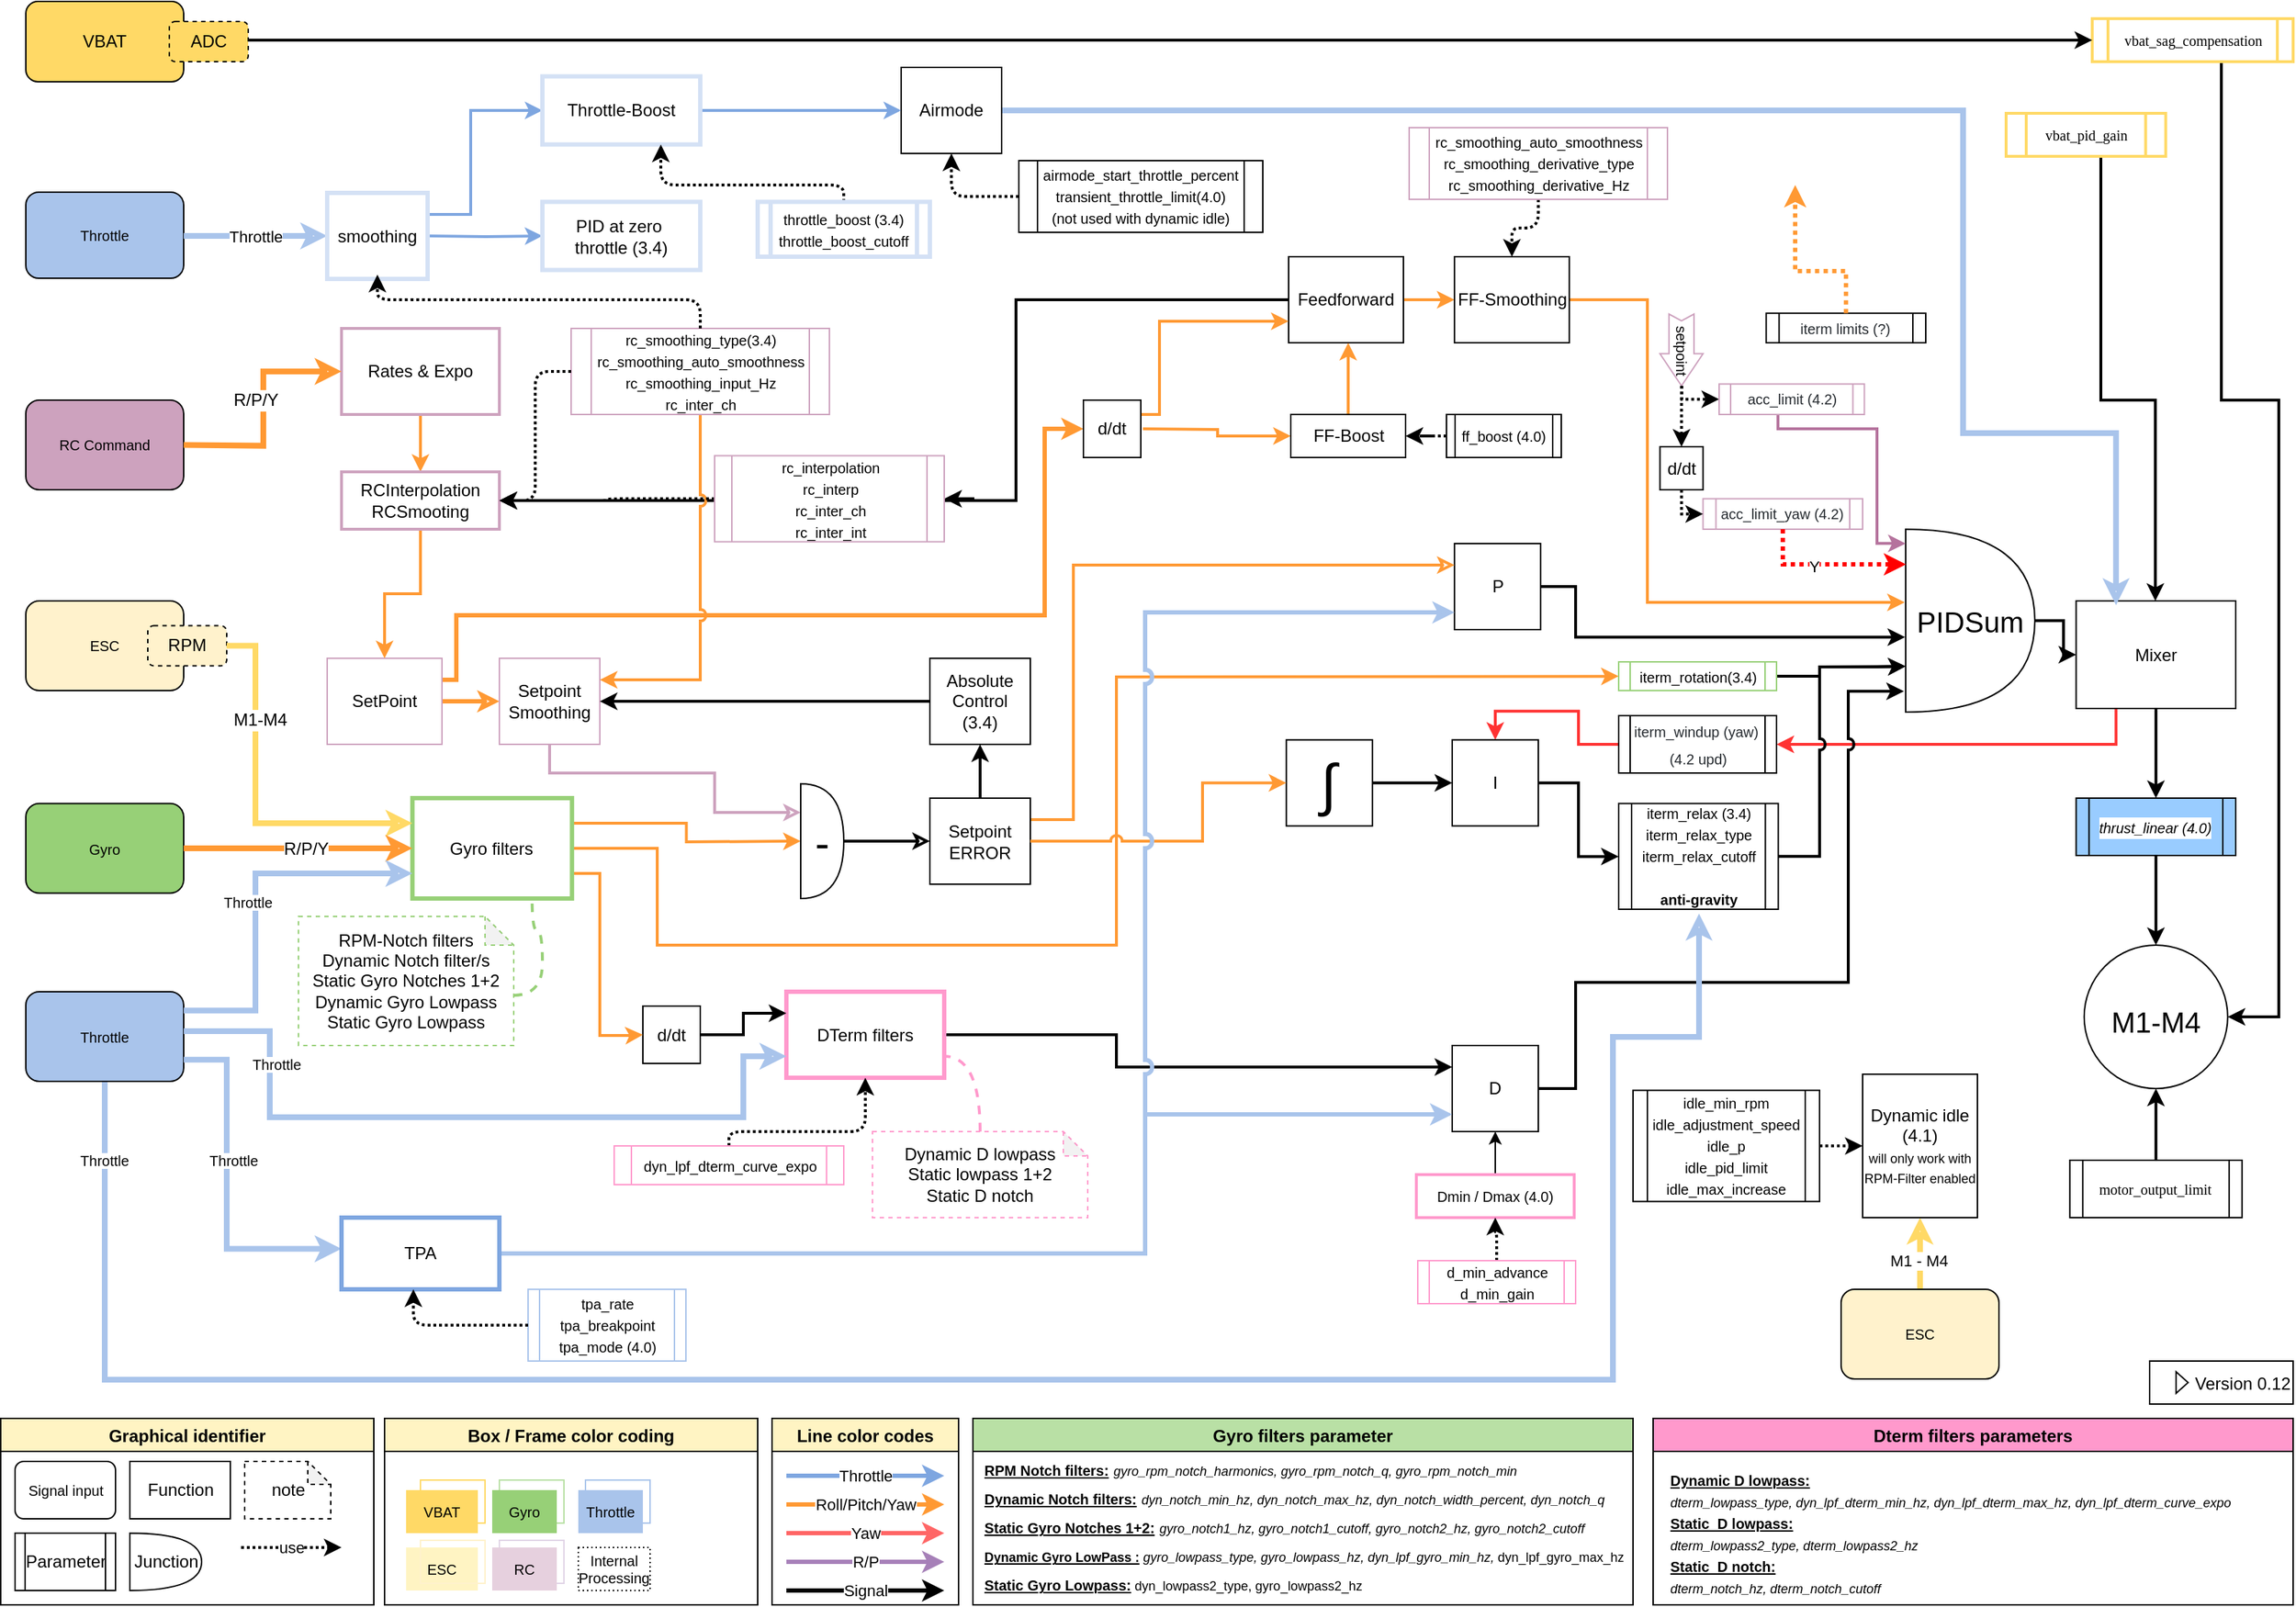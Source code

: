 <mxfile compressed="false" version="13.6.2" type="github">
  <diagram name="Page-1" id="74e2e168-ea6b-b213-b513-2b3c1d86103e">
    <mxGraphModel dx="374" dy="257" grid="1" gridSize="10" guides="1" tooltips="1" connect="1" arrows="1" fold="1" page="1" pageScale="1" pageWidth="1654" pageHeight="1169" background="#ffffff" math="0" shadow="0">
      <root>
        <mxCell id="0" />
        <mxCell id="RuyqhTZgdlnSvw2_jLQb-54" value="Backup - V0.10" style="locked=1;" parent="0" visible="0" />
        <mxCell id="RuyqhTZgdlnSvw2_jLQb-55" style="edgeStyle=orthogonalEdgeStyle;rounded=0;orthogonalLoop=1;jettySize=auto;html=1;entryX=1;entryY=0.25;entryDx=0;entryDy=0;endArrow=classic;endFill=0;strokeWidth=2;fontSize=12;exitX=0.5;exitY=1;exitDx=0;exitDy=0;jumpStyle=arc;strokeColor=#FF9933;" parent="RuyqhTZgdlnSvw2_jLQb-54" source="RuyqhTZgdlnSvw2_jLQb-138" target="RuyqhTZgdlnSvw2_jLQb-136" edge="1">
          <mxGeometry relative="1" as="geometry">
            <Array as="points">
              <mxPoint x="520" y="360" />
              <mxPoint x="520" y="505" />
            </Array>
          </mxGeometry>
        </mxCell>
        <mxCell id="RuyqhTZgdlnSvw2_jLQb-56" value="&lt;font style=&quot;font-size: 20px&quot;&gt;M1-M4&lt;/font&gt;" style="verticalLabelPosition=middle;shadow=0;dashed=0;align=center;html=1;verticalAlign=middle;strokeWidth=1;shape=ellipse;fontSize=32;perimeter=ellipsePerimeter;" parent="RuyqhTZgdlnSvw2_jLQb-54" vertex="1">
          <mxGeometry x="1484.39" y="690" width="100" height="100" as="geometry" />
        </mxCell>
        <mxCell id="RuyqhTZgdlnSvw2_jLQb-57" style="edgeStyle=orthogonalEdgeStyle;rounded=0;orthogonalLoop=1;jettySize=auto;html=1;exitX=0.5;exitY=1;exitDx=0;exitDy=0;strokeWidth=2;" parent="RuyqhTZgdlnSvw2_jLQb-54" source="RuyqhTZgdlnSvw2_jLQb-71" target="RuyqhTZgdlnSvw2_jLQb-56" edge="1">
          <mxGeometry relative="1" as="geometry">
            <mxPoint x="1461.22" y="612.483" as="sourcePoint" />
          </mxGeometry>
        </mxCell>
        <mxCell id="RuyqhTZgdlnSvw2_jLQb-58" style="edgeStyle=orthogonalEdgeStyle;rounded=0;orthogonalLoop=1;jettySize=auto;html=1;strokeWidth=2;" parent="RuyqhTZgdlnSvw2_jLQb-54" source="RuyqhTZgdlnSvw2_jLQb-59" target="RuyqhTZgdlnSvw2_jLQb-70" edge="1">
          <mxGeometry relative="1" as="geometry" />
        </mxCell>
        <mxCell id="RuyqhTZgdlnSvw2_jLQb-59" value="&lt;font style=&quot;font-size: 20px&quot;&gt;PIDSum&lt;/font&gt;" style="shape=or;whiteSpace=wrap;html=1;" parent="RuyqhTZgdlnSvw2_jLQb-54" vertex="1">
          <mxGeometry x="1350" y="447.5" width="90" height="80" as="geometry" />
        </mxCell>
        <mxCell id="RuyqhTZgdlnSvw2_jLQb-60" style="edgeStyle=orthogonalEdgeStyle;rounded=0;orthogonalLoop=1;jettySize=auto;html=1;strokeWidth=2;exitX=0.5;exitY=1;exitDx=0;exitDy=0;" parent="RuyqhTZgdlnSvw2_jLQb-54" source="RuyqhTZgdlnSvw2_jLQb-62" target="RuyqhTZgdlnSvw2_jLQb-70" edge="1">
          <mxGeometry relative="1" as="geometry">
            <Array as="points">
              <mxPoint x="1496" y="310" />
              <mxPoint x="1534" y="310" />
            </Array>
          </mxGeometry>
        </mxCell>
        <mxCell id="RuyqhTZgdlnSvw2_jLQb-61" style="edgeStyle=orthogonalEdgeStyle;rounded=0;jumpStyle=arc;orthogonalLoop=1;jettySize=auto;html=1;exitX=0.5;exitY=1;exitDx=0;exitDy=0;strokeColor=#FFF2CC;strokeWidth=3;" parent="RuyqhTZgdlnSvw2_jLQb-54" source="RuyqhTZgdlnSvw2_jLQb-62" edge="1">
          <mxGeometry relative="1" as="geometry">
            <mxPoint x="1495.235" y="130" as="targetPoint" />
          </mxGeometry>
        </mxCell>
        <mxCell id="RuyqhTZgdlnSvw2_jLQb-62" value="&lt;div class=&quot;page&quot; title=&quot;Page 1&quot;&gt;&lt;div class=&quot;section&quot;&gt;&lt;div class=&quot;layoutArea&quot;&gt;&lt;div class=&quot;column&quot;&gt;&lt;p&gt;&lt;span style=&quot;font-family: &amp;#34;liberationsans&amp;#34;&quot;&gt;&lt;font style=&quot;font-size: 10px&quot;&gt;vbat_pid_gain&lt;/font&gt;&lt;/span&gt;&lt;/p&gt;&lt;/div&gt;&lt;/div&gt;&lt;/div&gt;&lt;/div&gt;" style="shape=process;whiteSpace=wrap;html=1;backgroundOutline=1;strokeWidth=2;size=0.123;strokeColor=#FFD966;fillColor=none;" parent="RuyqhTZgdlnSvw2_jLQb-54" vertex="1">
          <mxGeometry x="1430" y="110" width="111.22" height="30" as="geometry" />
        </mxCell>
        <mxCell id="RuyqhTZgdlnSvw2_jLQb-63" style="edgeStyle=orthogonalEdgeStyle;rounded=0;orthogonalLoop=1;jettySize=auto;html=1;entryX=1;entryY=0.5;entryDx=0;entryDy=0;exitX=0.5;exitY=1;exitDx=0;exitDy=0;strokeWidth=2;" parent="RuyqhTZgdlnSvw2_jLQb-54" source="RuyqhTZgdlnSvw2_jLQb-64" target="RuyqhTZgdlnSvw2_jLQb-56" edge="1">
          <mxGeometry relative="1" as="geometry">
            <mxPoint x="1610" y="460.0" as="targetPoint" />
            <Array as="points">
              <mxPoint x="1580" y="310" />
              <mxPoint x="1620" y="310" />
              <mxPoint x="1620" y="740" />
            </Array>
          </mxGeometry>
        </mxCell>
        <mxCell id="RuyqhTZgdlnSvw2_jLQb-64" value="&lt;div class=&quot;page&quot; title=&quot;Page 1&quot;&gt;&lt;div class=&quot;section&quot;&gt;&lt;div class=&quot;layoutArea&quot;&gt;&lt;div class=&quot;column&quot;&gt;&lt;div class=&quot;page&quot; title=&quot;Page 1&quot;&gt;&lt;div class=&quot;section&quot;&gt;&lt;div class=&quot;layoutArea&quot;&gt;&lt;div class=&quot;column&quot;&gt;&lt;p&gt;&lt;span style=&quot;font-family: &amp;#34;liberationsans&amp;#34;&quot;&gt;&lt;font style=&quot;font-size: 10px&quot;&gt;vbat_sag_compensation&lt;/font&gt;&lt;/span&gt;&lt;/p&gt;&lt;/div&gt;&lt;/div&gt;&lt;/div&gt;&lt;/div&gt;&lt;/div&gt;&lt;/div&gt;&lt;/div&gt;&lt;/div&gt;" style="shape=process;whiteSpace=wrap;html=1;backgroundOutline=1;strokeWidth=2;size=0.077;strokeColor=#FFD966;fillColor=none;" parent="RuyqhTZgdlnSvw2_jLQb-54" vertex="1">
          <mxGeometry x="1490" y="44" width="140" height="30" as="geometry" />
        </mxCell>
        <mxCell id="RuyqhTZgdlnSvw2_jLQb-65" style="edgeStyle=orthogonalEdgeStyle;rounded=0;orthogonalLoop=1;jettySize=auto;html=1;strokeWidth=2;exitX=1;exitY=0.5;exitDx=0;exitDy=0;entryX=0;entryY=0.5;entryDx=0;entryDy=0;" parent="RuyqhTZgdlnSvw2_jLQb-54" source="RuyqhTZgdlnSvw2_jLQb-184" target="RuyqhTZgdlnSvw2_jLQb-64" edge="1">
          <mxGeometry relative="1" as="geometry">
            <Array as="points">
              <mxPoint x="1330" y="58" />
              <mxPoint x="1490" y="59" />
            </Array>
            <mxPoint x="1420" y="40" as="targetPoint" />
          </mxGeometry>
        </mxCell>
        <mxCell id="RuyqhTZgdlnSvw2_jLQb-66" style="edgeStyle=orthogonalEdgeStyle;rounded=0;orthogonalLoop=1;jettySize=auto;html=1;entryX=0.5;entryY=1;entryDx=0;entryDy=0;strokeWidth=2;" parent="RuyqhTZgdlnSvw2_jLQb-54" source="RuyqhTZgdlnSvw2_jLQb-67" target="RuyqhTZgdlnSvw2_jLQb-56" edge="1">
          <mxGeometry relative="1" as="geometry" />
        </mxCell>
        <mxCell id="RuyqhTZgdlnSvw2_jLQb-67" value="&lt;div class=&quot;page&quot; title=&quot;Page 1&quot;&gt;&lt;div class=&quot;section&quot;&gt;&lt;div class=&quot;layoutArea&quot;&gt;&lt;div class=&quot;column&quot;&gt;&lt;div class=&quot;page&quot; title=&quot;Page 1&quot;&gt;&lt;div class=&quot;section&quot; style=&quot;background-color: rgb(255 , 255 , 255)&quot;&gt;&lt;div class=&quot;layoutArea&quot;&gt;&lt;div class=&quot;column&quot;&gt;&lt;p&gt;&lt;span style=&quot;font-family: &amp;#34;liberationsans&amp;#34;&quot;&gt;&lt;font style=&quot;font-size: 10px&quot;&gt;motor_output_limit&lt;/font&gt;&lt;/span&gt;&lt;/p&gt;&lt;/div&gt;&lt;/div&gt;&lt;/div&gt;&lt;/div&gt;&lt;/div&gt;&lt;/div&gt;&lt;/div&gt;&lt;/div&gt;" style="shape=process;whiteSpace=wrap;html=1;backgroundOutline=1;strokeWidth=1;size=0.077;fillColor=#FFFFFF;" parent="RuyqhTZgdlnSvw2_jLQb-54" vertex="1">
          <mxGeometry x="1474.39" y="840" width="120" height="40" as="geometry" />
        </mxCell>
        <mxCell id="RuyqhTZgdlnSvw2_jLQb-68" style="edgeStyle=orthogonalEdgeStyle;rounded=0;orthogonalLoop=1;jettySize=auto;html=1;entryX=0.5;entryY=0;entryDx=0;entryDy=0;strokeWidth=2;" parent="RuyqhTZgdlnSvw2_jLQb-54" source="RuyqhTZgdlnSvw2_jLQb-70" target="RuyqhTZgdlnSvw2_jLQb-71" edge="1">
          <mxGeometry relative="1" as="geometry" />
        </mxCell>
        <mxCell id="RuyqhTZgdlnSvw2_jLQb-69" style="edgeStyle=orthogonalEdgeStyle;rounded=0;jumpStyle=arc;orthogonalLoop=1;jettySize=auto;html=1;entryX=1;entryY=0.5;entryDx=0;entryDy=0;strokeWidth=2;exitX=0.25;exitY=1;exitDx=0;exitDy=0;" parent="RuyqhTZgdlnSvw2_jLQb-54" source="RuyqhTZgdlnSvw2_jLQb-70" target="RuyqhTZgdlnSvw2_jLQb-172" edge="1">
          <mxGeometry relative="1" as="geometry">
            <Array as="points">
              <mxPoint x="1507" y="550" />
            </Array>
          </mxGeometry>
        </mxCell>
        <UserObject label="Mixer" treeRoot="1" id="RuyqhTZgdlnSvw2_jLQb-70">
          <mxCell style="whiteSpace=wrap;html=1;align=center;treeFolding=1;treeMoving=1;newEdgeStyle={&quot;edgeStyle&quot;:&quot;elbowEdgeStyle&quot;,&quot;startArrow&quot;:&quot;none&quot;,&quot;endArrow&quot;:&quot;none&quot;};rounded=0;rotation=0;" parent="RuyqhTZgdlnSvw2_jLQb-54" vertex="1">
            <mxGeometry x="1478.78" y="450" width="111.22" height="75" as="geometry" />
          </mxCell>
        </UserObject>
        <mxCell id="RuyqhTZgdlnSvw2_jLQb-71" value="&lt;div class=&quot;page&quot; title=&quot;Page 1&quot;&gt;&lt;div class=&quot;section&quot;&gt;&lt;div class=&quot;layoutArea&quot;&gt;&lt;div class=&quot;column&quot;&gt;&lt;div class=&quot;page&quot; title=&quot;Page 1&quot;&gt;&lt;div class=&quot;section&quot; style=&quot;background-color: rgb(255 , 255 , 255)&quot;&gt;&lt;div class=&quot;layoutArea&quot;&gt;&lt;div class=&quot;column&quot;&gt;&lt;p&gt;&lt;i&gt;&lt;font style=&quot;font-size: 10px&quot;&gt;thrust_linear (4.0)&lt;/font&gt;&lt;/i&gt;&lt;br&gt;&lt;/p&gt;&lt;/div&gt;&lt;/div&gt;&lt;/div&gt;&lt;/div&gt;&lt;/div&gt;&lt;/div&gt;&lt;/div&gt;&lt;/div&gt;" style="shape=process;whiteSpace=wrap;html=1;backgroundOutline=1;strokeWidth=1;size=0.077;fillColor=#99CCFF;" parent="RuyqhTZgdlnSvw2_jLQb-54" vertex="1">
          <mxGeometry x="1478.78" y="587.5" width="111.22" height="40" as="geometry" />
        </mxCell>
        <mxCell id="RuyqhTZgdlnSvw2_jLQb-72" value="Box / Frame color coding" style="swimlane;fillColor=#FFF4C3;" parent="RuyqhTZgdlnSvw2_jLQb-54" vertex="1">
          <mxGeometry x="300" y="1020" width="260" height="130" as="geometry" />
        </mxCell>
        <mxCell id="RuyqhTZgdlnSvw2_jLQb-73" value="" style="rounded=0;whiteSpace=wrap;html=1;fontSize=10;fillColor=none;strokeColor=#E1D5E7;" parent="RuyqhTZgdlnSvw2_jLQb-72" vertex="1">
          <mxGeometry x="80" y="85" width="45" height="30" as="geometry" />
        </mxCell>
        <mxCell id="RuyqhTZgdlnSvw2_jLQb-74" value="" style="rounded=0;whiteSpace=wrap;html=1;fillColor=#FFFFFF;fontSize=10;strokeColor=#B9E0A5;" parent="RuyqhTZgdlnSvw2_jLQb-72" vertex="1">
          <mxGeometry x="80" y="43" width="45" height="30" as="geometry" />
        </mxCell>
        <mxCell id="RuyqhTZgdlnSvw2_jLQb-75" value="" style="rounded=0;whiteSpace=wrap;html=1;fillColor=#FFFFFF;fontSize=10;strokeColor=#A9C4EB;" parent="RuyqhTZgdlnSvw2_jLQb-72" vertex="1">
          <mxGeometry x="140" y="43" width="45" height="30" as="geometry" />
        </mxCell>
        <mxCell id="RuyqhTZgdlnSvw2_jLQb-76" value="" style="rounded=0;whiteSpace=wrap;html=1;fontSize=10;strokeColor=#FFD966;fillColor=none;" parent="RuyqhTZgdlnSvw2_jLQb-72" vertex="1">
          <mxGeometry x="25" y="43" width="45" height="30" as="geometry" />
        </mxCell>
        <mxCell id="RuyqhTZgdlnSvw2_jLQb-77" value="VBAT" style="rounded=0;whiteSpace=wrap;html=1;dashed=1;fontSize=10;strokeColor=none;fillColor=#FFD966;" parent="RuyqhTZgdlnSvw2_jLQb-72" vertex="1">
          <mxGeometry x="15" y="50" width="50" height="30" as="geometry" />
        </mxCell>
        <mxCell id="RuyqhTZgdlnSvw2_jLQb-78" value="Gyro" style="rounded=0;whiteSpace=wrap;html=1;dashed=1;fillColor=#97D077;fontSize=10;strokeColor=none;" parent="RuyqhTZgdlnSvw2_jLQb-72" vertex="1">
          <mxGeometry x="75" y="50" width="45" height="30" as="geometry" />
        </mxCell>
        <mxCell id="RuyqhTZgdlnSvw2_jLQb-79" value="Throttle" style="rounded=0;whiteSpace=wrap;html=1;dashed=1;fillColor=#A9C4EB;fontSize=10;strokeColor=none;" parent="RuyqhTZgdlnSvw2_jLQb-72" vertex="1">
          <mxGeometry x="135" y="50" width="45" height="30" as="geometry" />
        </mxCell>
        <mxCell id="RuyqhTZgdlnSvw2_jLQb-80" value="ESC" style="rounded=0;whiteSpace=wrap;html=1;dashed=1;fillColor=#FFF4C3;fontSize=10;strokeColor=none;" parent="RuyqhTZgdlnSvw2_jLQb-72" vertex="1">
          <mxGeometry x="15" y="90" width="50" height="30" as="geometry" />
        </mxCell>
        <mxCell id="RuyqhTZgdlnSvw2_jLQb-81" value="RC" style="rounded=0;whiteSpace=wrap;html=1;dashed=1;fillColor=#E6D0DE;fontSize=10;strokeColor=none;" parent="RuyqhTZgdlnSvw2_jLQb-72" vertex="1">
          <mxGeometry x="75" y="90" width="45" height="30" as="geometry" />
        </mxCell>
        <mxCell id="RuyqhTZgdlnSvw2_jLQb-82" value="&lt;font style=&quot;font-size: 10px;&quot;&gt;Internal Processing&lt;/font&gt;" style="rounded=0;whiteSpace=wrap;html=1;dashed=1;fillColor=#FFFFFF;fontSize=10;dashPattern=1 2;" parent="RuyqhTZgdlnSvw2_jLQb-72" vertex="1">
          <mxGeometry x="135" y="90" width="50" height="30" as="geometry" />
        </mxCell>
        <mxCell id="RuyqhTZgdlnSvw2_jLQb-83" value="" style="rounded=0;whiteSpace=wrap;html=1;fontSize=10;fillColor=none;strokeColor=#FFF2CC;" parent="RuyqhTZgdlnSvw2_jLQb-72" vertex="1">
          <mxGeometry x="25" y="85" width="45" height="30" as="geometry" />
        </mxCell>
        <mxCell id="RuyqhTZgdlnSvw2_jLQb-84" value="Graphical identifier" style="swimlane;fillColor=#FFF4C3;" parent="RuyqhTZgdlnSvw2_jLQb-54" vertex="1">
          <mxGeometry x="30" y="1020" width="260" height="130" as="geometry" />
        </mxCell>
        <mxCell id="RuyqhTZgdlnSvw2_jLQb-85" value="&lt;font size=&quot;1&quot;&gt;Signal input&lt;/font&gt;" style="rounded=1;whiteSpace=wrap;html=1;" parent="RuyqhTZgdlnSvw2_jLQb-84" vertex="1">
          <mxGeometry x="10" y="30" width="70" height="40" as="geometry" />
        </mxCell>
        <mxCell id="RuyqhTZgdlnSvw2_jLQb-86" value="Function" style="rounded=0;whiteSpace=wrap;html=1;" parent="RuyqhTZgdlnSvw2_jLQb-84" vertex="1">
          <mxGeometry x="90" y="30" width="70" height="40" as="geometry" />
        </mxCell>
        <mxCell id="RuyqhTZgdlnSvw2_jLQb-87" value="Parameter" style="shape=process;whiteSpace=wrap;html=1;backgroundOutline=1;" parent="RuyqhTZgdlnSvw2_jLQb-84" vertex="1">
          <mxGeometry x="10" y="80" width="70" height="40" as="geometry" />
        </mxCell>
        <mxCell id="RuyqhTZgdlnSvw2_jLQb-88" value="Junction" style="shape=or;whiteSpace=wrap;html=1;" parent="RuyqhTZgdlnSvw2_jLQb-84" vertex="1">
          <mxGeometry x="90" y="80" width="50" height="40" as="geometry" />
        </mxCell>
        <mxCell id="RuyqhTZgdlnSvw2_jLQb-89" value="&lt;font style=&quot;font-size: 12px&quot;&gt;note&lt;br&gt;&lt;/font&gt;" style="shape=note;whiteSpace=wrap;html=1;backgroundOutline=1;darkOpacity=0.05;fontSize=12;dashed=1;size=16;fillColor=#FFFFFF;" parent="RuyqhTZgdlnSvw2_jLQb-84" vertex="1">
          <mxGeometry x="170" y="30" width="60" height="40" as="geometry" />
        </mxCell>
        <mxCell id="RuyqhTZgdlnSvw2_jLQb-90" value="Line color codes" style="swimlane;fillColor=#FFF4C3;" parent="RuyqhTZgdlnSvw2_jLQb-54" vertex="1">
          <mxGeometry x="570" y="1020" width="130" height="130" as="geometry" />
        </mxCell>
        <mxCell id="RuyqhTZgdlnSvw2_jLQb-91" value="" style="endArrow=classic;html=1;strokeWidth=3;strokeColor=#FF9933;" parent="RuyqhTZgdlnSvw2_jLQb-90" edge="1">
          <mxGeometry relative="1" as="geometry">
            <mxPoint x="10" y="60" as="sourcePoint" />
            <mxPoint x="120" y="60" as="targetPoint" />
            <Array as="points" />
          </mxGeometry>
        </mxCell>
        <mxCell id="RuyqhTZgdlnSvw2_jLQb-92" value="Roll/Pitch/Yaw" style="edgeLabel;resizable=0;html=1;align=center;verticalAlign=middle;" parent="RuyqhTZgdlnSvw2_jLQb-91" connectable="0" vertex="1">
          <mxGeometry relative="1" as="geometry" />
        </mxCell>
        <mxCell id="RuyqhTZgdlnSvw2_jLQb-93" value="" style="endArrow=classic;html=1;strokeWidth=3;strokeColor=#FF6666;" parent="RuyqhTZgdlnSvw2_jLQb-90" edge="1">
          <mxGeometry relative="1" as="geometry">
            <mxPoint x="10" y="80" as="sourcePoint" />
            <mxPoint x="120" y="80" as="targetPoint" />
            <Array as="points" />
          </mxGeometry>
        </mxCell>
        <mxCell id="RuyqhTZgdlnSvw2_jLQb-94" value="Yaw" style="edgeLabel;resizable=0;html=1;align=center;verticalAlign=middle;" parent="RuyqhTZgdlnSvw2_jLQb-93" connectable="0" vertex="1">
          <mxGeometry relative="1" as="geometry" />
        </mxCell>
        <mxCell id="RuyqhTZgdlnSvw2_jLQb-95" value="dd" style="endArrow=classic;html=1;strokeWidth=3;strokeColor=#A680B8;" parent="RuyqhTZgdlnSvw2_jLQb-90" edge="1">
          <mxGeometry relative="1" as="geometry">
            <mxPoint x="10" y="100" as="sourcePoint" />
            <mxPoint x="120" y="100" as="targetPoint" />
            <Array as="points" />
          </mxGeometry>
        </mxCell>
        <mxCell id="RuyqhTZgdlnSvw2_jLQb-96" value="R/P" style="edgeLabel;resizable=0;html=1;align=center;verticalAlign=middle;" parent="RuyqhTZgdlnSvw2_jLQb-95" connectable="0" vertex="1">
          <mxGeometry relative="1" as="geometry" />
        </mxCell>
        <mxCell id="RuyqhTZgdlnSvw2_jLQb-97" value="dd" style="endArrow=classic;html=1;strokeWidth=3;" parent="RuyqhTZgdlnSvw2_jLQb-90" edge="1">
          <mxGeometry relative="1" as="geometry">
            <mxPoint x="10" y="120" as="sourcePoint" />
            <mxPoint x="120" y="120" as="targetPoint" />
            <Array as="points" />
          </mxGeometry>
        </mxCell>
        <mxCell id="RuyqhTZgdlnSvw2_jLQb-98" value="Signal" style="edgeLabel;resizable=0;html=1;align=center;verticalAlign=middle;" parent="RuyqhTZgdlnSvw2_jLQb-97" connectable="0" vertex="1">
          <mxGeometry relative="1" as="geometry" />
        </mxCell>
        <mxCell id="RuyqhTZgdlnSvw2_jLQb-99" value="" style="endArrow=classic;html=1;strokeWidth=3;strokeColor=#7EA6E0;" parent="RuyqhTZgdlnSvw2_jLQb-90" edge="1">
          <mxGeometry relative="1" as="geometry">
            <mxPoint x="10" y="40" as="sourcePoint" />
            <mxPoint x="120" y="40" as="targetPoint" />
            <Array as="points" />
          </mxGeometry>
        </mxCell>
        <mxCell id="RuyqhTZgdlnSvw2_jLQb-100" value="Throttle" style="edgeLabel;resizable=0;html=1;align=center;verticalAlign=middle;" parent="RuyqhTZgdlnSvw2_jLQb-99" connectable="0" vertex="1">
          <mxGeometry relative="1" as="geometry" />
        </mxCell>
        <mxCell id="RuyqhTZgdlnSvw2_jLQb-101" style="edgeStyle=orthogonalEdgeStyle;rounded=0;orthogonalLoop=1;jettySize=auto;html=1;entryX=0;entryY=0.25;entryDx=0;entryDy=0;entryPerimeter=0;strokeWidth=2;fontSize=12;endFill=0;" parent="RuyqhTZgdlnSvw2_jLQb-54" source="RuyqhTZgdlnSvw2_jLQb-189" target="RuyqhTZgdlnSvw2_jLQb-59" edge="1">
          <mxGeometry relative="1" as="geometry">
            <Array as="points">
              <mxPoint x="1130" y="440" />
              <mxPoint x="1130" y="468" />
            </Array>
          </mxGeometry>
        </mxCell>
        <mxCell id="RuyqhTZgdlnSvw2_jLQb-102" style="edgeStyle=orthogonalEdgeStyle;rounded=0;orthogonalLoop=1;jettySize=auto;html=1;strokeWidth=2;fontSize=12;endFill=0;" parent="RuyqhTZgdlnSvw2_jLQb-54" source="RuyqhTZgdlnSvw2_jLQb-193" target="RuyqhTZgdlnSvw2_jLQb-104" edge="1">
          <mxGeometry relative="1" as="geometry" />
        </mxCell>
        <mxCell id="RuyqhTZgdlnSvw2_jLQb-103" style="edgeStyle=orthogonalEdgeStyle;rounded=0;orthogonalLoop=1;jettySize=auto;html=1;entryX=0;entryY=0.5;entryDx=0;entryDy=0;entryPerimeter=0;strokeWidth=2;exitX=1;exitY=0.5;exitDx=0;exitDy=0;jumpStyle=arc;" parent="RuyqhTZgdlnSvw2_jLQb-54" source="RuyqhTZgdlnSvw2_jLQb-104" target="RuyqhTZgdlnSvw2_jLQb-59" edge="1">
          <mxGeometry relative="1" as="geometry">
            <Array as="points">
              <mxPoint x="1300" y="628" />
              <mxPoint x="1300" y="487" />
            </Array>
          </mxGeometry>
        </mxCell>
        <mxCell id="RuyqhTZgdlnSvw2_jLQb-104" value="&lt;div class=&quot;page&quot; title=&quot;Page 1&quot;&gt;&lt;div class=&quot;section&quot;&gt;&lt;div class=&quot;layoutArea&quot;&gt;&lt;div class=&quot;column&quot;&gt;&lt;div class=&quot;page&quot; title=&quot;Page 1&quot;&gt;&lt;div class=&quot;section&quot;&gt;&lt;div class=&quot;layoutArea&quot; style=&quot;font-size: 10px&quot;&gt;&lt;div class=&quot;column&quot; style=&quot;line-height: 50%&quot;&gt;&lt;p&gt;iterm_relax (3.4)&lt;/p&gt;&lt;p&gt;iterm_relax_type&lt;/p&gt;&lt;p&gt;iterm_relax_cutoff&lt;/p&gt;&lt;p&gt;&lt;br&gt;&lt;/p&gt;&lt;p&gt;&lt;b&gt;anti-gravity&lt;/b&gt;&lt;/p&gt;&lt;/div&gt;&lt;/div&gt;&lt;/div&gt;&lt;/div&gt;&lt;/div&gt;&lt;/div&gt;&lt;/div&gt;&lt;/div&gt;" style="shape=process;whiteSpace=wrap;html=1;backgroundOutline=1;strokeWidth=1;size=0.077;fillColor=#FFFFFF;" parent="RuyqhTZgdlnSvw2_jLQb-54" vertex="1">
          <mxGeometry x="1160" y="591.25" width="111.22" height="73.75" as="geometry" />
        </mxCell>
        <mxCell id="RuyqhTZgdlnSvw2_jLQb-105" style="edgeStyle=orthogonalEdgeStyle;rounded=0;orthogonalLoop=1;jettySize=auto;html=1;entryX=0;entryY=0.25;entryDx=0;entryDy=0;strokeWidth=2;fontSize=12;endFill=0;strokeColor=#FF9933;exitX=1;exitY=0.25;exitDx=0;exitDy=0;" parent="RuyqhTZgdlnSvw2_jLQb-54" source="RuyqhTZgdlnSvw2_jLQb-107" target="RuyqhTZgdlnSvw2_jLQb-189" edge="1">
          <mxGeometry relative="1" as="geometry">
            <Array as="points">
              <mxPoint x="780" y="603" />
              <mxPoint x="780" y="425" />
            </Array>
            <mxPoint x="760" y="600" as="sourcePoint" />
          </mxGeometry>
        </mxCell>
        <mxCell id="RuyqhTZgdlnSvw2_jLQb-106" style="edgeStyle=orthogonalEdgeStyle;rounded=0;orthogonalLoop=1;jettySize=auto;html=1;entryX=0.5;entryY=1;entryDx=0;entryDy=0;strokeWidth=2;" parent="RuyqhTZgdlnSvw2_jLQb-54" source="RuyqhTZgdlnSvw2_jLQb-107" target="RuyqhTZgdlnSvw2_jLQb-158" edge="1">
          <mxGeometry relative="1" as="geometry" />
        </mxCell>
        <mxCell id="RuyqhTZgdlnSvw2_jLQb-107" value="Setpoint&lt;br&gt;ERROR" style="whiteSpace=wrap;html=1;fillColor=#FFFFFF;fontSize=12;" parent="RuyqhTZgdlnSvw2_jLQb-54" vertex="1">
          <mxGeometry x="680" y="587.5" width="70" height="60" as="geometry" />
        </mxCell>
        <mxCell id="RuyqhTZgdlnSvw2_jLQb-108" style="edgeStyle=orthogonalEdgeStyle;rounded=0;orthogonalLoop=1;jettySize=auto;html=1;strokeWidth=2;fontSize=12;endFill=0;" parent="RuyqhTZgdlnSvw2_jLQb-54" source="RuyqhTZgdlnSvw2_jLQb-109" target="RuyqhTZgdlnSvw2_jLQb-107" edge="1">
          <mxGeometry relative="1" as="geometry" />
        </mxCell>
        <mxCell id="RuyqhTZgdlnSvw2_jLQb-109" value="&lt;font style=&quot;font-size: 30px&quot;&gt;-&lt;/font&gt;" style="shape=or;whiteSpace=wrap;html=1;" parent="RuyqhTZgdlnSvw2_jLQb-54" vertex="1">
          <mxGeometry x="590" y="577.5" width="30" height="80" as="geometry" />
        </mxCell>
        <mxCell id="RuyqhTZgdlnSvw2_jLQb-110" style="edgeStyle=orthogonalEdgeStyle;rounded=0;orthogonalLoop=1;jettySize=auto;html=1;strokeWidth=2;fontSize=12;endFill=0;entryX=0;entryY=0.25;entryDx=0;entryDy=0;" parent="RuyqhTZgdlnSvw2_jLQb-54" source="RuyqhTZgdlnSvw2_jLQb-111" target="RuyqhTZgdlnSvw2_jLQb-188" edge="1">
          <mxGeometry relative="1" as="geometry">
            <Array as="points">
              <mxPoint x="810" y="753" />
              <mxPoint x="810" y="775" />
            </Array>
          </mxGeometry>
        </mxCell>
        <mxCell id="RuyqhTZgdlnSvw2_jLQb-111" value="DTerm filters" style="whiteSpace=wrap;html=1;fillColor=#FFFFFF;fontSize=12;strokeColor=#FF99CC;strokeWidth=3;" parent="RuyqhTZgdlnSvw2_jLQb-54" vertex="1">
          <mxGeometry x="580" y="722.5" width="110" height="60" as="geometry" />
        </mxCell>
        <mxCell id="RuyqhTZgdlnSvw2_jLQb-112" style="edgeStyle=orthogonalEdgeStyle;rounded=0;orthogonalLoop=1;jettySize=auto;html=1;entryX=0;entryY=0.5;entryDx=0;entryDy=0;strokeWidth=2;fontSize=12;endFill=0;" parent="RuyqhTZgdlnSvw2_jLQb-54" source="RuyqhTZgdlnSvw2_jLQb-113" target="RuyqhTZgdlnSvw2_jLQb-111" edge="1">
          <mxGeometry relative="1" as="geometry" />
        </mxCell>
        <mxCell id="RuyqhTZgdlnSvw2_jLQb-113" value="d/dt" style="whiteSpace=wrap;html=1;aspect=fixed;fillColor=#FFFFFF;fontSize=12;" parent="RuyqhTZgdlnSvw2_jLQb-54" vertex="1">
          <mxGeometry x="480" y="732.5" width="40" height="40" as="geometry" />
        </mxCell>
        <mxCell id="RuyqhTZgdlnSvw2_jLQb-114" style="edgeStyle=orthogonalEdgeStyle;rounded=0;orthogonalLoop=1;jettySize=auto;html=1;entryX=0;entryY=0.5;entryDx=0;entryDy=0;strokeWidth=2;fontSize=12;exitX=1;exitY=0.75;exitDx=0;exitDy=0;strokeColor=#FF9933;" parent="RuyqhTZgdlnSvw2_jLQb-54" source="RuyqhTZgdlnSvw2_jLQb-117" target="RuyqhTZgdlnSvw2_jLQb-113" edge="1">
          <mxGeometry relative="1" as="geometry">
            <Array as="points">
              <mxPoint x="450" y="640" />
              <mxPoint x="450" y="753" />
              <mxPoint x="470" y="753" />
            </Array>
          </mxGeometry>
        </mxCell>
        <mxCell id="RuyqhTZgdlnSvw2_jLQb-115" style="edgeStyle=orthogonalEdgeStyle;rounded=0;orthogonalLoop=1;jettySize=auto;html=1;entryX=0;entryY=0.5;entryDx=0;entryDy=0;entryPerimeter=0;strokeWidth=2;fontSize=12;exitX=1;exitY=0.25;exitDx=0;exitDy=0;strokeColor=#FF9933;" parent="RuyqhTZgdlnSvw2_jLQb-54" source="RuyqhTZgdlnSvw2_jLQb-117" target="RuyqhTZgdlnSvw2_jLQb-109" edge="1">
          <mxGeometry relative="1" as="geometry" />
        </mxCell>
        <mxCell id="RuyqhTZgdlnSvw2_jLQb-116" style="edgeStyle=orthogonalEdgeStyle;rounded=0;orthogonalLoop=1;jettySize=auto;html=1;strokeWidth=2;strokeColor=#FF9933;jumpStyle=arc;entryX=0;entryY=0.5;entryDx=0;entryDy=0;" parent="RuyqhTZgdlnSvw2_jLQb-54" source="RuyqhTZgdlnSvw2_jLQb-117" target="RuyqhTZgdlnSvw2_jLQb-174" edge="1">
          <mxGeometry relative="1" as="geometry">
            <mxPoint x="1080" y="503" as="targetPoint" />
            <Array as="points">
              <mxPoint x="490" y="623" />
              <mxPoint x="490" y="690" />
              <mxPoint x="810" y="690" />
              <mxPoint x="810" y="503" />
              <mxPoint x="1100" y="503" />
            </Array>
          </mxGeometry>
        </mxCell>
        <UserObject label="Gyro filters" treeRoot="1" id="RuyqhTZgdlnSvw2_jLQb-117">
          <mxCell style="whiteSpace=wrap;html=1;align=center;treeFolding=1;treeMoving=1;newEdgeStyle={&quot;edgeStyle&quot;:&quot;elbowEdgeStyle&quot;,&quot;startArrow&quot;:&quot;none&quot;,&quot;endArrow&quot;:&quot;none&quot;};rounded=0;rotation=0;strokeColor=#97D077;strokeWidth=3;" parent="RuyqhTZgdlnSvw2_jLQb-54" vertex="1">
            <mxGeometry x="319.39" y="587.5" width="111.22" height="70" as="geometry" />
          </mxCell>
        </UserObject>
        <mxCell id="RuyqhTZgdlnSvw2_jLQb-118" value="&lt;font size=&quot;1&quot;&gt;Gyro&lt;/font&gt;" style="rounded=1;whiteSpace=wrap;html=1;fillColor=#97D077;" parent="RuyqhTZgdlnSvw2_jLQb-54" vertex="1">
          <mxGeometry x="50" y="591.25" width="110" height="62.5" as="geometry" />
        </mxCell>
        <mxCell id="RuyqhTZgdlnSvw2_jLQb-119" style="edgeStyle=orthogonalEdgeStyle;rounded=0;orthogonalLoop=1;jettySize=auto;html=1;entryX=0.75;entryY=1;entryDx=0;entryDy=0;strokeColor=#97D077;strokeWidth=2;fontSize=12;curved=1;dashed=1;endArrow=none;endFill=0;exitX=0;exitY=0;exitDx=150;exitDy=55;exitPerimeter=0;" parent="RuyqhTZgdlnSvw2_jLQb-54" source="RuyqhTZgdlnSvw2_jLQb-120" target="RuyqhTZgdlnSvw2_jLQb-117" edge="1">
          <mxGeometry relative="1" as="geometry" />
        </mxCell>
        <mxCell id="RuyqhTZgdlnSvw2_jLQb-120" value="&lt;font style=&quot;font-size: 12px&quot;&gt;RPM-Notch filters&lt;br&gt;Dynamic Notch filter/s&lt;br&gt;Static Gyro Notches 1+2&lt;br&gt;Dynamic Gyro Lowpass&lt;br&gt;Static Gyro Lowpass&lt;br&gt;&lt;/font&gt;" style="shape=note;whiteSpace=wrap;html=1;backgroundOutline=1;darkOpacity=0.05;fontSize=12;dashed=1;fillColor=#FFFFFF;size=20;strokeColor=#97D077;" parent="RuyqhTZgdlnSvw2_jLQb-54" vertex="1">
          <mxGeometry x="240" y="675" width="150" height="90" as="geometry" />
        </mxCell>
        <mxCell id="RuyqhTZgdlnSvw2_jLQb-121" style="edgeStyle=orthogonalEdgeStyle;rounded=0;orthogonalLoop=1;jettySize=auto;html=1;endArrow=classic;endFill=0;strokeWidth=4;fontSize=12;exitX=1;exitY=0.5;exitDx=0;exitDy=0;entryX=0;entryY=0.25;entryDx=0;entryDy=0;fillColor=#fff2cc;strokeColor=#FFD966;" parent="RuyqhTZgdlnSvw2_jLQb-54" source="RuyqhTZgdlnSvw2_jLQb-187" target="RuyqhTZgdlnSvw2_jLQb-117" edge="1">
          <mxGeometry relative="1" as="geometry">
            <mxPoint x="180" y="546" as="sourcePoint" />
            <mxPoint x="330" y="560" as="targetPoint" />
            <Array as="points">
              <mxPoint x="210" y="481" />
              <mxPoint x="210" y="605" />
            </Array>
          </mxGeometry>
        </mxCell>
        <mxCell id="RuyqhTZgdlnSvw2_jLQb-122" value="M1-M4" style="edgeLabel;html=1;align=center;verticalAlign=middle;resizable=0;points=[];fontSize=12;" parent="RuyqhTZgdlnSvw2_jLQb-121" vertex="1" connectable="0">
          <mxGeometry x="0.46" y="1" relative="1" as="geometry">
            <mxPoint x="-38.3" y="-71.5" as="offset" />
          </mxGeometry>
        </mxCell>
        <mxCell id="RuyqhTZgdlnSvw2_jLQb-123" style="edgeStyle=orthogonalEdgeStyle;rounded=0;orthogonalLoop=1;jettySize=auto;html=1;entryX=1;entryY=0.75;entryDx=0;entryDy=0;endArrow=none;endFill=0;strokeWidth=2;fontSize=12;curved=1;dashed=1;strokeColor=#FF99CC;" parent="RuyqhTZgdlnSvw2_jLQb-54" source="RuyqhTZgdlnSvw2_jLQb-124" target="RuyqhTZgdlnSvw2_jLQb-111" edge="1">
          <mxGeometry relative="1" as="geometry" />
        </mxCell>
        <mxCell id="RuyqhTZgdlnSvw2_jLQb-124" value="&lt;font style=&quot;font-size: 12px&quot;&gt;Dynamic D lowpass&lt;br&gt;Static lowpass 1+2&lt;br&gt;Static D notch&lt;br&gt;&lt;/font&gt;" style="shape=note;whiteSpace=wrap;html=1;backgroundOutline=1;darkOpacity=0.05;fontSize=12;dashed=1;size=17;strokeColor=#FF99CC;" parent="RuyqhTZgdlnSvw2_jLQb-54" vertex="1">
          <mxGeometry x="640" y="820" width="150" height="60" as="geometry" />
        </mxCell>
        <mxCell id="RuyqhTZgdlnSvw2_jLQb-125" value="&lt;font size=&quot;1&quot;&gt;RC Command&lt;/font&gt;" style="rounded=1;whiteSpace=wrap;html=1;fillColor=#CDA2BE;" parent="RuyqhTZgdlnSvw2_jLQb-54" vertex="1">
          <mxGeometry x="50" y="310" width="110" height="62.5" as="geometry" />
        </mxCell>
        <mxCell id="RuyqhTZgdlnSvw2_jLQb-126" style="edgeStyle=orthogonalEdgeStyle;rounded=0;orthogonalLoop=1;jettySize=auto;html=1;entryX=0.5;entryY=0;entryDx=0;entryDy=0;endArrow=classic;endFill=0;strokeWidth=3;fontSize=12;strokeColor=#FF9933;" parent="RuyqhTZgdlnSvw2_jLQb-54" target="RuyqhTZgdlnSvw2_jLQb-131" edge="1">
          <mxGeometry relative="1" as="geometry">
            <mxPoint x="325" y="320" as="sourcePoint" />
          </mxGeometry>
        </mxCell>
        <mxCell id="RuyqhTZgdlnSvw2_jLQb-127" value="Rates &amp;amp; Expo" style="whiteSpace=wrap;html=1;fontSize=12;strokeWidth=2;strokeColor=#CDA2BE;" parent="RuyqhTZgdlnSvw2_jLQb-54" vertex="1">
          <mxGeometry x="270" y="260" width="110" height="60" as="geometry" />
        </mxCell>
        <mxCell id="RuyqhTZgdlnSvw2_jLQb-128" style="edgeStyle=orthogonalEdgeStyle;rounded=0;orthogonalLoop=1;jettySize=auto;html=1;endArrow=classic;endFill=0;strokeWidth=4;fontSize=12;exitX=1;exitY=0.5;exitDx=0;exitDy=0;fillColor=#e1d5e7;entryX=0;entryY=0.5;entryDx=0;entryDy=0;strokeColor=#FF9933;" parent="RuyqhTZgdlnSvw2_jLQb-54" source="RuyqhTZgdlnSvw2_jLQb-125" target="RuyqhTZgdlnSvw2_jLQb-127" edge="1">
          <mxGeometry relative="1" as="geometry">
            <mxPoint x="170" y="491.25" as="sourcePoint" />
            <mxPoint x="250" y="341" as="targetPoint" />
            <Array as="points" />
          </mxGeometry>
        </mxCell>
        <mxCell id="RuyqhTZgdlnSvw2_jLQb-129" value="R/P/Y" style="edgeLabel;html=1;align=center;verticalAlign=middle;resizable=0;points=[];fontSize=12;" parent="RuyqhTZgdlnSvw2_jLQb-128" vertex="1" connectable="0">
          <mxGeometry x="0.46" y="1" relative="1" as="geometry">
            <mxPoint x="-16.17" y="21" as="offset" />
          </mxGeometry>
        </mxCell>
        <mxCell id="RuyqhTZgdlnSvw2_jLQb-130" style="edgeStyle=orthogonalEdgeStyle;rounded=0;jumpStyle=arc;orthogonalLoop=1;jettySize=auto;html=1;strokeColor=#FF9933;strokeWidth=2;" parent="RuyqhTZgdlnSvw2_jLQb-54" source="RuyqhTZgdlnSvw2_jLQb-131" target="RuyqhTZgdlnSvw2_jLQb-134" edge="1">
          <mxGeometry relative="1" as="geometry" />
        </mxCell>
        <mxCell id="RuyqhTZgdlnSvw2_jLQb-131" value="&lt;div class=&quot;page&quot; title=&quot;Page 1&quot;&gt;&lt;div class=&quot;section&quot;&gt;&lt;div class=&quot;layoutArea&quot;&gt;&lt;div class=&quot;column&quot;&gt;&lt;div class=&quot;page&quot; title=&quot;Page 1&quot;&gt;&lt;div class=&quot;section&quot;&gt;&lt;div class=&quot;layoutArea&quot; style=&quot;font-size: 10px&quot;&gt;&lt;div class=&quot;column&quot; style=&quot;line-height: 50%&quot;&gt;&lt;p&gt;rc_interpolation&lt;/p&gt;&lt;p&gt;rc_interp&lt;/p&gt;&lt;p&gt;rc_inter_ch&lt;/p&gt;&lt;p&gt;rc_inter_int&lt;/p&gt;&lt;/div&gt;&lt;/div&gt;&lt;/div&gt;&lt;/div&gt;&lt;/div&gt;&lt;/div&gt;&lt;/div&gt;&lt;/div&gt;" style="shape=process;whiteSpace=wrap;html=1;backgroundOutline=1;strokeWidth=1;size=0.077;fillColor=#FFFFFF;strokeColor=#CDA2BE;" parent="RuyqhTZgdlnSvw2_jLQb-54" vertex="1">
          <mxGeometry x="245" y="360" width="160" height="60" as="geometry" />
        </mxCell>
        <mxCell id="RuyqhTZgdlnSvw2_jLQb-132" style="edgeStyle=orthogonalEdgeStyle;rounded=0;orthogonalLoop=1;jettySize=auto;html=1;endArrow=classic;endFill=0;strokeWidth=3;fontSize=12;strokeColor=#FF9933;" parent="RuyqhTZgdlnSvw2_jLQb-54" source="RuyqhTZgdlnSvw2_jLQb-134" target="RuyqhTZgdlnSvw2_jLQb-136" edge="1">
          <mxGeometry relative="1" as="geometry" />
        </mxCell>
        <mxCell id="RuyqhTZgdlnSvw2_jLQb-133" style="edgeStyle=orthogonalEdgeStyle;rounded=0;jumpStyle=arc;orthogonalLoop=1;jettySize=auto;html=1;entryX=0;entryY=0.5;entryDx=0;entryDy=0;strokeWidth=3;exitX=1;exitY=0.25;exitDx=0;exitDy=0;strokeColor=#FF9933;" parent="RuyqhTZgdlnSvw2_jLQb-54" source="RuyqhTZgdlnSvw2_jLQb-134" target="RuyqhTZgdlnSvw2_jLQb-166" edge="1">
          <mxGeometry relative="1" as="geometry">
            <Array as="points">
              <mxPoint x="350" y="505" />
              <mxPoint x="350" y="460" />
              <mxPoint x="760" y="460" />
              <mxPoint x="760" y="330" />
            </Array>
          </mxGeometry>
        </mxCell>
        <mxCell id="RuyqhTZgdlnSvw2_jLQb-134" value="SetPoint" style="whiteSpace=wrap;html=1;fillColor=#FFFFFF;fontSize=12;strokeColor=#CDA2BE;" parent="RuyqhTZgdlnSvw2_jLQb-54" vertex="1">
          <mxGeometry x="260" y="490" width="80" height="60" as="geometry" />
        </mxCell>
        <mxCell id="RuyqhTZgdlnSvw2_jLQb-135" style="edgeStyle=orthogonalEdgeStyle;rounded=0;orthogonalLoop=1;jettySize=auto;html=1;entryX=0;entryY=0.25;entryDx=0;entryDy=0;entryPerimeter=0;endArrow=classic;endFill=0;strokeColor=#CDA2BE;strokeWidth=2;fontSize=12;exitX=0.5;exitY=1;exitDx=0;exitDy=0;" parent="RuyqhTZgdlnSvw2_jLQb-54" source="RuyqhTZgdlnSvw2_jLQb-136" target="RuyqhTZgdlnSvw2_jLQb-109" edge="1">
          <mxGeometry relative="1" as="geometry">
            <Array as="points">
              <mxPoint x="415" y="570" />
              <mxPoint x="530" y="570" />
              <mxPoint x="530" y="598" />
            </Array>
          </mxGeometry>
        </mxCell>
        <mxCell id="RuyqhTZgdlnSvw2_jLQb-136" value="Setpoint&lt;br&gt;Smoothing" style="whiteSpace=wrap;html=1;fillColor=#FFFFFF;fontSize=12;strokeColor=#CDA2BE;" parent="RuyqhTZgdlnSvw2_jLQb-54" vertex="1">
          <mxGeometry x="380" y="490" width="70" height="60" as="geometry" />
        </mxCell>
        <mxCell id="RuyqhTZgdlnSvw2_jLQb-137" style="edgeStyle=orthogonalEdgeStyle;rounded=0;orthogonalLoop=1;jettySize=auto;html=1;entryX=0.5;entryY=1;entryDx=0;entryDy=0;endArrow=classic;endFill=0;strokeWidth=2;fontSize=12;jumpStyle=arc;exitX=0.5;exitY=0;exitDx=0;exitDy=0;strokeColor=#FF9933;" parent="RuyqhTZgdlnSvw2_jLQb-54" source="RuyqhTZgdlnSvw2_jLQb-138" edge="1">
          <mxGeometry relative="1" as="geometry">
            <Array as="points">
              <mxPoint x="520" y="240" />
              <mxPoint x="295" y="240" />
            </Array>
            <mxPoint x="295" y="222.5" as="targetPoint" />
          </mxGeometry>
        </mxCell>
        <mxCell id="RuyqhTZgdlnSvw2_jLQb-138" value="&lt;div class=&quot;page&quot; title=&quot;Page 1&quot;&gt;&lt;div class=&quot;section&quot;&gt;&lt;div class=&quot;layoutArea&quot;&gt;&lt;div class=&quot;column&quot;&gt;&lt;div class=&quot;page&quot; title=&quot;Page 1&quot;&gt;&lt;div class=&quot;section&quot;&gt;&lt;div class=&quot;layoutArea&quot; style=&quot;font-size: 10px&quot;&gt;&lt;div class=&quot;column&quot; style=&quot;line-height: 50%&quot;&gt;&lt;p&gt;rc_smoothing_type(3.4)&lt;/p&gt;&lt;p&gt;rc_smoothing_auto_smoothness&lt;/p&gt;&lt;p&gt;rc_smoothing_input_Hz&lt;/p&gt;&lt;p&gt;rc_inter_ch&lt;/p&gt;&lt;/div&gt;&lt;/div&gt;&lt;/div&gt;&lt;/div&gt;&lt;/div&gt;&lt;/div&gt;&lt;/div&gt;&lt;/div&gt;" style="shape=process;whiteSpace=wrap;html=1;backgroundOutline=1;strokeWidth=1;size=0.077;fillColor=#FFFFFF;strokeColor=#CDA2BE;" parent="RuyqhTZgdlnSvw2_jLQb-54" vertex="1">
          <mxGeometry x="430" y="260" width="180" height="60" as="geometry" />
        </mxCell>
        <mxCell id="RuyqhTZgdlnSvw2_jLQb-139" style="edgeStyle=orthogonalEdgeStyle;rounded=0;orthogonalLoop=1;jettySize=auto;html=1;entryX=0.5;entryY=1;entryDx=0;entryDy=0;endArrow=classic;endFill=0;strokeWidth=2;fontSize=12;" parent="RuyqhTZgdlnSvw2_jLQb-54" edge="1">
          <mxGeometry relative="1" as="geometry">
            <mxPoint x="695" y="135" as="targetPoint" />
          </mxGeometry>
        </mxCell>
        <mxCell id="RuyqhTZgdlnSvw2_jLQb-140" style="edgeStyle=orthogonalEdgeStyle;rounded=0;orthogonalLoop=1;jettySize=auto;html=1;entryX=0.5;entryY=1;entryDx=0;entryDy=0;endArrow=classic;endFill=0;strokeWidth=4;fontSize=12;fillColor=#fff2cc;strokeColor=#FFD966;" parent="RuyqhTZgdlnSvw2_jLQb-54" source="RuyqhTZgdlnSvw2_jLQb-142" target="RuyqhTZgdlnSvw2_jLQb-144" edge="1">
          <mxGeometry relative="1" as="geometry" />
        </mxCell>
        <mxCell id="RuyqhTZgdlnSvw2_jLQb-141" value="M1 - M4" style="edgeLabel;html=1;align=center;verticalAlign=middle;resizable=0;points=[];" parent="RuyqhTZgdlnSvw2_jLQb-140" vertex="1" connectable="0">
          <mxGeometry x="-0.175" y="1" relative="1" as="geometry">
            <mxPoint as="offset" />
          </mxGeometry>
        </mxCell>
        <mxCell id="RuyqhTZgdlnSvw2_jLQb-142" value="&lt;font size=&quot;1&quot;&gt;ESC&lt;/font&gt;" style="rounded=1;whiteSpace=wrap;html=1;fillColor=#FFF2CC;" parent="RuyqhTZgdlnSvw2_jLQb-54" vertex="1">
          <mxGeometry x="1315" y="930" width="110" height="62.5" as="geometry" />
        </mxCell>
        <mxCell id="RuyqhTZgdlnSvw2_jLQb-143" style="edgeStyle=orthogonalEdgeStyle;rounded=0;orthogonalLoop=1;jettySize=auto;html=1;entryX=0;entryY=0.5;entryDx=0;entryDy=0;endArrow=classic;endFill=0;strokeWidth=2;fontSize=12;exitX=0.5;exitY=0;exitDx=0;exitDy=0;" parent="RuyqhTZgdlnSvw2_jLQb-54" source="RuyqhTZgdlnSvw2_jLQb-144" target="RuyqhTZgdlnSvw2_jLQb-56" edge="1">
          <mxGeometry relative="1" as="geometry" />
        </mxCell>
        <mxCell id="RuyqhTZgdlnSvw2_jLQb-144" value="Dynamic idle (4.1)&lt;br&gt;&lt;font style=&quot;font-size: 9px&quot;&gt;will only work with RPM-Filter enabled&lt;/font&gt;" style="whiteSpace=wrap;html=1;fillColor=#FFFFFF;fontSize=12;" parent="RuyqhTZgdlnSvw2_jLQb-54" vertex="1">
          <mxGeometry x="1330" y="780" width="80" height="100" as="geometry" />
        </mxCell>
        <mxCell id="RuyqhTZgdlnSvw2_jLQb-145" style="edgeStyle=orthogonalEdgeStyle;rounded=0;orthogonalLoop=1;jettySize=auto;html=1;entryX=0;entryY=0.5;entryDx=0;entryDy=0;endArrow=classic;endFill=0;strokeWidth=2;fontSize=12;" parent="RuyqhTZgdlnSvw2_jLQb-54" source="RuyqhTZgdlnSvw2_jLQb-146" target="RuyqhTZgdlnSvw2_jLQb-144" edge="1">
          <mxGeometry relative="1" as="geometry" />
        </mxCell>
        <mxCell id="RuyqhTZgdlnSvw2_jLQb-146" value="&lt;div class=&quot;page&quot; title=&quot;Page 1&quot;&gt;&lt;div class=&quot;section&quot;&gt;&lt;div class=&quot;layoutArea&quot;&gt;&lt;div class=&quot;column&quot;&gt;&lt;div class=&quot;page&quot; title=&quot;Page 1&quot;&gt;&lt;div class=&quot;section&quot;&gt;&lt;div class=&quot;layoutArea&quot; style=&quot;font-size: 10px&quot;&gt;&lt;div class=&quot;column&quot; style=&quot;line-height: 50%&quot;&gt;&lt;p&gt;idle_min_rpm&lt;/p&gt;&lt;p&gt;idle_adjustment_speed&lt;/p&gt;&lt;p&gt;idle_p&lt;/p&gt;&lt;p&gt;idle_pid_limit&lt;/p&gt;&lt;p&gt;idle_max_increase&lt;/p&gt;&lt;/div&gt;&lt;/div&gt;&lt;/div&gt;&lt;/div&gt;&lt;/div&gt;&lt;/div&gt;&lt;/div&gt;&lt;/div&gt;" style="shape=process;whiteSpace=wrap;html=1;backgroundOutline=1;strokeWidth=1;size=0.077;fillColor=#FFFFFF;" parent="RuyqhTZgdlnSvw2_jLQb-54" vertex="1">
          <mxGeometry x="1170" y="791.25" width="130" height="77.5" as="geometry" />
        </mxCell>
        <mxCell id="RuyqhTZgdlnSvw2_jLQb-147" value="Gyro filters parameter" style="swimlane;fillColor=#B9E0A5;" parent="RuyqhTZgdlnSvw2_jLQb-54" vertex="1">
          <mxGeometry x="710" y="1020" width="460" height="130" as="geometry" />
        </mxCell>
        <mxCell id="RuyqhTZgdlnSvw2_jLQb-148" value="&lt;font style=&quot;line-height: 100%&quot;&gt;&lt;b style=&quot;font-size: 10px&quot;&gt;&lt;u&gt;RPM Notch filters:&lt;/u&gt;&lt;/b&gt; &lt;i&gt;&lt;font style=&quot;font-size: 9px&quot;&gt;gyro_rpm_notch_harmonics, gyro_rpm_notch_q, gyro_rpm_notch_min&lt;/font&gt;&lt;/i&gt;&lt;br&gt;&lt;/font&gt;" style="text;html=1;align=left;verticalAlign=middle;resizable=0;points=[];autosize=1;fontSize=12;" parent="RuyqhTZgdlnSvw2_jLQb-147" vertex="1">
          <mxGeometry x="6" y="26" width="390" height="20" as="geometry" />
        </mxCell>
        <mxCell id="RuyqhTZgdlnSvw2_jLQb-149" value="&lt;font style=&quot;line-height: 100%&quot;&gt;&lt;b style=&quot;font-size: 10px&quot;&gt;&lt;u&gt;Dynamic Notch filters:&lt;/u&gt;&lt;/b&gt; &lt;i&gt;&lt;font style=&quot;font-size: 9px&quot;&gt;dyn_notch_min_hz, dyn_notch_max_hz, dyn_notch_width_percent, dyn_notch_q&lt;/font&gt;&lt;/i&gt;&lt;br&gt;&lt;/font&gt;" style="text;html=1;align=left;verticalAlign=middle;resizable=0;points=[];autosize=1;fontSize=12;" parent="RuyqhTZgdlnSvw2_jLQb-147" vertex="1">
          <mxGeometry x="6" y="46" width="450" height="20" as="geometry" />
        </mxCell>
        <mxCell id="RuyqhTZgdlnSvw2_jLQb-150" value="&lt;font style=&quot;line-height: 100%&quot;&gt;&lt;b style=&quot;font-size: 10px&quot;&gt;&lt;u&gt;Static Gyro Notches 1+2:&lt;/u&gt;&lt;/b&gt; &lt;i&gt;&lt;font style=&quot;font-size: 9px&quot;&gt;gyro_notch1_hz, gyro_notch1_cutoff, gyro_notch2_hz, gyro_notch2_cutoff&lt;/font&gt;&lt;/i&gt;&lt;br&gt;&lt;/font&gt;" style="text;html=1;align=left;verticalAlign=middle;resizable=0;points=[];autosize=1;fontSize=12;" parent="RuyqhTZgdlnSvw2_jLQb-147" vertex="1">
          <mxGeometry x="6" y="66" width="430" height="20" as="geometry" />
        </mxCell>
        <mxCell id="RuyqhTZgdlnSvw2_jLQb-151" value="&lt;font style=&quot;font-size: 9px ; line-height: 100%&quot;&gt;&lt;b&gt;&lt;u&gt;Dynamic Gyro LowPass :&lt;/u&gt;&lt;/b&gt; &lt;i&gt;gyro_lowpass_type, gyro_lowpass_hz, dyn_lpf_gyro_min_hz,&amp;nbsp;&lt;/i&gt;dyn_lpf_gyro_max_hz&lt;br&gt;&lt;/font&gt;" style="text;html=1;align=left;verticalAlign=middle;resizable=0;points=[];autosize=1;fontSize=12;" parent="RuyqhTZgdlnSvw2_jLQb-147" vertex="1">
          <mxGeometry x="6" y="86" width="460" height="20" as="geometry" />
        </mxCell>
        <mxCell id="RuyqhTZgdlnSvw2_jLQb-152" value="&lt;font style=&quot;line-height: 100%&quot;&gt;&lt;b style=&quot;font-size: 10px&quot;&gt;&lt;u&gt;Static Gyro Lowpass:&lt;/u&gt;&lt;/b&gt;&lt;font style=&quot;font-size: 9px&quot;&gt;&amp;nbsp;dyn_lowpass2_type, gyro_lowpass2_hz&lt;/font&gt;&lt;br&gt;&lt;/font&gt;" style="text;html=1;align=left;verticalAlign=middle;resizable=0;points=[];autosize=1;fontSize=12;" parent="RuyqhTZgdlnSvw2_jLQb-147" vertex="1">
          <mxGeometry x="6" y="106" width="280" height="20" as="geometry" />
        </mxCell>
        <mxCell id="RuyqhTZgdlnSvw2_jLQb-153" value="Dterm filters parameters" style="swimlane;fillColor=#FF99CC;" parent="RuyqhTZgdlnSvw2_jLQb-54" vertex="1">
          <mxGeometry x="1184" y="1020" width="446" height="130" as="geometry" />
        </mxCell>
        <mxCell id="RuyqhTZgdlnSvw2_jLQb-154" value="&lt;font style=&quot;line-height: 100%&quot;&gt;&lt;b style=&quot;font-size: 10px&quot;&gt;&lt;u&gt;Dynamic D lowpass:&lt;/u&gt;&lt;/b&gt; &lt;br&gt;&lt;i&gt;&lt;font style=&quot;font-size: 9px&quot;&gt;dterm_lowpass_type, dyn_lpf_dterm_min_hz, dyn_lpf_dterm_max_hz, dyn_lpf_dterm_curve_expo&lt;/font&gt;&lt;/i&gt;&lt;br&gt;&lt;/font&gt;" style="text;html=1;align=left;verticalAlign=middle;resizable=0;points=[];autosize=1;fontSize=12;" parent="RuyqhTZgdlnSvw2_jLQb-153" vertex="1">
          <mxGeometry x="10" y="35" width="410" height="30" as="geometry" />
        </mxCell>
        <mxCell id="RuyqhTZgdlnSvw2_jLQb-155" value="&lt;font style=&quot;line-height: 100%&quot;&gt;&lt;b style=&quot;font-size: 10px&quot;&gt;&lt;u&gt;Static&amp;nbsp; D lowpass:&lt;/u&gt;&lt;/b&gt; &lt;br&gt;&lt;i&gt;&lt;font style=&quot;font-size: 9px&quot;&gt;dterm_lowpass2_type, dterm_lowpass2_hz&lt;/font&gt;&lt;/i&gt;&lt;br&gt;&lt;/font&gt;" style="text;html=1;align=left;verticalAlign=middle;resizable=0;points=[];autosize=1;fontSize=12;" parent="RuyqhTZgdlnSvw2_jLQb-153" vertex="1">
          <mxGeometry x="10" y="65" width="190" height="30" as="geometry" />
        </mxCell>
        <mxCell id="RuyqhTZgdlnSvw2_jLQb-156" value="&lt;font style=&quot;line-height: 100%&quot;&gt;&lt;b style=&quot;font-size: 10px&quot;&gt;&lt;u&gt;Static&amp;nbsp; D notch:&lt;/u&gt;&lt;/b&gt; &lt;br&gt;&lt;i&gt;&lt;font style=&quot;font-size: 9px&quot;&gt;dterm_notch_hz, dterm_notch_cutoff&lt;/font&gt;&lt;/i&gt;&lt;br&gt;&lt;/font&gt;" style="text;html=1;align=left;verticalAlign=middle;resizable=0;points=[];autosize=1;fontSize=12;" parent="RuyqhTZgdlnSvw2_jLQb-153" vertex="1">
          <mxGeometry x="10" y="95" width="160" height="30" as="geometry" />
        </mxCell>
        <mxCell id="RuyqhTZgdlnSvw2_jLQb-157" style="edgeStyle=orthogonalEdgeStyle;rounded=0;orthogonalLoop=1;jettySize=auto;html=1;strokeWidth=2;exitX=0;exitY=0.5;exitDx=0;exitDy=0;entryX=1;entryY=0.5;entryDx=0;entryDy=0;" parent="RuyqhTZgdlnSvw2_jLQb-54" source="RuyqhTZgdlnSvw2_jLQb-158" target="RuyqhTZgdlnSvw2_jLQb-136" edge="1">
          <mxGeometry relative="1" as="geometry">
            <mxPoint x="490" y="530" as="targetPoint" />
            <Array as="points">
              <mxPoint x="490" y="520" />
              <mxPoint x="490" y="520" />
            </Array>
          </mxGeometry>
        </mxCell>
        <mxCell id="RuyqhTZgdlnSvw2_jLQb-158" value="Absolute&lt;br&gt;Control&lt;br&gt;(3.4)" style="whiteSpace=wrap;html=1;fillColor=#FFFFFF;fontSize=12;" parent="RuyqhTZgdlnSvw2_jLQb-54" vertex="1">
          <mxGeometry x="680" y="490" width="70" height="60" as="geometry" />
        </mxCell>
        <mxCell id="RuyqhTZgdlnSvw2_jLQb-159" style="edgeStyle=orthogonalEdgeStyle;rounded=0;jumpStyle=arc;orthogonalLoop=1;jettySize=auto;html=1;entryX=0;entryY=0.5;entryDx=0;entryDy=0;strokeWidth=2;strokeColor=#FF9933;" parent="RuyqhTZgdlnSvw2_jLQb-54" source="RuyqhTZgdlnSvw2_jLQb-161" target="RuyqhTZgdlnSvw2_jLQb-168" edge="1">
          <mxGeometry relative="1" as="geometry" />
        </mxCell>
        <mxCell id="RuyqhTZgdlnSvw2_jLQb-160" style="edgeStyle=orthogonalEdgeStyle;rounded=0;jumpStyle=arc;orthogonalLoop=1;jettySize=auto;html=1;entryX=1;entryY=0.5;entryDx=0;entryDy=0;strokeWidth=2;" parent="RuyqhTZgdlnSvw2_jLQb-54" source="RuyqhTZgdlnSvw2_jLQb-161" target="RuyqhTZgdlnSvw2_jLQb-131" edge="1">
          <mxGeometry relative="1" as="geometry">
            <Array as="points">
              <mxPoint x="740" y="240" />
              <mxPoint x="740" y="390" />
            </Array>
          </mxGeometry>
        </mxCell>
        <mxCell id="RuyqhTZgdlnSvw2_jLQb-161" value="Feedforward" style="whiteSpace=wrap;html=1;fillColor=#FFFFFF;fontSize=12;" parent="RuyqhTZgdlnSvw2_jLQb-54" vertex="1">
          <mxGeometry x="930" y="210" width="80" height="60" as="geometry" />
        </mxCell>
        <mxCell id="RuyqhTZgdlnSvw2_jLQb-162" style="edgeStyle=orthogonalEdgeStyle;rounded=0;jumpStyle=arc;orthogonalLoop=1;jettySize=auto;html=1;strokeWidth=2;strokeColor=#FF9933;" parent="RuyqhTZgdlnSvw2_jLQb-54" source="RuyqhTZgdlnSvw2_jLQb-163" target="RuyqhTZgdlnSvw2_jLQb-161" edge="1">
          <mxGeometry relative="1" as="geometry" />
        </mxCell>
        <mxCell id="RuyqhTZgdlnSvw2_jLQb-163" value="&lt;div class=&quot;page&quot; title=&quot;Page 1&quot;&gt;&lt;div class=&quot;section&quot;&gt;&lt;div class=&quot;layoutArea&quot;&gt;&lt;div class=&quot;column&quot;&gt;&lt;div class=&quot;page&quot; title=&quot;Page 1&quot;&gt;&lt;div class=&quot;section&quot;&gt;&lt;div class=&quot;layoutArea&quot; style=&quot;font-size: 10px&quot;&gt;&lt;div class=&quot;column&quot; style=&quot;line-height: 50%&quot;&gt;&lt;p&gt;ff_boost (4.0)&lt;/p&gt;&lt;/div&gt;&lt;/div&gt;&lt;/div&gt;&lt;/div&gt;&lt;/div&gt;&lt;/div&gt;&lt;/div&gt;&lt;/div&gt;" style="shape=process;whiteSpace=wrap;html=1;backgroundOutline=1;strokeWidth=1;size=0.077;fillColor=none;" parent="RuyqhTZgdlnSvw2_jLQb-54" vertex="1">
          <mxGeometry x="930" y="320" width="80" height="40" as="geometry" />
        </mxCell>
        <mxCell id="RuyqhTZgdlnSvw2_jLQb-164" style="edgeStyle=orthogonalEdgeStyle;rounded=0;jumpStyle=arc;orthogonalLoop=1;jettySize=auto;html=1;entryX=0;entryY=0.75;entryDx=0;entryDy=0;strokeWidth=2;exitX=1;exitY=0.25;exitDx=0;exitDy=0;strokeColor=#FF9933;" parent="RuyqhTZgdlnSvw2_jLQb-54" source="RuyqhTZgdlnSvw2_jLQb-166" target="RuyqhTZgdlnSvw2_jLQb-161" edge="1">
          <mxGeometry relative="1" as="geometry">
            <Array as="points">
              <mxPoint x="840" y="320" />
              <mxPoint x="840" y="255" />
            </Array>
          </mxGeometry>
        </mxCell>
        <mxCell id="RuyqhTZgdlnSvw2_jLQb-165" style="edgeStyle=orthogonalEdgeStyle;rounded=0;jumpStyle=arc;orthogonalLoop=1;jettySize=auto;html=1;entryX=0;entryY=0.5;entryDx=0;entryDy=0;strokeWidth=2;exitX=1;exitY=0.75;exitDx=0;exitDy=0;strokeColor=#FF9933;" parent="RuyqhTZgdlnSvw2_jLQb-54" source="RuyqhTZgdlnSvw2_jLQb-166" target="RuyqhTZgdlnSvw2_jLQb-163" edge="1">
          <mxGeometry relative="1" as="geometry" />
        </mxCell>
        <mxCell id="RuyqhTZgdlnSvw2_jLQb-166" value="d/dt" style="whiteSpace=wrap;html=1;aspect=fixed;fillColor=#FFFFFF;fontSize=12;" parent="RuyqhTZgdlnSvw2_jLQb-54" vertex="1">
          <mxGeometry x="787" y="310" width="40" height="40" as="geometry" />
        </mxCell>
        <mxCell id="RuyqhTZgdlnSvw2_jLQb-167" style="edgeStyle=orthogonalEdgeStyle;rounded=0;jumpStyle=arc;orthogonalLoop=1;jettySize=auto;html=1;entryX=-0.004;entryY=0.01;entryDx=0;entryDy=0;entryPerimeter=0;strokeWidth=2;strokeColor=#FF9933;" parent="RuyqhTZgdlnSvw2_jLQb-54" source="RuyqhTZgdlnSvw2_jLQb-168" target="RuyqhTZgdlnSvw2_jLQb-59" edge="1">
          <mxGeometry relative="1" as="geometry">
            <Array as="points">
              <mxPoint x="1180" y="240" />
              <mxPoint x="1180" y="448" />
            </Array>
          </mxGeometry>
        </mxCell>
        <mxCell id="RuyqhTZgdlnSvw2_jLQb-168" value="FF-Smoothing" style="whiteSpace=wrap;html=1;fillColor=#FFFFFF;fontSize=12;" parent="RuyqhTZgdlnSvw2_jLQb-54" vertex="1">
          <mxGeometry x="1045.61" y="210" width="80" height="60" as="geometry" />
        </mxCell>
        <mxCell id="RuyqhTZgdlnSvw2_jLQb-169" style="edgeStyle=orthogonalEdgeStyle;rounded=0;jumpStyle=arc;orthogonalLoop=1;jettySize=auto;html=1;entryX=0.5;entryY=0;entryDx=0;entryDy=0;strokeColor=#000000;strokeWidth=2;exitX=0.5;exitY=1;exitDx=0;exitDy=0;" parent="RuyqhTZgdlnSvw2_jLQb-54" source="RuyqhTZgdlnSvw2_jLQb-170" target="RuyqhTZgdlnSvw2_jLQb-168" edge="1">
          <mxGeometry relative="1" as="geometry">
            <Array as="points">
              <mxPoint x="1104" y="180" />
              <mxPoint x="1086" y="180" />
            </Array>
          </mxGeometry>
        </mxCell>
        <mxCell id="RuyqhTZgdlnSvw2_jLQb-170" value="&lt;div class=&quot;page&quot; title=&quot;Page 1&quot;&gt;&lt;div class=&quot;section&quot;&gt;&lt;div class=&quot;layoutArea&quot;&gt;&lt;div class=&quot;column&quot;&gt;&lt;div class=&quot;page&quot; title=&quot;Page 1&quot;&gt;&lt;div class=&quot;section&quot;&gt;&lt;div class=&quot;layoutArea&quot; style=&quot;font-size: 10px&quot;&gt;&lt;div class=&quot;column&quot; style=&quot;line-height: 50%&quot;&gt;&lt;p&gt;&lt;span&gt;rc_smoothing_auto_smoothness&lt;/span&gt;&lt;br&gt;&lt;/p&gt;&lt;p&gt;rc_smoothing_derivative_type&lt;/p&gt;&lt;p&gt;rc_smoothing_derivative_Hz&lt;/p&gt;&lt;/div&gt;&lt;/div&gt;&lt;/div&gt;&lt;/div&gt;&lt;/div&gt;&lt;/div&gt;&lt;/div&gt;&lt;/div&gt;" style="shape=process;whiteSpace=wrap;html=1;backgroundOutline=1;strokeWidth=1;size=0.077;fillColor=#FFFFFF;strokeColor=#CDA2BE;" parent="RuyqhTZgdlnSvw2_jLQb-54" vertex="1">
          <mxGeometry x="1014" y="120" width="180" height="50" as="geometry" />
        </mxCell>
        <mxCell id="RuyqhTZgdlnSvw2_jLQb-171" style="edgeStyle=orthogonalEdgeStyle;rounded=0;orthogonalLoop=1;jettySize=auto;html=1;entryX=0.5;entryY=1;entryDx=0;entryDy=0;strokeWidth=2;" parent="RuyqhTZgdlnSvw2_jLQb-54" source="RuyqhTZgdlnSvw2_jLQb-172" target="RuyqhTZgdlnSvw2_jLQb-174" edge="1">
          <mxGeometry relative="1" as="geometry" />
        </mxCell>
        <mxCell id="RuyqhTZgdlnSvw2_jLQb-172" value="&lt;div class=&quot;page&quot; title=&quot;Page 1&quot;&gt;&lt;div class=&quot;section&quot;&gt;&lt;div class=&quot;layoutArea&quot;&gt;&lt;div class=&quot;column&quot;&gt;&lt;div class=&quot;page&quot; title=&quot;Page 1&quot;&gt;&lt;div class=&quot;section&quot;&gt;&lt;div class=&quot;layoutArea&quot;&gt;&lt;div class=&quot;column&quot; style=&quot;line-height: 50%&quot;&gt;&lt;p&gt;&lt;span style=&quot;color: rgb(36 , 41 , 46) ; background-color: rgb(255 , 255 , 255)&quot;&gt;&lt;font style=&quot;font-size: 10px&quot;&gt;iterm_windup&amp;nbsp;&lt;/font&gt;&lt;/span&gt;&lt;/p&gt;&lt;p&gt;&lt;span style=&quot;color: rgb(36 , 41 , 46) ; background-color: rgb(255 , 255 , 255)&quot;&gt;&lt;font style=&quot;font-size: 10px&quot;&gt;(4.2 upd)&lt;/font&gt;&lt;/span&gt;&lt;br&gt;&lt;/p&gt;&lt;/div&gt;&lt;/div&gt;&lt;/div&gt;&lt;/div&gt;&lt;/div&gt;&lt;/div&gt;&lt;/div&gt;&lt;/div&gt;" style="shape=process;whiteSpace=wrap;html=1;backgroundOutline=1;strokeWidth=1;size=0.077;fillColor=#FFFFFF;" parent="RuyqhTZgdlnSvw2_jLQb-54" vertex="1">
          <mxGeometry x="1160" y="530" width="110" height="40" as="geometry" />
        </mxCell>
        <mxCell id="RuyqhTZgdlnSvw2_jLQb-173" style="edgeStyle=orthogonalEdgeStyle;rounded=0;orthogonalLoop=1;jettySize=auto;html=1;strokeWidth=2;exitX=1;exitY=0.5;exitDx=0;exitDy=0;entryX=0;entryY=0.5;entryDx=0;entryDy=0;entryPerimeter=0;" parent="RuyqhTZgdlnSvw2_jLQb-54" source="RuyqhTZgdlnSvw2_jLQb-174" target="RuyqhTZgdlnSvw2_jLQb-59" edge="1">
          <mxGeometry relative="1" as="geometry">
            <Array as="points">
              <mxPoint x="1300" y="503" />
              <mxPoint x="1300" y="488" />
            </Array>
            <mxPoint x="1340" y="488" as="targetPoint" />
          </mxGeometry>
        </mxCell>
        <mxCell id="RuyqhTZgdlnSvw2_jLQb-174" value="&lt;div class=&quot;page&quot; title=&quot;Page 1&quot;&gt;&lt;div class=&quot;section&quot;&gt;&lt;div class=&quot;layoutArea&quot;&gt;&lt;div class=&quot;column&quot;&gt;&lt;div class=&quot;page&quot; title=&quot;Page 1&quot;&gt;&lt;div class=&quot;section&quot;&gt;&lt;div class=&quot;layoutArea&quot; style=&quot;font-size: 10px&quot;&gt;&lt;div class=&quot;column&quot; style=&quot;line-height: 50%&quot;&gt;&lt;p&gt;iterm_rotation(3.4)&lt;/p&gt;&lt;/div&gt;&lt;/div&gt;&lt;/div&gt;&lt;/div&gt;&lt;/div&gt;&lt;/div&gt;&lt;/div&gt;&lt;/div&gt;" style="shape=process;whiteSpace=wrap;html=1;backgroundOutline=1;strokeWidth=1;size=0.077;fillColor=#FFFFFF;strokeColor=#97D077;" parent="RuyqhTZgdlnSvw2_jLQb-54" vertex="1">
          <mxGeometry x="1160" y="492.5" width="110" height="20" as="geometry" />
        </mxCell>
        <mxCell id="RuyqhTZgdlnSvw2_jLQb-175" style="edgeStyle=orthogonalEdgeStyle;rounded=0;orthogonalLoop=1;jettySize=auto;html=1;endArrow=classic;endFill=0;strokeWidth=4;fontSize=12;exitX=1;exitY=0.5;exitDx=0;exitDy=0;entryX=0;entryY=0.5;entryDx=0;entryDy=0;strokeColor=#FF9933;" parent="RuyqhTZgdlnSvw2_jLQb-54" source="RuyqhTZgdlnSvw2_jLQb-118" target="RuyqhTZgdlnSvw2_jLQb-117" edge="1">
          <mxGeometry relative="1" as="geometry">
            <mxPoint x="170" y="745.625" as="sourcePoint" />
            <mxPoint x="329.39" y="650" as="targetPoint" />
            <Array as="points">
              <mxPoint x="160" y="623" />
              <mxPoint x="220" y="623" />
            </Array>
          </mxGeometry>
        </mxCell>
        <mxCell id="RuyqhTZgdlnSvw2_jLQb-176" value="&lt;span style=&quot;color: rgba(0 , 0 , 0 , 0) ; font-family: monospace ; font-size: 0px ; background-color: rgb(248 , 249 , 250)&quot;&gt;%3CmxGraphModel%3E%3Croot%3E%3CmxCell%20id%3D%220%22%2F%3E%3CmxCell%20id%3D%221%22%20parent%3D%220%22%2F%3E%3CmxCell%20id%3D%222%22%20value%3D%22R%2FP%2FY%22%20style%3D%22edgeLabel%3Balign%3Dcenter%3BverticalAlign%3Dmiddle%3Bresizable%3D0%3Bpoints%3D%5B%5D%3BfontSize%3D12%3BspacingLeft%3D5%3BspacingRight%3D5%3BspacingBottom%3D5%3BspacingTop%3D5%3Bspacing%3D5%3Bhtml%3D1%3B%22%20vertex%3D%221%22%20connectable%3D%220%22%20parent%3D%221%22%3E%3CmxGeometry%20x%3D%22262.583%22%20y%3D%22580.0%22%20as%3D%22geometry%22%2F%3E%3C%2FmxCell%3E%3C%2Froot%3E%3C%2FmxGraphModel%3ER&lt;/span&gt;" style="edgeLabel;html=1;align=center;verticalAlign=middle;resizable=0;points=[];fontSize=12;" parent="RuyqhTZgdlnSvw2_jLQb-175" vertex="1" connectable="0">
          <mxGeometry x="0.438" y="-1" relative="1" as="geometry">
            <mxPoint as="offset" />
          </mxGeometry>
        </mxCell>
        <mxCell id="RuyqhTZgdlnSvw2_jLQb-177" value="R/P/Y" style="edgeLabel;html=1;align=center;verticalAlign=middle;resizable=0;points=[];fontSize=12;" parent="RuyqhTZgdlnSvw2_jLQb-175" vertex="1" connectable="0">
          <mxGeometry x="0.507" relative="1" as="geometry">
            <mxPoint x="-35" as="offset" />
          </mxGeometry>
        </mxCell>
        <mxCell id="RuyqhTZgdlnSvw2_jLQb-178" style="edgeStyle=orthogonalEdgeStyle;rounded=0;jumpStyle=arc;orthogonalLoop=1;jettySize=auto;html=1;strokeWidth=3;strokeColor=#FF9933;entryX=0.25;entryY=1;entryDx=0;entryDy=0;exitX=0.5;exitY=0;exitDx=0;exitDy=0;" parent="RuyqhTZgdlnSvw2_jLQb-54" source="RuyqhTZgdlnSvw2_jLQb-198" target="RuyqhTZgdlnSvw2_jLQb-190" edge="1">
          <mxGeometry relative="1" as="geometry">
            <Array as="points">
              <mxPoint x="958" y="660" />
              <mxPoint x="943" y="660" />
            </Array>
          </mxGeometry>
        </mxCell>
        <mxCell id="RuyqhTZgdlnSvw2_jLQb-179" style="edgeStyle=orthogonalEdgeStyle;rounded=0;orthogonalLoop=1;jettySize=auto;html=1;entryX=0.5;entryY=1;entryDx=0;entryDy=0;strokeWidth=3;strokeColor=#A680B8;" parent="RuyqhTZgdlnSvw2_jLQb-54" source="RuyqhTZgdlnSvw2_jLQb-181" target="RuyqhTZgdlnSvw2_jLQb-190" edge="1">
          <mxGeometry relative="1" as="geometry">
            <Array as="points">
              <mxPoint x="1030" y="709" />
              <mxPoint x="1030" y="650" />
              <mxPoint x="958" y="650" />
              <mxPoint x="958" y="607" />
            </Array>
          </mxGeometry>
        </mxCell>
        <mxCell id="RuyqhTZgdlnSvw2_jLQb-180" value="R/P" style="edgeLabel;html=1;align=center;verticalAlign=middle;resizable=0;points=[];" parent="RuyqhTZgdlnSvw2_jLQb-179" vertex="1" connectable="0">
          <mxGeometry x="0.07" relative="1" as="geometry">
            <mxPoint as="offset" />
          </mxGeometry>
        </mxCell>
        <mxCell id="RuyqhTZgdlnSvw2_jLQb-181" value="&lt;div class=&quot;page&quot; title=&quot;Page 1&quot;&gt;&lt;div class=&quot;section&quot;&gt;&lt;div class=&quot;layoutArea&quot;&gt;&lt;div class=&quot;column&quot;&gt;&lt;div class=&quot;page&quot; title=&quot;Page 1&quot;&gt;&lt;div class=&quot;section&quot;&gt;&lt;div class=&quot;layoutArea&quot; style=&quot;font-size: 10px&quot;&gt;&lt;div class=&quot;column&quot; style=&quot;line-height: 50%&quot;&gt;&lt;p&gt;&lt;span style=&quot;background-color: rgb(255 , 255 , 255) ; color: rgb(36 , 41 , 46)&quot;&gt;acc_limit (4.2)&lt;/span&gt;&lt;br&gt;&lt;/p&gt;&lt;/div&gt;&lt;/div&gt;&lt;/div&gt;&lt;/div&gt;&lt;/div&gt;&lt;/div&gt;&lt;/div&gt;&lt;/div&gt;" style="shape=process;whiteSpace=wrap;html=1;backgroundOutline=1;strokeWidth=1;size=0.077;fillColor=#FFFFFF;strokeColor=#CDA2BE;" parent="RuyqhTZgdlnSvw2_jLQb-54" vertex="1">
          <mxGeometry x="902.78" y="698.75" width="111.22" height="21.25" as="geometry" />
        </mxCell>
        <mxCell id="RuyqhTZgdlnSvw2_jLQb-182" value="Throttle" style="edgeLabel;html=1;align=center;verticalAlign=middle;resizable=0;points=[];" parent="RuyqhTZgdlnSvw2_jLQb-54" vertex="1" connectable="0">
          <mxGeometry x="105" y="860" as="geometry" />
        </mxCell>
        <mxCell id="RuyqhTZgdlnSvw2_jLQb-185" value="" style="group" parent="RuyqhTZgdlnSvw2_jLQb-54" vertex="1" connectable="0">
          <mxGeometry x="50" y="450" width="140" height="62.5" as="geometry" />
        </mxCell>
        <mxCell id="RuyqhTZgdlnSvw2_jLQb-186" value="&lt;font size=&quot;1&quot;&gt;ESC&lt;/font&gt;" style="rounded=1;whiteSpace=wrap;html=1;fillColor=#FFF2CC;" parent="RuyqhTZgdlnSvw2_jLQb-185" vertex="1">
          <mxGeometry width="110" height="62.5" as="geometry" />
        </mxCell>
        <mxCell id="RuyqhTZgdlnSvw2_jLQb-187" value="RPM" style="rounded=1;whiteSpace=wrap;html=1;strokeWidth=1;dashed=1;fillColor=#FFF2CC;" parent="RuyqhTZgdlnSvw2_jLQb-185" vertex="1">
          <mxGeometry x="85" y="17.25" width="55" height="28" as="geometry" />
        </mxCell>
        <mxCell id="RuyqhTZgdlnSvw2_jLQb-188" value="D" style="whiteSpace=wrap;html=1;aspect=fixed;fillColor=#FFFFFF;fontSize=12;" parent="RuyqhTZgdlnSvw2_jLQb-54" vertex="1">
          <mxGeometry x="1044.0" y="760" width="60" height="60" as="geometry" />
        </mxCell>
        <mxCell id="RuyqhTZgdlnSvw2_jLQb-189" value="P" style="whiteSpace=wrap;html=1;aspect=fixed;fillColor=#FFFFFF;fontSize=12;" parent="RuyqhTZgdlnSvw2_jLQb-54" vertex="1">
          <mxGeometry x="1045.61" y="410" width="60" height="60" as="geometry" />
        </mxCell>
        <mxCell id="RuyqhTZgdlnSvw2_jLQb-190" value="&lt;div&gt;&lt;font style=&quot;font-size: 40px&quot;&gt;∫&lt;/font&gt;&lt;/div&gt;" style="whiteSpace=wrap;html=1;aspect=fixed;fillColor=#FFFFFF;fontSize=12;" parent="RuyqhTZgdlnSvw2_jLQb-54" vertex="1">
          <mxGeometry x="928.39" y="546.88" width="60" height="60" as="geometry" />
        </mxCell>
        <mxCell id="RuyqhTZgdlnSvw2_jLQb-191" style="edgeStyle=orthogonalEdgeStyle;rounded=0;orthogonalLoop=1;jettySize=auto;html=1;strokeWidth=2;fontSize=12;" parent="RuyqhTZgdlnSvw2_jLQb-54" source="RuyqhTZgdlnSvw2_jLQb-190" target="RuyqhTZgdlnSvw2_jLQb-193" edge="1">
          <mxGeometry relative="1" as="geometry" />
        </mxCell>
        <mxCell id="RuyqhTZgdlnSvw2_jLQb-192" style="edgeStyle=orthogonalEdgeStyle;rounded=0;orthogonalLoop=1;jettySize=auto;html=1;strokeWidth=2;" parent="RuyqhTZgdlnSvw2_jLQb-54" source="RuyqhTZgdlnSvw2_jLQb-193" target="RuyqhTZgdlnSvw2_jLQb-172" edge="1">
          <mxGeometry relative="1" as="geometry" />
        </mxCell>
        <mxCell id="RuyqhTZgdlnSvw2_jLQb-193" value="I" style="whiteSpace=wrap;html=1;aspect=fixed;fillColor=#FFFFFF;fontSize=12;" parent="RuyqhTZgdlnSvw2_jLQb-54" vertex="1">
          <mxGeometry x="1044.0" y="546.87" width="60" height="60" as="geometry" />
        </mxCell>
        <mxCell id="RuyqhTZgdlnSvw2_jLQb-194" value="&lt;p style=&quot;line-height: 100%&quot;&gt;Version 0.10&lt;/p&gt;" style="html=1;whiteSpace=wrap;container=0;recursiveResize=0;collapsible=0;strokeWidth=1;fillColor=none;spacingLeft=30;" parent="RuyqhTZgdlnSvw2_jLQb-54" vertex="1">
          <mxGeometry x="1530" y="980" width="100" height="30" as="geometry" />
        </mxCell>
        <mxCell id="RuyqhTZgdlnSvw2_jLQb-195" value="" style="triangle;html=1;whiteSpace=wrap;" parent="RuyqhTZgdlnSvw2_jLQb-54" vertex="1">
          <mxGeometry x="1548.419" y="987.5" width="8.419" height="15" as="geometry" />
        </mxCell>
        <mxCell id="RuyqhTZgdlnSvw2_jLQb-196" style="edgeStyle=orthogonalEdgeStyle;rounded=0;orthogonalLoop=1;jettySize=auto;html=1;entryX=0;entryY=0.75;entryDx=0;entryDy=0;entryPerimeter=0;strokeWidth=2;fontSize=12;exitX=1;exitY=0.5;exitDx=0;exitDy=0;endFill=0;jumpStyle=arc;" parent="RuyqhTZgdlnSvw2_jLQb-54" source="RuyqhTZgdlnSvw2_jLQb-188" target="RuyqhTZgdlnSvw2_jLQb-59" edge="1">
          <mxGeometry relative="1" as="geometry">
            <mxPoint x="990" y="690" as="sourcePoint" />
            <Array as="points">
              <mxPoint x="1130" y="790" />
              <mxPoint x="1130" y="716" />
              <mxPoint x="1320" y="716" />
              <mxPoint x="1320" y="508" />
            </Array>
          </mxGeometry>
        </mxCell>
        <mxCell id="RuyqhTZgdlnSvw2_jLQb-197" style="edgeStyle=orthogonalEdgeStyle;rounded=0;orthogonalLoop=1;jettySize=auto;html=1;entryX=0;entryY=0.25;entryDx=0;entryDy=0;strokeWidth=2;fontSize=12;endFill=0;strokeColor=#FF9933;jumpStyle=arc;" parent="RuyqhTZgdlnSvw2_jLQb-54" source="RuyqhTZgdlnSvw2_jLQb-107" target="RuyqhTZgdlnSvw2_jLQb-190" edge="1">
          <mxGeometry relative="1" as="geometry">
            <Array as="points">
              <mxPoint x="870" y="618" />
              <mxPoint x="870" y="562" />
            </Array>
          </mxGeometry>
        </mxCell>
        <mxCell id="RuyqhTZgdlnSvw2_jLQb-198" value="&lt;div class=&quot;page&quot; title=&quot;Page 1&quot;&gt;&lt;div class=&quot;section&quot;&gt;&lt;div class=&quot;layoutArea&quot;&gt;&lt;div class=&quot;column&quot;&gt;&lt;div class=&quot;page&quot; title=&quot;Page 1&quot;&gt;&lt;div class=&quot;section&quot;&gt;&lt;div class=&quot;layoutArea&quot; style=&quot;font-size: 10px&quot;&gt;&lt;div class=&quot;column&quot; style=&quot;line-height: 50%&quot;&gt;&lt;p&gt;&lt;span style=&quot;color: rgb(36 , 41 , 46) ; font-family: , &amp;#34;blinkmacsystemfont&amp;#34; , &amp;#34;segoe ui&amp;#34; , &amp;#34;helvetica&amp;#34; , &amp;#34;arial&amp;#34; , sans-serif , &amp;#34;apple color emoji&amp;#34; , &amp;#34;segoe ui emoji&amp;#34; ; background-color: rgb(255 , 255 , 255)&quot;&gt;iterm limits (?)&lt;/span&gt;&lt;/p&gt;&lt;/div&gt;&lt;/div&gt;&lt;/div&gt;&lt;/div&gt;&lt;/div&gt;&lt;/div&gt;&lt;/div&gt;&lt;/div&gt;" style="shape=process;whiteSpace=wrap;html=1;backgroundOutline=1;strokeWidth=1;size=0.077;fillColor=#FFFFFF;" parent="RuyqhTZgdlnSvw2_jLQb-54" vertex="1">
          <mxGeometry x="902.78" y="675" width="111.22" height="20.62" as="geometry" />
        </mxCell>
        <mxCell id="RuyqhTZgdlnSvw2_jLQb-199" style="edgeStyle=orthogonalEdgeStyle;rounded=0;orthogonalLoop=1;jettySize=auto;html=1;strokeColor=#FF0000;strokeWidth=3;entryX=0.807;entryY=1.002;entryDx=0;entryDy=0;entryPerimeter=0;" parent="RuyqhTZgdlnSvw2_jLQb-54" source="RuyqhTZgdlnSvw2_jLQb-201" target="RuyqhTZgdlnSvw2_jLQb-190" edge="1">
          <mxGeometry relative="1" as="geometry">
            <mxPoint x="960" y="610" as="targetPoint" />
            <Array as="points">
              <mxPoint x="1050" y="733" />
              <mxPoint x="1050" y="630" />
              <mxPoint x="977" y="630" />
            </Array>
          </mxGeometry>
        </mxCell>
        <mxCell id="RuyqhTZgdlnSvw2_jLQb-200" value="Y" style="edgeLabel;html=1;align=center;verticalAlign=middle;resizable=0;points=[];" parent="RuyqhTZgdlnSvw2_jLQb-199" vertex="1" connectable="0">
          <mxGeometry x="-0.178" y="-1" relative="1" as="geometry">
            <mxPoint as="offset" />
          </mxGeometry>
        </mxCell>
        <mxCell id="RuyqhTZgdlnSvw2_jLQb-201" value="&lt;div class=&quot;page&quot; title=&quot;Page 1&quot;&gt;&lt;div class=&quot;section&quot;&gt;&lt;div class=&quot;layoutArea&quot;&gt;&lt;div class=&quot;column&quot;&gt;&lt;div class=&quot;page&quot; title=&quot;Page 1&quot;&gt;&lt;div class=&quot;section&quot;&gt;&lt;div class=&quot;layoutArea&quot; style=&quot;font-size: 10px&quot;&gt;&lt;div class=&quot;column&quot; style=&quot;line-height: 50%&quot;&gt;&lt;p&gt;&lt;span style=&quot;background-color: rgb(255 , 255 , 255) ; color: rgb(36 , 41 , 46)&quot;&gt;acc_limit_yaw (4.2)&lt;/span&gt;&lt;br&gt;&lt;/p&gt;&lt;/div&gt;&lt;/div&gt;&lt;/div&gt;&lt;/div&gt;&lt;/div&gt;&lt;/div&gt;&lt;/div&gt;&lt;/div&gt;" style="shape=process;whiteSpace=wrap;html=1;backgroundOutline=1;strokeWidth=1;size=0.077;fillColor=#FFFFFF;strokeColor=#CDA2BE;" parent="RuyqhTZgdlnSvw2_jLQb-54" vertex="1">
          <mxGeometry x="902.78" y="722.5" width="111.22" height="21.25" as="geometry" />
        </mxCell>
        <mxCell id="RuyqhTZgdlnSvw2_jLQb-202" value="&lt;span style=&quot;line-height: 100%&quot;&gt;&lt;font style=&quot;font-size: 10px&quot;&gt;setpoint&lt;/font&gt;&lt;/span&gt;" style="html=1;shadow=0;dashed=0;align=center;verticalAlign=middle;shape=mxgraph.arrows2.arrow;dy=0.42;dx=22.33;notch=4.67;strokeColor=#CDA2BE;strokeWidth=1;" parent="RuyqhTZgdlnSvw2_jLQb-54" vertex="1">
          <mxGeometry x="838" y="705" width="50" height="30" as="geometry" />
        </mxCell>
        <mxCell id="RuyqhTZgdlnSvw2_jLQb-203" value="" style="shape=curlyBracket;whiteSpace=wrap;html=1;rounded=1;strokeColor=#CDA2BE;" parent="RuyqhTZgdlnSvw2_jLQb-54" vertex="1">
          <mxGeometry x="890" y="700" width="10" height="40" as="geometry" />
        </mxCell>
        <mxCell id="RuyqhTZgdlnSvw2_jLQb-234" style="edgeStyle=orthogonalEdgeStyle;rounded=0;orthogonalLoop=1;jettySize=auto;html=1;entryX=0;entryY=0.5;entryDx=0;entryDy=0;endArrow=classic;endFill=0;strokeWidth=4;fontSize=12;exitX=1;exitY=0.5;exitDx=0;exitDy=0;strokeColor=#A9C4EB;" parent="RuyqhTZgdlnSvw2_jLQb-54" edge="1">
          <mxGeometry relative="1" as="geometry">
            <mxPoint x="160" y="753.75" as="sourcePoint" />
            <Array as="points">
              <mxPoint x="210" y="753.5" />
              <mxPoint x="210" y="812.5" />
            </Array>
            <mxPoint x="270" y="812.5" as="targetPoint" />
          </mxGeometry>
        </mxCell>
        <mxCell id="RuyqhTZgdlnSvw2_jLQb-235" style="edgeStyle=orthogonalEdgeStyle;rounded=0;orthogonalLoop=1;jettySize=auto;html=1;endArrow=classic;endFill=0;strokeWidth=4;fontSize=12;exitX=1;exitY=0.25;exitDx=0;exitDy=0;strokeColor=#A9C4EB;entryX=0;entryY=0.75;entryDx=0;entryDy=0;" parent="RuyqhTZgdlnSvw2_jLQb-54" edge="1">
          <mxGeometry relative="1" as="geometry">
            <mxPoint x="160" y="738.125" as="sourcePoint" />
            <mxPoint x="319.39" y="642.5" as="targetPoint" />
            <Array as="points">
              <mxPoint x="210" y="738.5" />
              <mxPoint x="210" y="642.5" />
            </Array>
          </mxGeometry>
        </mxCell>
        <mxCell id="RuyqhTZgdlnSvw2_jLQb-236" value="&lt;span style=&quot;color: rgba(0 , 0 , 0 , 0) ; font-family: monospace ; font-size: 0px ; background-color: rgb(248 , 249 , 250)&quot;&gt;%3CmxGraphModel%3E%3Croot%3E%3CmxCell%20id%3D%220%22%2F%3E%3CmxCell%20id%3D%221%22%20parent%3D%220%22%2F%3E%3CmxCell%20id%3D%222%22%20value%3D%22R%2FP%2FY%22%20style%3D%22edgeLabel%3Balign%3Dcenter%3BverticalAlign%3Dmiddle%3Bresizable%3D0%3Bpoints%3D%5B%5D%3BfontSize%3D12%3BspacingLeft%3D5%3BspacingRight%3D5%3BspacingBottom%3D5%3BspacingTop%3D5%3Bspacing%3D5%3Bhtml%3D1%3B%22%20vertex%3D%221%22%20connectable%3D%220%22%20parent%3D%221%22%3E%3CmxGeometry%20x%3D%22262.583%22%20y%3D%22580.0%22%20as%3D%22geometry%22%2F%3E%3C%2FmxCell%3E%3C%2Froot%3E%3C%2FmxGraphModel%3ER&lt;/span&gt;" style="edgeLabel;html=1;align=center;verticalAlign=middle;resizable=0;points=[];fontSize=12;" parent="RuyqhTZgdlnSvw2_jLQb-235" vertex="1" connectable="0">
          <mxGeometry x="0.438" y="-1" relative="1" as="geometry">
            <mxPoint as="offset" />
          </mxGeometry>
        </mxCell>
        <mxCell id="RuyqhTZgdlnSvw2_jLQb-237" value="&lt;span style=&quot;color: rgb(0, 0, 0); font-family: helvetica; font-style: normal; font-weight: 400; letter-spacing: normal; text-indent: 0px; text-transform: none; word-spacing: 0px; background-color: rgb(255, 255, 255); display: inline; float: none; line-height: 100%; font-size: 10px;&quot;&gt;&lt;font style=&quot;font-size: 10px;&quot;&gt;Throttle&lt;/font&gt;&lt;/span&gt;" style="text;whiteSpace=wrap;html=1;spacing=0;align=center;verticalAlign=middle;fontSize=10;" parent="RuyqhTZgdlnSvw2_jLQb-54" vertex="1">
          <mxGeometry x="180" y="652.5" width="50" height="20" as="geometry" />
        </mxCell>
        <mxCell id="RuyqhTZgdlnSvw2_jLQb-238" value="&lt;span style=&quot;color: rgb(0, 0, 0); font-family: helvetica; font-style: normal; font-weight: 400; letter-spacing: normal; text-indent: 0px; text-transform: none; word-spacing: 0px; background-color: rgb(255, 255, 255); display: inline; float: none; line-height: 100%; font-size: 10px;&quot;&gt;&lt;font style=&quot;font-size: 10px;&quot;&gt;Throttle&lt;/font&gt;&lt;/span&gt;" style="text;whiteSpace=wrap;html=1;spacing=0;align=center;verticalAlign=middle;fontSize=10;" parent="RuyqhTZgdlnSvw2_jLQb-54" vertex="1">
          <mxGeometry x="190" y="782.5" width="50" height="20" as="geometry" />
        </mxCell>
        <mxCell id="RuyqhTZgdlnSvw2_jLQb-239" style="edgeStyle=orthogonalEdgeStyle;rounded=0;jumpStyle=arc;orthogonalLoop=1;jettySize=auto;html=1;entryX=0;entryY=0.5;entryDx=0;entryDy=0;strokeColor=#A9C4EB;strokeWidth=4;exitX=1;exitY=0.75;exitDx=0;exitDy=0;" parent="RuyqhTZgdlnSvw2_jLQb-54" edge="1">
          <mxGeometry relative="1" as="geometry">
            <mxPoint x="160" y="769.375" as="sourcePoint" />
            <Array as="points">
              <mxPoint x="190" y="769.5" />
              <mxPoint x="190" y="901.5" />
            </Array>
            <mxPoint x="270" y="901.25" as="targetPoint" />
          </mxGeometry>
        </mxCell>
        <mxCell id="RuyqhTZgdlnSvw2_jLQb-240" value="&lt;span style=&quot;color: rgb(0, 0, 0); font-family: helvetica; font-style: normal; font-weight: 400; letter-spacing: normal; text-indent: 0px; text-transform: none; word-spacing: 0px; background-color: rgb(255, 255, 255); display: inline; float: none; line-height: 100%; font-size: 10px;&quot;&gt;&lt;font style=&quot;font-size: 10px;&quot;&gt;Throttle&lt;/font&gt;&lt;/span&gt;" style="text;whiteSpace=wrap;html=1;spacing=0;align=center;verticalAlign=middle;fontSize=10;" parent="RuyqhTZgdlnSvw2_jLQb-54" vertex="1">
          <mxGeometry x="160" y="842.5" width="50" height="20" as="geometry" />
        </mxCell>
        <mxCell id="RuyqhTZgdlnSvw2_jLQb-241" style="edgeStyle=orthogonalEdgeStyle;rounded=0;orthogonalLoop=1;jettySize=auto;html=1;endArrow=classic;endFill=0;strokeWidth=3;fontSize=12;entryX=0.5;entryY=1;entryDx=0;entryDy=0;strokeColor=#A9C4EB;" parent="RuyqhTZgdlnSvw2_jLQb-54" edge="1">
          <mxGeometry relative="1" as="geometry">
            <mxPoint x="635" y="785" as="targetPoint" />
            <mxPoint x="430" y="812.5" as="sourcePoint" />
          </mxGeometry>
        </mxCell>
        <mxCell id="RuyqhTZgdlnSvw2_jLQb-242" style="edgeStyle=orthogonalEdgeStyle;rounded=0;jumpStyle=arc;orthogonalLoop=1;jettySize=auto;html=1;strokeColor=#A9C4EB;strokeWidth=3;entryX=0;entryY=0.75;entryDx=0;entryDy=0;" parent="RuyqhTZgdlnSvw2_jLQb-54" edge="1">
          <mxGeometry relative="1" as="geometry">
            <Array as="points">
              <mxPoint x="830" y="901.5" />
              <mxPoint x="830" y="807.5" />
            </Array>
            <mxPoint x="430" y="901.3" as="sourcePoint" />
            <mxPoint x="1044.0" y="807.5" as="targetPoint" />
          </mxGeometry>
        </mxCell>
        <mxCell id="RuyqhTZgdlnSvw2_jLQb-243" style="edgeStyle=orthogonalEdgeStyle;rounded=0;jumpStyle=arc;orthogonalLoop=1;jettySize=auto;html=1;strokeColor=#A9C4EB;strokeWidth=3;exitX=1;exitY=0.5;exitDx=0;exitDy=0;entryX=0;entryY=0.75;entryDx=0;entryDy=0;" parent="RuyqhTZgdlnSvw2_jLQb-54" edge="1">
          <mxGeometry relative="1" as="geometry">
            <mxPoint x="430" y="901.25" as="sourcePoint" />
            <mxPoint x="1045.61" y="457.5" as="targetPoint" />
            <Array as="points">
              <mxPoint x="830" y="901.5" />
              <mxPoint x="830" y="457.5" />
            </Array>
          </mxGeometry>
        </mxCell>
        <mxCell id="RuyqhTZgdlnSvw2_jLQb-244" style="edgeStyle=orthogonalEdgeStyle;rounded=0;orthogonalLoop=1;jettySize=auto;html=1;endArrow=classic;endFill=0;strokeWidth=4;fontSize=12;entryX=0.5;entryY=1;entryDx=0;entryDy=0;strokeColor=#A9C4EB;" parent="RuyqhTZgdlnSvw2_jLQb-54" edge="1">
          <mxGeometry relative="1" as="geometry">
            <mxPoint x="920" y="942.5" as="targetPoint" />
            <Array as="points">
              <mxPoint x="105" y="992.5" />
              <mxPoint x="920" y="992.5" />
            </Array>
            <mxPoint x="105" y="785" as="sourcePoint" />
          </mxGeometry>
        </mxCell>
        <mxCell id="RuyqhTZgdlnSvw2_jLQb-245" style="edgeStyle=orthogonalEdgeStyle;rounded=0;orthogonalLoop=1;jettySize=auto;html=1;endArrow=classic;endFill=0;strokeWidth=4;fontSize=12;entryX=0.5;entryY=1;entryDx=0;entryDy=0;jumpStyle=none;strokeColor=#A9C4EB;" parent="RuyqhTZgdlnSvw2_jLQb-54" edge="1">
          <mxGeometry relative="1" as="geometry">
            <mxPoint x="1215.61" y="667.5" as="targetPoint" />
            <Array as="points">
              <mxPoint x="105" y="992.5" />
              <mxPoint x="1156" y="992.5" />
              <mxPoint x="1156" y="753.5" />
              <mxPoint x="1216" y="753.5" />
              <mxPoint x="1216" y="667.5" />
            </Array>
            <mxPoint x="105" y="785" as="sourcePoint" />
          </mxGeometry>
        </mxCell>
        <mxCell id="RuyqhTZgdlnSvw2_jLQb-246" value="" style="edgeStyle=orthogonalEdgeStyle;rounded=0;orthogonalLoop=1;jettySize=auto;html=1;entryX=0;entryY=0.5;entryDx=0;entryDy=0;endArrow=classic;endFill=0;strokeWidth=4;fontSize=12;strokeColor=#A9C4EB;" parent="RuyqhTZgdlnSvw2_jLQb-54" edge="1">
          <mxGeometry relative="1" as="geometry">
            <Array as="points">
              <mxPoint x="220" y="195.5" />
              <mxPoint x="220" y="195.5" />
            </Array>
            <mxPoint x="160" y="195" as="sourcePoint" />
            <mxPoint x="260" y="195" as="targetPoint" />
          </mxGeometry>
        </mxCell>
        <mxCell id="RuyqhTZgdlnSvw2_jLQb-247" value="Throttle" style="edgeLabel;html=1;align=center;verticalAlign=middle;resizable=0;points=[];" parent="RuyqhTZgdlnSvw2_jLQb-246" vertex="1" connectable="0">
          <mxGeometry x="0.2" y="7" relative="1" as="geometry">
            <mxPoint x="-10" y="6.98" as="offset" />
          </mxGeometry>
        </mxCell>
        <mxCell id="RuyqhTZgdlnSvw2_jLQb-248" style="edgeStyle=orthogonalEdgeStyle;rounded=0;orthogonalLoop=1;jettySize=auto;html=1;entryX=0;entryY=0.5;entryDx=0;entryDy=0;endArrow=classic;endFill=0;strokeColor=#A9C4EB;strokeWidth=4;fontSize=12;exitX=1;exitY=0.25;exitDx=0;exitDy=0;" parent="RuyqhTZgdlnSvw2_jLQb-54" edge="1">
          <mxGeometry relative="1" as="geometry">
            <Array as="points">
              <mxPoint x="400" y="180.5" />
              <mxPoint x="400" y="107.5" />
            </Array>
            <mxPoint x="330" y="180" as="sourcePoint" />
            <mxPoint x="460" y="107.5" as="targetPoint" />
          </mxGeometry>
        </mxCell>
        <mxCell id="RuyqhTZgdlnSvw2_jLQb-249" style="edgeStyle=orthogonalEdgeStyle;rounded=0;orthogonalLoop=1;jettySize=auto;html=1;endArrow=classic;endFill=0;strokeColor=#A9C4EB;strokeWidth=4;fontSize=12;entryX=0;entryY=0.5;entryDx=0;entryDy=0;" parent="RuyqhTZgdlnSvw2_jLQb-54" edge="1">
          <mxGeometry relative="1" as="geometry">
            <mxPoint x="460" y="195" as="targetPoint" />
            <Array as="points">
              <mxPoint x="400" y="195.5" />
              <mxPoint x="420" y="195.5" />
            </Array>
            <mxPoint x="330" y="195" as="sourcePoint" />
          </mxGeometry>
        </mxCell>
        <mxCell id="RuyqhTZgdlnSvw2_jLQb-250" style="edgeStyle=orthogonalEdgeStyle;rounded=0;orthogonalLoop=1;jettySize=auto;html=1;entryX=0;entryY=0.5;entryDx=0;entryDy=0;endArrow=classic;endFill=0;strokeColor=#A9C4EB;strokeWidth=4;fontSize=12;" parent="RuyqhTZgdlnSvw2_jLQb-54" edge="1">
          <mxGeometry relative="1" as="geometry">
            <mxPoint x="590" y="107.5" as="sourcePoint" />
            <mxPoint x="660" y="107.5" as="targetPoint" />
          </mxGeometry>
        </mxCell>
        <mxCell id="RuyqhTZgdlnSvw2_jLQb-251" style="edgeStyle=orthogonalEdgeStyle;rounded=0;orthogonalLoop=1;jettySize=auto;html=1;entryX=0.25;entryY=0;entryDx=0;entryDy=0;endArrow=classic;endFill=0;strokeColor=#A9C4EB;strokeWidth=4;fontSize=12;exitX=1;exitY=0.5;exitDx=0;exitDy=0;" parent="RuyqhTZgdlnSvw2_jLQb-54" edge="1">
          <mxGeometry relative="1" as="geometry">
            <Array as="points">
              <mxPoint x="1400" y="107.5" />
              <mxPoint x="1400" y="332.5" />
              <mxPoint x="1507" y="332.5" />
            </Array>
            <mxPoint x="730" y="107.5" as="sourcePoint" />
            <mxPoint x="1506.585" y="452.5" as="targetPoint" />
          </mxGeometry>
        </mxCell>
        <mxCell id="RuyqhTZgdlnSvw2_jLQb-252" value="&lt;font size=&quot;1&quot;&gt;Throttle&lt;/font&gt;" style="rounded=1;whiteSpace=wrap;html=1;fillColor=#A9C4EB;" parent="RuyqhTZgdlnSvw2_jLQb-54" vertex="1">
          <mxGeometry x="50" y="722.5" width="110" height="62.5" as="geometry" />
        </mxCell>
        <mxCell id="RuyqhTZgdlnSvw2_jLQb-253" value="&lt;div class=&quot;page&quot; title=&quot;Page 1&quot;&gt;&lt;div class=&quot;section&quot;&gt;&lt;div class=&quot;layoutArea&quot;&gt;&lt;div class=&quot;column&quot;&gt;&lt;div class=&quot;page&quot; title=&quot;Page 1&quot;&gt;&lt;div class=&quot;section&quot;&gt;&lt;div class=&quot;layoutArea&quot; style=&quot;font-size: 10px&quot;&gt;&lt;div class=&quot;column&quot; style=&quot;line-height: 50%&quot;&gt;&lt;p&gt;dyn_lpf_dterm_curve_expo&lt;/p&gt;&lt;/div&gt;&lt;/div&gt;&lt;/div&gt;&lt;/div&gt;&lt;/div&gt;&lt;/div&gt;&lt;/div&gt;&lt;/div&gt;" style="shape=process;whiteSpace=wrap;html=1;backgroundOutline=1;strokeWidth=1;size=0.077;fillColor=#FFFFFF;strokeColor=#FF99CC;" parent="RuyqhTZgdlnSvw2_jLQb-54" vertex="1">
          <mxGeometry x="270" y="782.5" width="160" height="60" as="geometry" />
        </mxCell>
        <mxCell id="RuyqhTZgdlnSvw2_jLQb-254" value="&lt;div class=&quot;page&quot; title=&quot;Page 1&quot;&gt;&lt;div class=&quot;section&quot;&gt;&lt;div class=&quot;layoutArea&quot;&gt;&lt;div class=&quot;column&quot;&gt;&lt;div class=&quot;page&quot; title=&quot;Page 1&quot;&gt;&lt;div class=&quot;section&quot;&gt;&lt;div class=&quot;layoutArea&quot; style=&quot;font-size: 10px&quot;&gt;&lt;div class=&quot;column&quot; style=&quot;line-height: 50%&quot;&gt;&lt;p&gt;tpa_rate&lt;/p&gt;&lt;p&gt;tpa_breakpoint&lt;/p&gt;&lt;p&gt;tpa_mode (4.0)&lt;/p&gt;&lt;/div&gt;&lt;/div&gt;&lt;/div&gt;&lt;/div&gt;&lt;/div&gt;&lt;/div&gt;&lt;/div&gt;&lt;/div&gt;" style="shape=process;whiteSpace=wrap;html=1;backgroundOutline=1;strokeWidth=1;size=0.077;fillColor=#FFFFFF;strokeColor=#A9C4EB;" parent="RuyqhTZgdlnSvw2_jLQb-54" vertex="1">
          <mxGeometry x="270" y="871.25" width="160" height="60" as="geometry" />
        </mxCell>
        <mxCell id="RuyqhTZgdlnSvw2_jLQb-255" value="&lt;div class=&quot;page&quot; title=&quot;Page 1&quot;&gt;&lt;div class=&quot;section&quot;&gt;&lt;div class=&quot;layoutArea&quot;&gt;&lt;div class=&quot;column&quot;&gt;&lt;div class=&quot;page&quot; title=&quot;Page 1&quot;&gt;&lt;div class=&quot;section&quot;&gt;&lt;div class=&quot;layoutArea&quot; style=&quot;font-size: 10px&quot;&gt;&lt;div class=&quot;column&quot; style=&quot;line-height: 50%&quot;&gt;&lt;p&gt;Dmin / Dmax (4.0)&lt;/p&gt;&lt;p&gt;d_min_advance&lt;/p&gt;&lt;p&gt;d_min_gain&lt;/p&gt;&lt;/div&gt;&lt;/div&gt;&lt;/div&gt;&lt;/div&gt;&lt;/div&gt;&lt;/div&gt;&lt;/div&gt;&lt;/div&gt;" style="shape=process;whiteSpace=wrap;html=1;backgroundOutline=1;strokeWidth=1;size=0.077;fillColor=#FFFFFF;strokeColor=#FF99CC;" parent="RuyqhTZgdlnSvw2_jLQb-54" vertex="1">
          <mxGeometry x="864.39" y="882.5" width="111.22" height="60" as="geometry" />
        </mxCell>
        <mxCell id="RuyqhTZgdlnSvw2_jLQb-256" style="edgeStyle=orthogonalEdgeStyle;rounded=0;orthogonalLoop=1;jettySize=auto;html=1;strokeWidth=2;fontSize=12;endFill=0;fontColor=#7EA6E0;strokeColor=#7EA6E0;" parent="RuyqhTZgdlnSvw2_jLQb-54" edge="1">
          <mxGeometry relative="1" as="geometry">
            <mxPoint x="975.61" y="912.5" as="sourcePoint" />
            <mxPoint x="1074.0" y="822.5" as="targetPoint" />
          </mxGeometry>
        </mxCell>
        <mxCell id="RuyqhTZgdlnSvw2_jLQb-257" value="smoothing" style="whiteSpace=wrap;html=1;fontSize=12;fillColor=none;strokeWidth=3;strokeColor=#D4E1F5;" parent="RuyqhTZgdlnSvw2_jLQb-54" vertex="1">
          <mxGeometry x="260" y="165" width="70" height="60" as="geometry" />
        </mxCell>
        <mxCell id="RuyqhTZgdlnSvw2_jLQb-258" value="PID at zero&amp;nbsp;&lt;br&gt;throttle (3.4)" style="whiteSpace=wrap;html=1;fontSize=12;fillColor=none;strokeColor=#D4E1F5;strokeWidth=3;" parent="RuyqhTZgdlnSvw2_jLQb-54" vertex="1">
          <mxGeometry x="460" y="171.25" width="135" height="47.5" as="geometry" />
        </mxCell>
        <mxCell id="RuyqhTZgdlnSvw2_jLQb-259" value="&lt;div class=&quot;page&quot; title=&quot;Page 1&quot;&gt;&lt;div class=&quot;section&quot;&gt;&lt;div class=&quot;layoutArea&quot;&gt;&lt;div class=&quot;column&quot;&gt;&lt;div class=&quot;page&quot; title=&quot;Page 1&quot;&gt;&lt;div class=&quot;section&quot;&gt;&lt;div class=&quot;layoutArea&quot; style=&quot;font-size: 10px&quot;&gt;&lt;div class=&quot;column&quot; style=&quot;line-height: 50%&quot;&gt;&lt;p&gt;throttle_boost (3.4)&lt;/p&gt;&lt;p&gt;throttle_boost_cutoff&lt;/p&gt;&lt;/div&gt;&lt;/div&gt;&lt;/div&gt;&lt;/div&gt;&lt;/div&gt;&lt;/div&gt;&lt;/div&gt;&lt;/div&gt;" style="shape=process;whiteSpace=wrap;html=1;backgroundOutline=1;strokeWidth=3;size=0.077;fillColor=none;strokeColor=#D4E1F5;" parent="RuyqhTZgdlnSvw2_jLQb-54" vertex="1">
          <mxGeometry x="460" y="82.5" width="130" height="50" as="geometry" />
        </mxCell>
        <mxCell id="RuyqhTZgdlnSvw2_jLQb-260" value="Airmode" style="whiteSpace=wrap;html=1;fillColor=#FFFFFF;fontSize=12;" parent="RuyqhTZgdlnSvw2_jLQb-54" vertex="1">
          <mxGeometry x="660" y="77.5" width="70" height="60" as="geometry" />
        </mxCell>
        <mxCell id="RuyqhTZgdlnSvw2_jLQb-261" style="edgeStyle=orthogonalEdgeStyle;rounded=0;orthogonalLoop=1;jettySize=auto;html=1;entryX=0.5;entryY=1;entryDx=0;entryDy=0;strokeWidth=3;fontSize=10;fontColor=#7EA6E0;" parent="RuyqhTZgdlnSvw2_jLQb-54" source="RuyqhTZgdlnSvw2_jLQb-262" target="RuyqhTZgdlnSvw2_jLQb-260" edge="1">
          <mxGeometry relative="1" as="geometry" />
        </mxCell>
        <mxCell id="RuyqhTZgdlnSvw2_jLQb-262" value="&lt;div class=&quot;page&quot; title=&quot;Page 1&quot;&gt;&lt;div class=&quot;section&quot;&gt;&lt;div class=&quot;layoutArea&quot;&gt;&lt;div class=&quot;column&quot;&gt;&lt;div class=&quot;page&quot; title=&quot;Page 1&quot;&gt;&lt;div class=&quot;section&quot;&gt;&lt;div class=&quot;layoutArea&quot; style=&quot;font-size: 10px&quot;&gt;&lt;div class=&quot;column&quot; style=&quot;line-height: 50%&quot;&gt;&lt;p&gt;airmode_start_throttle_percent&lt;/p&gt;&lt;p&gt;transient_throttle_limit(4.0)&lt;/p&gt;&lt;p&gt;(not used with dynamic idle)&lt;/p&gt;&lt;/div&gt;&lt;/div&gt;&lt;/div&gt;&lt;/div&gt;&lt;/div&gt;&lt;/div&gt;&lt;/div&gt;&lt;/div&gt;" style="shape=process;whiteSpace=wrap;html=1;backgroundOutline=1;strokeWidth=1;size=0.077;fillColor=#FFFFFF;" parent="RuyqhTZgdlnSvw2_jLQb-54" vertex="1">
          <mxGeometry x="742" y="142.5" width="170" height="50" as="geometry" />
        </mxCell>
        <mxCell id="RuyqhTZgdlnSvw2_jLQb-263" value="&lt;font size=&quot;1&quot;&gt;Throttle&lt;/font&gt;" style="rounded=1;whiteSpace=wrap;html=1;fillColor=#A9C4EB;" parent="RuyqhTZgdlnSvw2_jLQb-54" vertex="1">
          <mxGeometry x="50" y="165" width="110" height="60" as="geometry" />
        </mxCell>
        <mxCell id="RuyqhTZgdlnSvw2_jLQb-534" value="" style="group" parent="RuyqhTZgdlnSvw2_jLQb-54" vertex="1" connectable="0">
          <mxGeometry x="50" y="30" width="155" height="56" as="geometry" />
        </mxCell>
        <mxCell id="RuyqhTZgdlnSvw2_jLQb-183" value="VBAT" style="rounded=1;whiteSpace=wrap;html=1;strokeWidth=1;fillColor=#FFD966;" parent="RuyqhTZgdlnSvw2_jLQb-534" vertex="1">
          <mxGeometry width="110" height="56" as="geometry" />
        </mxCell>
        <mxCell id="RuyqhTZgdlnSvw2_jLQb-184" value="ADC" style="rounded=1;whiteSpace=wrap;html=1;strokeWidth=1;fillColor=#FFD966;dashed=1;" parent="RuyqhTZgdlnSvw2_jLQb-534" vertex="1">
          <mxGeometry x="100" y="14" width="55" height="28" as="geometry" />
        </mxCell>
        <mxCell id="RuyqhTZgdlnSvw2_jLQb-423" value="Legend" style="locked=1;" parent="0" />
        <mxCell id="RuyqhTZgdlnSvw2_jLQb-424" value="Box / Frame color coding" style="swimlane;fillColor=#FFF4C3;" parent="RuyqhTZgdlnSvw2_jLQb-423" vertex="1">
          <mxGeometry x="300" y="1020" width="260" height="130" as="geometry" />
        </mxCell>
        <mxCell id="RuyqhTZgdlnSvw2_jLQb-425" value="" style="rounded=0;whiteSpace=wrap;html=1;fontSize=10;fillColor=none;strokeColor=#E1D5E7;" parent="RuyqhTZgdlnSvw2_jLQb-424" vertex="1">
          <mxGeometry x="80" y="85" width="45" height="30" as="geometry" />
        </mxCell>
        <mxCell id="RuyqhTZgdlnSvw2_jLQb-426" value="" style="rounded=0;whiteSpace=wrap;html=1;fillColor=#FFFFFF;fontSize=10;strokeColor=#B9E0A5;" parent="RuyqhTZgdlnSvw2_jLQb-424" vertex="1">
          <mxGeometry x="80" y="43" width="45" height="30" as="geometry" />
        </mxCell>
        <mxCell id="RuyqhTZgdlnSvw2_jLQb-427" value="" style="rounded=0;whiteSpace=wrap;html=1;fillColor=#FFFFFF;fontSize=10;strokeColor=#A9C4EB;" parent="RuyqhTZgdlnSvw2_jLQb-424" vertex="1">
          <mxGeometry x="140" y="43" width="45" height="30" as="geometry" />
        </mxCell>
        <mxCell id="RuyqhTZgdlnSvw2_jLQb-428" value="" style="rounded=0;whiteSpace=wrap;html=1;fontSize=10;strokeColor=#FFD966;fillColor=none;" parent="RuyqhTZgdlnSvw2_jLQb-424" vertex="1">
          <mxGeometry x="25" y="43" width="45" height="30" as="geometry" />
        </mxCell>
        <mxCell id="RuyqhTZgdlnSvw2_jLQb-429" value="VBAT" style="rounded=0;whiteSpace=wrap;html=1;dashed=1;fontSize=10;strokeColor=none;fillColor=#FFD966;" parent="RuyqhTZgdlnSvw2_jLQb-424" vertex="1">
          <mxGeometry x="15" y="50" width="50" height="30" as="geometry" />
        </mxCell>
        <mxCell id="RuyqhTZgdlnSvw2_jLQb-430" value="Gyro" style="rounded=0;whiteSpace=wrap;html=1;dashed=1;fillColor=#97D077;fontSize=10;strokeColor=none;" parent="RuyqhTZgdlnSvw2_jLQb-424" vertex="1">
          <mxGeometry x="75" y="50" width="45" height="30" as="geometry" />
        </mxCell>
        <mxCell id="RuyqhTZgdlnSvw2_jLQb-431" value="Throttle" style="rounded=0;whiteSpace=wrap;html=1;dashed=1;fillColor=#A9C4EB;fontSize=10;strokeColor=none;" parent="RuyqhTZgdlnSvw2_jLQb-424" vertex="1">
          <mxGeometry x="135" y="50" width="45" height="30" as="geometry" />
        </mxCell>
        <mxCell id="RuyqhTZgdlnSvw2_jLQb-432" value="ESC" style="rounded=0;whiteSpace=wrap;html=1;dashed=1;fillColor=#FFF4C3;fontSize=10;strokeColor=none;" parent="RuyqhTZgdlnSvw2_jLQb-424" vertex="1">
          <mxGeometry x="15" y="90" width="50" height="30" as="geometry" />
        </mxCell>
        <mxCell id="RuyqhTZgdlnSvw2_jLQb-433" value="RC" style="rounded=0;whiteSpace=wrap;html=1;dashed=1;fillColor=#E6D0DE;fontSize=10;strokeColor=none;" parent="RuyqhTZgdlnSvw2_jLQb-424" vertex="1">
          <mxGeometry x="75" y="90" width="45" height="30" as="geometry" />
        </mxCell>
        <mxCell id="RuyqhTZgdlnSvw2_jLQb-434" value="&lt;font style=&quot;font-size: 10px;&quot;&gt;Internal Processing&lt;/font&gt;" style="rounded=0;whiteSpace=wrap;html=1;dashed=1;fillColor=#FFFFFF;fontSize=10;dashPattern=1 2;" parent="RuyqhTZgdlnSvw2_jLQb-424" vertex="1">
          <mxGeometry x="135" y="90" width="50" height="30" as="geometry" />
        </mxCell>
        <mxCell id="RuyqhTZgdlnSvw2_jLQb-435" value="" style="rounded=0;whiteSpace=wrap;html=1;fontSize=10;fillColor=none;strokeColor=#FFF2CC;" parent="RuyqhTZgdlnSvw2_jLQb-424" vertex="1">
          <mxGeometry x="25" y="85" width="45" height="30" as="geometry" />
        </mxCell>
        <mxCell id="RuyqhTZgdlnSvw2_jLQb-436" value="Graphical identifier" style="swimlane;fillColor=#FFF4C3;" parent="RuyqhTZgdlnSvw2_jLQb-423" vertex="1">
          <mxGeometry x="32.5" y="1020" width="260" height="130" as="geometry" />
        </mxCell>
        <mxCell id="RuyqhTZgdlnSvw2_jLQb-437" value="&lt;font size=&quot;1&quot;&gt;Signal input&lt;/font&gt;" style="rounded=1;whiteSpace=wrap;html=1;" parent="RuyqhTZgdlnSvw2_jLQb-436" vertex="1">
          <mxGeometry x="10" y="30" width="70" height="40" as="geometry" />
        </mxCell>
        <mxCell id="RuyqhTZgdlnSvw2_jLQb-438" value="Function" style="rounded=0;whiteSpace=wrap;html=1;" parent="RuyqhTZgdlnSvw2_jLQb-436" vertex="1">
          <mxGeometry x="90" y="30" width="70" height="40" as="geometry" />
        </mxCell>
        <mxCell id="RuyqhTZgdlnSvw2_jLQb-439" value="Parameter" style="shape=process;whiteSpace=wrap;html=1;backgroundOutline=1;" parent="RuyqhTZgdlnSvw2_jLQb-436" vertex="1">
          <mxGeometry x="10" y="80" width="70" height="40" as="geometry" />
        </mxCell>
        <mxCell id="RuyqhTZgdlnSvw2_jLQb-440" value="Junction" style="shape=or;whiteSpace=wrap;html=1;" parent="RuyqhTZgdlnSvw2_jLQb-436" vertex="1">
          <mxGeometry x="90" y="80" width="50" height="40" as="geometry" />
        </mxCell>
        <mxCell id="RuyqhTZgdlnSvw2_jLQb-441" value="&lt;font style=&quot;font-size: 12px&quot;&gt;note&lt;br&gt;&lt;/font&gt;" style="shape=note;whiteSpace=wrap;html=1;backgroundOutline=1;darkOpacity=0.05;fontSize=12;dashed=1;size=16;fillColor=#FFFFFF;" parent="RuyqhTZgdlnSvw2_jLQb-436" vertex="1">
          <mxGeometry x="170" y="30" width="60" height="40" as="geometry" />
        </mxCell>
        <mxCell id="g67AhoWZ7yQ4Yo5j12dU-3" value="dd" style="endArrow=classic;html=1;strokeWidth=2;dashed=1;dashPattern=1 1;" edge="1" parent="RuyqhTZgdlnSvw2_jLQb-436">
          <mxGeometry relative="1" as="geometry">
            <mxPoint x="167.5" y="90" as="sourcePoint" />
            <mxPoint x="237.5" y="90" as="targetPoint" />
            <Array as="points" />
          </mxGeometry>
        </mxCell>
        <mxCell id="g67AhoWZ7yQ4Yo5j12dU-4" value="use" style="edgeLabel;resizable=0;html=1;align=center;verticalAlign=middle;" connectable="0" vertex="1" parent="g67AhoWZ7yQ4Yo5j12dU-3">
          <mxGeometry relative="1" as="geometry" />
        </mxCell>
        <mxCell id="RuyqhTZgdlnSvw2_jLQb-442" value="Line color codes" style="swimlane;fillColor=#FFF4C3;" parent="RuyqhTZgdlnSvw2_jLQb-423" vertex="1">
          <mxGeometry x="570" y="1020" width="130" height="130" as="geometry" />
        </mxCell>
        <mxCell id="RuyqhTZgdlnSvw2_jLQb-443" value="" style="endArrow=classic;html=1;strokeWidth=3;strokeColor=#FF9933;" parent="RuyqhTZgdlnSvw2_jLQb-442" edge="1">
          <mxGeometry relative="1" as="geometry">
            <mxPoint x="10" y="60" as="sourcePoint" />
            <mxPoint x="120" y="60" as="targetPoint" />
            <Array as="points" />
          </mxGeometry>
        </mxCell>
        <mxCell id="RuyqhTZgdlnSvw2_jLQb-444" value="Roll/Pitch/Yaw" style="edgeLabel;resizable=0;html=1;align=center;verticalAlign=middle;" parent="RuyqhTZgdlnSvw2_jLQb-443" connectable="0" vertex="1">
          <mxGeometry relative="1" as="geometry" />
        </mxCell>
        <mxCell id="RuyqhTZgdlnSvw2_jLQb-445" value="" style="endArrow=classic;html=1;strokeWidth=3;strokeColor=#FF6666;" parent="RuyqhTZgdlnSvw2_jLQb-442" edge="1">
          <mxGeometry relative="1" as="geometry">
            <mxPoint x="10" y="80" as="sourcePoint" />
            <mxPoint x="120" y="80" as="targetPoint" />
            <Array as="points" />
          </mxGeometry>
        </mxCell>
        <mxCell id="RuyqhTZgdlnSvw2_jLQb-446" value="Yaw" style="edgeLabel;resizable=0;html=1;align=center;verticalAlign=middle;" parent="RuyqhTZgdlnSvw2_jLQb-445" connectable="0" vertex="1">
          <mxGeometry relative="1" as="geometry" />
        </mxCell>
        <mxCell id="RuyqhTZgdlnSvw2_jLQb-447" value="dd" style="endArrow=classic;html=1;strokeWidth=3;strokeColor=#A680B8;" parent="RuyqhTZgdlnSvw2_jLQb-442" edge="1">
          <mxGeometry relative="1" as="geometry">
            <mxPoint x="10" y="100" as="sourcePoint" />
            <mxPoint x="120" y="100" as="targetPoint" />
            <Array as="points" />
          </mxGeometry>
        </mxCell>
        <mxCell id="RuyqhTZgdlnSvw2_jLQb-448" value="R/P" style="edgeLabel;resizable=0;html=1;align=center;verticalAlign=middle;" parent="RuyqhTZgdlnSvw2_jLQb-447" connectable="0" vertex="1">
          <mxGeometry relative="1" as="geometry" />
        </mxCell>
        <mxCell id="RuyqhTZgdlnSvw2_jLQb-449" value="dd" style="endArrow=classic;html=1;strokeWidth=3;" parent="RuyqhTZgdlnSvw2_jLQb-442" edge="1">
          <mxGeometry relative="1" as="geometry">
            <mxPoint x="10" y="120" as="sourcePoint" />
            <mxPoint x="120" y="120" as="targetPoint" />
            <Array as="points" />
          </mxGeometry>
        </mxCell>
        <mxCell id="RuyqhTZgdlnSvw2_jLQb-450" value="Signal" style="edgeLabel;resizable=0;html=1;align=center;verticalAlign=middle;" parent="RuyqhTZgdlnSvw2_jLQb-449" connectable="0" vertex="1">
          <mxGeometry relative="1" as="geometry" />
        </mxCell>
        <mxCell id="RuyqhTZgdlnSvw2_jLQb-451" value="" style="endArrow=classic;html=1;strokeWidth=3;strokeColor=#7EA6E0;" parent="RuyqhTZgdlnSvw2_jLQb-442" edge="1">
          <mxGeometry relative="1" as="geometry">
            <mxPoint x="10" y="40" as="sourcePoint" />
            <mxPoint x="120" y="40" as="targetPoint" />
            <Array as="points" />
          </mxGeometry>
        </mxCell>
        <mxCell id="RuyqhTZgdlnSvw2_jLQb-452" value="Throttle" style="edgeLabel;resizable=0;html=1;align=center;verticalAlign=middle;" parent="RuyqhTZgdlnSvw2_jLQb-451" connectable="0" vertex="1">
          <mxGeometry relative="1" as="geometry" />
        </mxCell>
        <mxCell id="RuyqhTZgdlnSvw2_jLQb-453" value="Gyro filters parameter" style="swimlane;fillColor=#B9E0A5;" parent="RuyqhTZgdlnSvw2_jLQb-423" vertex="1">
          <mxGeometry x="710" y="1020" width="460" height="130" as="geometry" />
        </mxCell>
        <mxCell id="RuyqhTZgdlnSvw2_jLQb-454" value="&lt;font style=&quot;line-height: 100%&quot;&gt;&lt;b style=&quot;font-size: 10px&quot;&gt;&lt;u&gt;RPM Notch filters:&lt;/u&gt;&lt;/b&gt; &lt;i&gt;&lt;font style=&quot;font-size: 9px&quot;&gt;gyro_rpm_notch_harmonics, gyro_rpm_notch_q, gyro_rpm_notch_min&lt;/font&gt;&lt;/i&gt;&lt;br&gt;&lt;/font&gt;" style="text;html=1;align=left;verticalAlign=middle;resizable=0;points=[];autosize=1;fontSize=12;" parent="RuyqhTZgdlnSvw2_jLQb-453" vertex="1">
          <mxGeometry x="6" y="26" width="390" height="20" as="geometry" />
        </mxCell>
        <mxCell id="RuyqhTZgdlnSvw2_jLQb-455" value="&lt;font style=&quot;line-height: 100%&quot;&gt;&lt;b style=&quot;font-size: 10px&quot;&gt;&lt;u&gt;Dynamic Notch filters:&lt;/u&gt;&lt;/b&gt; &lt;i&gt;&lt;font style=&quot;font-size: 9px&quot;&gt;dyn_notch_min_hz, dyn_notch_max_hz, dyn_notch_width_percent, dyn_notch_q&lt;/font&gt;&lt;/i&gt;&lt;br&gt;&lt;/font&gt;" style="text;html=1;align=left;verticalAlign=middle;resizable=0;points=[];autosize=1;fontSize=12;" parent="RuyqhTZgdlnSvw2_jLQb-453" vertex="1">
          <mxGeometry x="6" y="46" width="450" height="20" as="geometry" />
        </mxCell>
        <mxCell id="RuyqhTZgdlnSvw2_jLQb-456" value="&lt;font style=&quot;line-height: 100%&quot;&gt;&lt;b style=&quot;font-size: 10px&quot;&gt;&lt;u&gt;Static Gyro Notches 1+2:&lt;/u&gt;&lt;/b&gt; &lt;i&gt;&lt;font style=&quot;font-size: 9px&quot;&gt;gyro_notch1_hz, gyro_notch1_cutoff, gyro_notch2_hz, gyro_notch2_cutoff&lt;/font&gt;&lt;/i&gt;&lt;br&gt;&lt;/font&gt;" style="text;html=1;align=left;verticalAlign=middle;resizable=0;points=[];autosize=1;fontSize=12;" parent="RuyqhTZgdlnSvw2_jLQb-453" vertex="1">
          <mxGeometry x="6" y="66" width="430" height="20" as="geometry" />
        </mxCell>
        <mxCell id="RuyqhTZgdlnSvw2_jLQb-457" value="&lt;font style=&quot;font-size: 9px ; line-height: 100%&quot;&gt;&lt;b&gt;&lt;u&gt;Dynamic Gyro LowPass :&lt;/u&gt;&lt;/b&gt; &lt;i&gt;gyro_lowpass_type, gyro_lowpass_hz, dyn_lpf_gyro_min_hz,&amp;nbsp;&lt;/i&gt;dyn_lpf_gyro_max_hz&lt;br&gt;&lt;/font&gt;" style="text;html=1;align=left;verticalAlign=middle;resizable=0;points=[];autosize=1;fontSize=12;" parent="RuyqhTZgdlnSvw2_jLQb-453" vertex="1">
          <mxGeometry x="6" y="86" width="460" height="20" as="geometry" />
        </mxCell>
        <mxCell id="RuyqhTZgdlnSvw2_jLQb-458" value="&lt;font style=&quot;line-height: 100%&quot;&gt;&lt;b style=&quot;font-size: 10px&quot;&gt;&lt;u&gt;Static Gyro Lowpass:&lt;/u&gt;&lt;/b&gt;&lt;font style=&quot;font-size: 9px&quot;&gt;&amp;nbsp;dyn_lowpass2_type, gyro_lowpass2_hz&lt;/font&gt;&lt;br&gt;&lt;/font&gt;" style="text;html=1;align=left;verticalAlign=middle;resizable=0;points=[];autosize=1;fontSize=12;" parent="RuyqhTZgdlnSvw2_jLQb-453" vertex="1">
          <mxGeometry x="6" y="106" width="280" height="20" as="geometry" />
        </mxCell>
        <mxCell id="RuyqhTZgdlnSvw2_jLQb-459" value="Dterm filters parameters" style="swimlane;fillColor=#FF99CC;" parent="RuyqhTZgdlnSvw2_jLQb-423" vertex="1">
          <mxGeometry x="1184" y="1020" width="446" height="130" as="geometry" />
        </mxCell>
        <mxCell id="RuyqhTZgdlnSvw2_jLQb-460" value="&lt;font style=&quot;line-height: 100%&quot;&gt;&lt;b style=&quot;font-size: 10px&quot;&gt;&lt;u&gt;Dynamic D lowpass:&lt;/u&gt;&lt;/b&gt; &lt;br&gt;&lt;i&gt;&lt;font style=&quot;font-size: 9px&quot;&gt;dterm_lowpass_type, dyn_lpf_dterm_min_hz, dyn_lpf_dterm_max_hz, dyn_lpf_dterm_curve_expo&lt;/font&gt;&lt;/i&gt;&lt;br&gt;&lt;/font&gt;" style="text;html=1;align=left;verticalAlign=middle;resizable=0;points=[];autosize=1;fontSize=12;" parent="RuyqhTZgdlnSvw2_jLQb-459" vertex="1">
          <mxGeometry x="10" y="35" width="410" height="30" as="geometry" />
        </mxCell>
        <mxCell id="RuyqhTZgdlnSvw2_jLQb-461" value="&lt;font style=&quot;line-height: 100%&quot;&gt;&lt;b style=&quot;font-size: 10px&quot;&gt;&lt;u&gt;Static&amp;nbsp; D lowpass:&lt;/u&gt;&lt;/b&gt; &lt;br&gt;&lt;i&gt;&lt;font style=&quot;font-size: 9px&quot;&gt;dterm_lowpass2_type, dterm_lowpass2_hz&lt;/font&gt;&lt;/i&gt;&lt;br&gt;&lt;/font&gt;" style="text;html=1;align=left;verticalAlign=middle;resizable=0;points=[];autosize=1;fontSize=12;" parent="RuyqhTZgdlnSvw2_jLQb-459" vertex="1">
          <mxGeometry x="10" y="65" width="190" height="30" as="geometry" />
        </mxCell>
        <mxCell id="RuyqhTZgdlnSvw2_jLQb-462" value="&lt;font style=&quot;line-height: 100%&quot;&gt;&lt;b style=&quot;font-size: 10px&quot;&gt;&lt;u&gt;Static&amp;nbsp; D notch:&lt;/u&gt;&lt;/b&gt; &lt;br&gt;&lt;i&gt;&lt;font style=&quot;font-size: 9px&quot;&gt;dterm_notch_hz, dterm_notch_cutoff&lt;/font&gt;&lt;/i&gt;&lt;br&gt;&lt;/font&gt;" style="text;html=1;align=left;verticalAlign=middle;resizable=0;points=[];autosize=1;fontSize=12;" parent="RuyqhTZgdlnSvw2_jLQb-459" vertex="1">
          <mxGeometry x="10" y="95" width="160" height="30" as="geometry" />
        </mxCell>
        <mxCell id="RuyqhTZgdlnSvw2_jLQb-463" value="&lt;p style=&quot;line-height: 100%&quot;&gt;Version 0.12&lt;/p&gt;" style="html=1;whiteSpace=wrap;container=0;recursiveResize=0;collapsible=0;strokeWidth=1;fillColor=none;spacingLeft=30;" parent="RuyqhTZgdlnSvw2_jLQb-423" vertex="1">
          <mxGeometry x="1530" y="980" width="100" height="30" as="geometry" />
        </mxCell>
        <mxCell id="RuyqhTZgdlnSvw2_jLQb-464" value="" style="triangle;html=1;whiteSpace=wrap;" parent="RuyqhTZgdlnSvw2_jLQb-423" vertex="1">
          <mxGeometry x="1548.419" y="987.5" width="8.419" height="15" as="geometry" />
        </mxCell>
        <mxCell id="RuyqhTZgdlnSvw2_jLQb-265" value="Central" style="" parent="0" />
        <mxCell id="RuyqhTZgdlnSvw2_jLQb-267" value="&lt;font style=&quot;font-size: 20px&quot;&gt;M1-M4&lt;/font&gt;" style="verticalLabelPosition=middle;shadow=0;dashed=0;align=center;html=1;verticalAlign=middle;strokeWidth=1;shape=ellipse;fontSize=32;perimeter=ellipsePerimeter;" parent="RuyqhTZgdlnSvw2_jLQb-265" vertex="1">
          <mxGeometry x="1484.39" y="690" width="100" height="100" as="geometry" />
        </mxCell>
        <mxCell id="RuyqhTZgdlnSvw2_jLQb-268" style="edgeStyle=orthogonalEdgeStyle;rounded=0;orthogonalLoop=1;jettySize=auto;html=1;exitX=0.5;exitY=1;exitDx=0;exitDy=0;strokeWidth=2;" parent="RuyqhTZgdlnSvw2_jLQb-265" source="RuyqhTZgdlnSvw2_jLQb-282" target="RuyqhTZgdlnSvw2_jLQb-267" edge="1">
          <mxGeometry relative="1" as="geometry">
            <mxPoint x="1461.22" y="612.483" as="sourcePoint" />
          </mxGeometry>
        </mxCell>
        <mxCell id="RuyqhTZgdlnSvw2_jLQb-269" style="edgeStyle=orthogonalEdgeStyle;rounded=0;orthogonalLoop=1;jettySize=auto;html=1;strokeWidth=2;" parent="RuyqhTZgdlnSvw2_jLQb-265" source="RuyqhTZgdlnSvw2_jLQb-270" target="RuyqhTZgdlnSvw2_jLQb-281" edge="1">
          <mxGeometry relative="1" as="geometry" />
        </mxCell>
        <mxCell id="RuyqhTZgdlnSvw2_jLQb-270" value="&lt;font style=&quot;font-size: 20px&quot;&gt;PIDSum&lt;/font&gt;" style="shape=or;whiteSpace=wrap;html=1;" parent="RuyqhTZgdlnSvw2_jLQb-265" vertex="1">
          <mxGeometry x="1360" y="400" width="90" height="127.5" as="geometry" />
        </mxCell>
        <mxCell id="RuyqhTZgdlnSvw2_jLQb-279" style="edgeStyle=orthogonalEdgeStyle;rounded=0;orthogonalLoop=1;jettySize=auto;html=1;entryX=0.5;entryY=0;entryDx=0;entryDy=0;strokeWidth=2;" parent="RuyqhTZgdlnSvw2_jLQb-265" source="RuyqhTZgdlnSvw2_jLQb-281" target="RuyqhTZgdlnSvw2_jLQb-282" edge="1">
          <mxGeometry relative="1" as="geometry" />
        </mxCell>
        <mxCell id="RuyqhTZgdlnSvw2_jLQb-280" style="edgeStyle=orthogonalEdgeStyle;rounded=0;jumpStyle=arc;orthogonalLoop=1;jettySize=auto;html=1;entryX=1;entryY=0.5;entryDx=0;entryDy=0;strokeWidth=2;exitX=0.25;exitY=1;exitDx=0;exitDy=0;strokeColor=#FF3333;" parent="RuyqhTZgdlnSvw2_jLQb-265" source="RuyqhTZgdlnSvw2_jLQb-281" target="RuyqhTZgdlnSvw2_jLQb-383" edge="1">
          <mxGeometry relative="1" as="geometry">
            <Array as="points">
              <mxPoint x="1507" y="550" />
            </Array>
          </mxGeometry>
        </mxCell>
        <UserObject label="Mixer" treeRoot="1" id="RuyqhTZgdlnSvw2_jLQb-281">
          <mxCell style="whiteSpace=wrap;html=1;align=center;treeFolding=1;treeMoving=1;newEdgeStyle={&quot;edgeStyle&quot;:&quot;elbowEdgeStyle&quot;,&quot;startArrow&quot;:&quot;none&quot;,&quot;endArrow&quot;:&quot;none&quot;};rounded=0;rotation=0;" parent="RuyqhTZgdlnSvw2_jLQb-265" vertex="1">
            <mxGeometry x="1478.78" y="450" width="111.22" height="75" as="geometry" />
          </mxCell>
        </UserObject>
        <mxCell id="RuyqhTZgdlnSvw2_jLQb-282" value="&lt;div class=&quot;page&quot; title=&quot;Page 1&quot;&gt;&lt;div class=&quot;section&quot;&gt;&lt;div class=&quot;layoutArea&quot;&gt;&lt;div class=&quot;column&quot;&gt;&lt;div class=&quot;page&quot; title=&quot;Page 1&quot;&gt;&lt;div class=&quot;section&quot; style=&quot;background-color: rgb(255 , 255 , 255)&quot;&gt;&lt;div class=&quot;layoutArea&quot;&gt;&lt;div class=&quot;column&quot;&gt;&lt;p&gt;&lt;i&gt;&lt;font style=&quot;font-size: 10px&quot;&gt;thrust_linear (4.0)&lt;/font&gt;&lt;/i&gt;&lt;br&gt;&lt;/p&gt;&lt;/div&gt;&lt;/div&gt;&lt;/div&gt;&lt;/div&gt;&lt;/div&gt;&lt;/div&gt;&lt;/div&gt;&lt;/div&gt;" style="shape=process;whiteSpace=wrap;html=1;backgroundOutline=1;strokeWidth=1;size=0.077;fillColor=#99CCFF;" parent="RuyqhTZgdlnSvw2_jLQb-265" vertex="1">
          <mxGeometry x="1478.78" y="587.5" width="111.22" height="40" as="geometry" />
        </mxCell>
        <mxCell id="RuyqhTZgdlnSvw2_jLQb-312" style="edgeStyle=orthogonalEdgeStyle;rounded=0;orthogonalLoop=1;jettySize=auto;html=1;entryX=-0.004;entryY=0.59;entryDx=0;entryDy=0;entryPerimeter=0;strokeWidth=2;fontSize=12;endFill=1;endArrow=classic;" parent="RuyqhTZgdlnSvw2_jLQb-265" source="RuyqhTZgdlnSvw2_jLQb-400" target="RuyqhTZgdlnSvw2_jLQb-270" edge="1">
          <mxGeometry relative="1" as="geometry">
            <Array as="points">
              <mxPoint x="1130" y="440" />
              <mxPoint x="1130" y="475" />
            </Array>
          </mxGeometry>
        </mxCell>
        <mxCell id="RuyqhTZgdlnSvw2_jLQb-313" style="edgeStyle=orthogonalEdgeStyle;rounded=0;orthogonalLoop=1;jettySize=auto;html=1;strokeWidth=2;fontSize=12;endFill=1;endArrow=classic;" parent="RuyqhTZgdlnSvw2_jLQb-265" source="RuyqhTZgdlnSvw2_jLQb-404" target="RuyqhTZgdlnSvw2_jLQb-315" edge="1">
          <mxGeometry relative="1" as="geometry" />
        </mxCell>
        <mxCell id="RuyqhTZgdlnSvw2_jLQb-314" style="edgeStyle=orthogonalEdgeStyle;rounded=0;orthogonalLoop=1;jettySize=auto;html=1;entryX=0;entryY=0.75;entryDx=0;entryDy=0;entryPerimeter=0;strokeWidth=2;exitX=1;exitY=0.5;exitDx=0;exitDy=0;jumpStyle=arc;" parent="RuyqhTZgdlnSvw2_jLQb-265" source="RuyqhTZgdlnSvw2_jLQb-315" target="RuyqhTZgdlnSvw2_jLQb-270" edge="1">
          <mxGeometry relative="1" as="geometry">
            <Array as="points">
              <mxPoint x="1300" y="628" />
              <mxPoint x="1300" y="496" />
              <mxPoint x="1340" y="496" />
            </Array>
          </mxGeometry>
        </mxCell>
        <mxCell id="RuyqhTZgdlnSvw2_jLQb-315" value="&lt;div class=&quot;page&quot; title=&quot;Page 1&quot;&gt;&lt;div class=&quot;section&quot;&gt;&lt;div class=&quot;layoutArea&quot;&gt;&lt;div class=&quot;column&quot;&gt;&lt;div class=&quot;page&quot; title=&quot;Page 1&quot;&gt;&lt;div class=&quot;section&quot;&gt;&lt;div class=&quot;layoutArea&quot; style=&quot;font-size: 10px&quot;&gt;&lt;div class=&quot;column&quot; style=&quot;line-height: 50%&quot;&gt;&lt;p&gt;iterm_relax (3.4)&lt;/p&gt;&lt;p&gt;iterm_relax_type&lt;/p&gt;&lt;p&gt;iterm_relax_cutoff&lt;/p&gt;&lt;p&gt;&lt;br&gt;&lt;/p&gt;&lt;p&gt;&lt;b&gt;anti-gravity&lt;/b&gt;&lt;/p&gt;&lt;/div&gt;&lt;/div&gt;&lt;/div&gt;&lt;/div&gt;&lt;/div&gt;&lt;/div&gt;&lt;/div&gt;&lt;/div&gt;" style="shape=process;whiteSpace=wrap;html=1;backgroundOutline=1;strokeWidth=1;size=0.077;fillColor=#FFFFFF;" parent="RuyqhTZgdlnSvw2_jLQb-265" vertex="1">
          <mxGeometry x="1160" y="591.25" width="111.22" height="73.75" as="geometry" />
        </mxCell>
        <mxCell id="RuyqhTZgdlnSvw2_jLQb-350" style="edgeStyle=orthogonalEdgeStyle;rounded=0;orthogonalLoop=1;jettySize=auto;html=1;entryX=0.5;entryY=1;entryDx=0;entryDy=0;endArrow=classic;endFill=0;strokeWidth=2;fontSize=12;" parent="RuyqhTZgdlnSvw2_jLQb-265" edge="1">
          <mxGeometry relative="1" as="geometry">
            <mxPoint x="695" y="135" as="targetPoint" />
          </mxGeometry>
        </mxCell>
        <mxCell id="g67AhoWZ7yQ4Yo5j12dU-10" style="edgeStyle=orthogonalEdgeStyle;rounded=0;orthogonalLoop=1;jettySize=auto;html=1;entryX=0.5;entryY=0;entryDx=0;entryDy=0;endArrow=classic;endFill=1;strokeWidth=2;fontSize=12;strokeColor=#FF3333;" edge="1" parent="RuyqhTZgdlnSvw2_jLQb-265" source="RuyqhTZgdlnSvw2_jLQb-383" target="RuyqhTZgdlnSvw2_jLQb-404">
          <mxGeometry relative="1" as="geometry" />
        </mxCell>
        <mxCell id="RuyqhTZgdlnSvw2_jLQb-383" value="&lt;div class=&quot;page&quot; title=&quot;Page 1&quot;&gt;&lt;div class=&quot;section&quot;&gt;&lt;div class=&quot;layoutArea&quot;&gt;&lt;div class=&quot;column&quot;&gt;&lt;div class=&quot;page&quot; title=&quot;Page 1&quot;&gt;&lt;div class=&quot;section&quot;&gt;&lt;div class=&quot;layoutArea&quot;&gt;&lt;div class=&quot;column&quot; style=&quot;line-height: 50%&quot;&gt;&lt;p&gt;&lt;span style=&quot;color: rgb(36 , 41 , 46) ; background-color: rgb(255 , 255 , 255)&quot;&gt;&lt;font style=&quot;font-size: 10px&quot;&gt;iterm_windup (yaw)&amp;nbsp;&lt;/font&gt;&lt;/span&gt;&lt;/p&gt;&lt;p&gt;&lt;span style=&quot;color: rgb(36 , 41 , 46) ; background-color: rgb(255 , 255 , 255)&quot;&gt;&lt;font style=&quot;font-size: 10px&quot;&gt;(4.2 upd)&lt;/font&gt;&lt;/span&gt;&lt;br&gt;&lt;/p&gt;&lt;/div&gt;&lt;/div&gt;&lt;/div&gt;&lt;/div&gt;&lt;/div&gt;&lt;/div&gt;&lt;/div&gt;&lt;/div&gt;" style="shape=process;whiteSpace=wrap;html=1;backgroundOutline=1;strokeWidth=1;size=0.077;fillColor=#FFFFFF;" parent="RuyqhTZgdlnSvw2_jLQb-265" vertex="1">
          <mxGeometry x="1160" y="530" width="110" height="40" as="geometry" />
        </mxCell>
        <mxCell id="RuyqhTZgdlnSvw2_jLQb-384" style="edgeStyle=orthogonalEdgeStyle;rounded=0;orthogonalLoop=1;jettySize=auto;html=1;strokeWidth=2;exitX=1;exitY=0.5;exitDx=0;exitDy=0;entryX=0;entryY=0.75;entryDx=0;entryDy=0;entryPerimeter=0;" parent="RuyqhTZgdlnSvw2_jLQb-265" source="RuyqhTZgdlnSvw2_jLQb-385" target="RuyqhTZgdlnSvw2_jLQb-270" edge="1">
          <mxGeometry relative="1" as="geometry">
            <Array as="points">
              <mxPoint x="1300" y="503" />
              <mxPoint x="1300" y="496" />
              <mxPoint x="1340" y="496" />
            </Array>
            <mxPoint x="1340" y="488" as="targetPoint" />
          </mxGeometry>
        </mxCell>
        <mxCell id="RuyqhTZgdlnSvw2_jLQb-385" value="&lt;div class=&quot;page&quot; title=&quot;Page 1&quot;&gt;&lt;div class=&quot;section&quot;&gt;&lt;div class=&quot;layoutArea&quot;&gt;&lt;div class=&quot;column&quot;&gt;&lt;div class=&quot;page&quot; title=&quot;Page 1&quot;&gt;&lt;div class=&quot;section&quot;&gt;&lt;div class=&quot;layoutArea&quot; style=&quot;font-size: 10px&quot;&gt;&lt;div class=&quot;column&quot; style=&quot;line-height: 50%&quot;&gt;&lt;p&gt;iterm_rotation(3.4)&lt;/p&gt;&lt;/div&gt;&lt;/div&gt;&lt;/div&gt;&lt;/div&gt;&lt;/div&gt;&lt;/div&gt;&lt;/div&gt;&lt;/div&gt;" style="shape=process;whiteSpace=wrap;html=1;backgroundOutline=1;strokeWidth=1;size=0.077;fillColor=#FFFFFF;strokeColor=#97D077;" parent="RuyqhTZgdlnSvw2_jLQb-265" vertex="1">
          <mxGeometry x="1160" y="492.5" width="110" height="20" as="geometry" />
        </mxCell>
        <mxCell id="RuyqhTZgdlnSvw2_jLQb-399" value="D" style="whiteSpace=wrap;html=1;aspect=fixed;fillColor=#FFFFFF;fontSize=12;" parent="RuyqhTZgdlnSvw2_jLQb-265" vertex="1">
          <mxGeometry x="1044.0" y="760" width="60" height="60" as="geometry" />
        </mxCell>
        <mxCell id="RuyqhTZgdlnSvw2_jLQb-400" value="P" style="whiteSpace=wrap;html=1;aspect=fixed;fillColor=#FFFFFF;fontSize=12;" parent="RuyqhTZgdlnSvw2_jLQb-265" vertex="1">
          <mxGeometry x="1045.61" y="410" width="60" height="60" as="geometry" />
        </mxCell>
        <mxCell id="RuyqhTZgdlnSvw2_jLQb-401" value="&lt;div&gt;&lt;font style=&quot;font-size: 40px&quot;&gt;∫&lt;/font&gt;&lt;/div&gt;" style="whiteSpace=wrap;html=1;aspect=fixed;fillColor=#FFFFFF;fontSize=12;" parent="RuyqhTZgdlnSvw2_jLQb-265" vertex="1">
          <mxGeometry x="928.39" y="546.88" width="60" height="60" as="geometry" />
        </mxCell>
        <mxCell id="RuyqhTZgdlnSvw2_jLQb-402" style="edgeStyle=orthogonalEdgeStyle;rounded=0;orthogonalLoop=1;jettySize=auto;html=1;strokeWidth=2;fontSize=12;" parent="RuyqhTZgdlnSvw2_jLQb-265" source="RuyqhTZgdlnSvw2_jLQb-401" target="RuyqhTZgdlnSvw2_jLQb-404" edge="1">
          <mxGeometry relative="1" as="geometry" />
        </mxCell>
        <mxCell id="RuyqhTZgdlnSvw2_jLQb-404" value="I" style="whiteSpace=wrap;html=1;aspect=fixed;fillColor=#FFFFFF;fontSize=12;" parent="RuyqhTZgdlnSvw2_jLQb-265" vertex="1">
          <mxGeometry x="1044.0" y="546.87" width="60" height="60" as="geometry" />
        </mxCell>
        <mxCell id="RuyqhTZgdlnSvw2_jLQb-407" style="edgeStyle=orthogonalEdgeStyle;rounded=0;orthogonalLoop=1;jettySize=auto;html=1;strokeWidth=2;fontSize=12;exitX=1;exitY=0.5;exitDx=0;exitDy=0;endFill=1;jumpStyle=arc;endArrow=classic;entryX=-0.013;entryY=0.883;entryDx=0;entryDy=0;entryPerimeter=0;" parent="RuyqhTZgdlnSvw2_jLQb-265" source="RuyqhTZgdlnSvw2_jLQb-399" target="RuyqhTZgdlnSvw2_jLQb-270" edge="1">
          <mxGeometry relative="1" as="geometry">
            <mxPoint x="990" y="690" as="sourcePoint" />
            <Array as="points">
              <mxPoint x="1130" y="790" />
              <mxPoint x="1130" y="716" />
              <mxPoint x="1320" y="716" />
              <mxPoint x="1320" y="513" />
              <mxPoint x="1359" y="513" />
            </Array>
            <mxPoint x="1360" y="530" as="targetPoint" />
          </mxGeometry>
        </mxCell>
        <mxCell id="RuyqhTZgdlnSvw2_jLQb-415" value="&lt;font size=&quot;1&quot;&gt;Gyro&lt;/font&gt;" style="rounded=1;whiteSpace=wrap;html=1;fillColor=#97D077;" parent="RuyqhTZgdlnSvw2_jLQb-265" vertex="1">
          <mxGeometry x="50" y="591.25" width="110" height="62.5" as="geometry" />
        </mxCell>
        <mxCell id="RuyqhTZgdlnSvw2_jLQb-416" value="&lt;font size=&quot;1&quot;&gt;RC Command&lt;/font&gt;" style="rounded=1;whiteSpace=wrap;html=1;fillColor=#CDA2BE;" parent="RuyqhTZgdlnSvw2_jLQb-265" vertex="1">
          <mxGeometry x="50" y="310" width="110" height="62.5" as="geometry" />
        </mxCell>
        <mxCell id="RuyqhTZgdlnSvw2_jLQb-418" value="" style="group" parent="RuyqhTZgdlnSvw2_jLQb-265" vertex="1" connectable="0">
          <mxGeometry x="50" y="450" width="140" height="62.5" as="geometry" />
        </mxCell>
        <mxCell id="RuyqhTZgdlnSvw2_jLQb-419" value="&lt;font size=&quot;1&quot;&gt;ESC&lt;/font&gt;" style="rounded=1;whiteSpace=wrap;html=1;fillColor=#FFF2CC;" parent="RuyqhTZgdlnSvw2_jLQb-418" vertex="1">
          <mxGeometry width="110" height="62.5" as="geometry" />
        </mxCell>
        <mxCell id="RuyqhTZgdlnSvw2_jLQb-420" value="RPM" style="rounded=1;whiteSpace=wrap;html=1;strokeWidth=1;dashed=1;fillColor=#FFF2CC;" parent="RuyqhTZgdlnSvw2_jLQb-418" vertex="1">
          <mxGeometry x="85" y="17.25" width="55" height="28" as="geometry" />
        </mxCell>
        <mxCell id="RuyqhTZgdlnSvw2_jLQb-421" value="&lt;font size=&quot;1&quot;&gt;Throttle&lt;/font&gt;" style="rounded=1;whiteSpace=wrap;html=1;fillColor=#A9C4EB;" parent="RuyqhTZgdlnSvw2_jLQb-265" vertex="1">
          <mxGeometry x="50" y="722.5" width="110" height="62.5" as="geometry" />
        </mxCell>
        <mxCell id="RuyqhTZgdlnSvw2_jLQb-422" value="&lt;font size=&quot;1&quot;&gt;Throttle&lt;/font&gt;" style="rounded=1;whiteSpace=wrap;html=1;fillColor=#A9C4EB;" parent="RuyqhTZgdlnSvw2_jLQb-265" vertex="1">
          <mxGeometry x="50" y="165" width="110" height="60" as="geometry" />
        </mxCell>
        <mxCell id="RuyqhTZgdlnSvw2_jLQb-529" style="edgeStyle=orthogonalEdgeStyle;rounded=0;orthogonalLoop=1;jettySize=auto;html=1;strokeWidth=2;exitX=0.5;exitY=1;exitDx=0;exitDy=0;" parent="RuyqhTZgdlnSvw2_jLQb-265" source="RuyqhTZgdlnSvw2_jLQb-530" edge="1">
          <mxGeometry relative="1" as="geometry">
            <Array as="points">
              <mxPoint x="1496" y="310" />
              <mxPoint x="1534" y="310" />
            </Array>
            <mxPoint x="1534" y="450" as="targetPoint" />
          </mxGeometry>
        </mxCell>
        <mxCell id="RuyqhTZgdlnSvw2_jLQb-530" value="&lt;div class=&quot;page&quot; title=&quot;Page 1&quot;&gt;&lt;div class=&quot;section&quot;&gt;&lt;div class=&quot;layoutArea&quot;&gt;&lt;div class=&quot;column&quot;&gt;&lt;p&gt;&lt;span style=&quot;font-family: &amp;#34;liberationsans&amp;#34;&quot;&gt;&lt;font style=&quot;font-size: 10px&quot;&gt;vbat_pid_gain&lt;/font&gt;&lt;/span&gt;&lt;/p&gt;&lt;/div&gt;&lt;/div&gt;&lt;/div&gt;&lt;/div&gt;" style="shape=process;whiteSpace=wrap;html=1;backgroundOutline=1;strokeWidth=2;size=0.123;strokeColor=#FFD966;fillColor=none;" parent="RuyqhTZgdlnSvw2_jLQb-265" vertex="1">
          <mxGeometry x="1430" y="110" width="111.22" height="30" as="geometry" />
        </mxCell>
        <mxCell id="RuyqhTZgdlnSvw2_jLQb-531" style="edgeStyle=orthogonalEdgeStyle;rounded=0;orthogonalLoop=1;jettySize=auto;html=1;entryX=1;entryY=0.5;entryDx=0;entryDy=0;exitX=0.5;exitY=1;exitDx=0;exitDy=0;strokeWidth=2;" parent="RuyqhTZgdlnSvw2_jLQb-265" source="RuyqhTZgdlnSvw2_jLQb-532" edge="1">
          <mxGeometry relative="1" as="geometry">
            <mxPoint x="1584.39" y="740" as="targetPoint" />
            <Array as="points">
              <mxPoint x="1580" y="310" />
              <mxPoint x="1620" y="310" />
              <mxPoint x="1620" y="740" />
            </Array>
          </mxGeometry>
        </mxCell>
        <mxCell id="RuyqhTZgdlnSvw2_jLQb-532" value="&lt;div class=&quot;page&quot; title=&quot;Page 1&quot;&gt;&lt;div class=&quot;section&quot;&gt;&lt;div class=&quot;layoutArea&quot;&gt;&lt;div class=&quot;column&quot;&gt;&lt;div class=&quot;page&quot; title=&quot;Page 1&quot;&gt;&lt;div class=&quot;section&quot;&gt;&lt;div class=&quot;layoutArea&quot;&gt;&lt;div class=&quot;column&quot;&gt;&lt;p&gt;&lt;span style=&quot;font-family: &amp;#34;liberationsans&amp;#34;&quot;&gt;&lt;font style=&quot;font-size: 10px&quot;&gt;vbat_sag_compensation&lt;/font&gt;&lt;/span&gt;&lt;/p&gt;&lt;/div&gt;&lt;/div&gt;&lt;/div&gt;&lt;/div&gt;&lt;/div&gt;&lt;/div&gt;&lt;/div&gt;&lt;/div&gt;" style="shape=process;whiteSpace=wrap;html=1;backgroundOutline=1;strokeWidth=2;size=0.077;strokeColor=#FFD966;fillColor=none;" parent="RuyqhTZgdlnSvw2_jLQb-265" vertex="1">
          <mxGeometry x="1490" y="44" width="140" height="30" as="geometry" />
        </mxCell>
        <mxCell id="RuyqhTZgdlnSvw2_jLQb-533" style="edgeStyle=orthogonalEdgeStyle;rounded=0;orthogonalLoop=1;jettySize=auto;html=1;strokeWidth=2;entryX=0;entryY=0.5;entryDx=0;entryDy=0;exitX=1;exitY=0.5;exitDx=0;exitDy=0;" parent="RuyqhTZgdlnSvw2_jLQb-265" source="RuyqhTZgdlnSvw2_jLQb-537" target="RuyqhTZgdlnSvw2_jLQb-532" edge="1">
          <mxGeometry relative="1" as="geometry">
            <Array as="points">
              <mxPoint x="205" y="59" />
            </Array>
            <mxPoint x="1420" y="40" as="targetPoint" />
            <mxPoint x="290" y="70" as="sourcePoint" />
          </mxGeometry>
        </mxCell>
        <mxCell id="RuyqhTZgdlnSvw2_jLQb-535" value="" style="group" parent="RuyqhTZgdlnSvw2_jLQb-265" vertex="1" connectable="0">
          <mxGeometry x="50" y="32" width="155" height="56" as="geometry" />
        </mxCell>
        <mxCell id="RuyqhTZgdlnSvw2_jLQb-536" value="VBAT" style="rounded=1;whiteSpace=wrap;html=1;strokeWidth=1;fillColor=#FFD966;" parent="RuyqhTZgdlnSvw2_jLQb-535" vertex="1">
          <mxGeometry width="110" height="56" as="geometry" />
        </mxCell>
        <mxCell id="RuyqhTZgdlnSvw2_jLQb-537" value="ADC" style="rounded=1;whiteSpace=wrap;html=1;strokeWidth=1;fillColor=#FFD966;dashed=1;" parent="RuyqhTZgdlnSvw2_jLQb-535" vertex="1">
          <mxGeometry x="100" y="14" width="55" height="28" as="geometry" />
        </mxCell>
        <mxCell id="RuyqhTZgdlnSvw2_jLQb-539" style="edgeStyle=orthogonalEdgeStyle;rounded=0;orthogonalLoop=1;jettySize=auto;html=1;strokeWidth=2;fontSize=12;endFill=1;entryX=0;entryY=0.25;entryDx=0;entryDy=0;endArrow=classic;" parent="RuyqhTZgdlnSvw2_jLQb-265" source="RuyqhTZgdlnSvw2_jLQb-540" edge="1">
          <mxGeometry relative="1" as="geometry">
            <mxPoint x="1044" y="775" as="targetPoint" />
            <Array as="points">
              <mxPoint x="810" y="753" />
              <mxPoint x="810" y="775" />
            </Array>
          </mxGeometry>
        </mxCell>
        <mxCell id="RuyqhTZgdlnSvw2_jLQb-540" value="DTerm filters" style="whiteSpace=wrap;html=1;fillColor=#FFFFFF;fontSize=12;strokeColor=#FF99CC;strokeWidth=3;" parent="RuyqhTZgdlnSvw2_jLQb-265" vertex="1">
          <mxGeometry x="580" y="722.5" width="110" height="60" as="geometry" />
        </mxCell>
        <mxCell id="RuyqhTZgdlnSvw2_jLQb-541" style="edgeStyle=orthogonalEdgeStyle;rounded=0;orthogonalLoop=1;jettySize=auto;html=1;entryX=0;entryY=0.25;entryDx=0;entryDy=0;strokeWidth=2;fontSize=12;endFill=1;endArrow=classic;" parent="RuyqhTZgdlnSvw2_jLQb-265" source="RuyqhTZgdlnSvw2_jLQb-542" target="RuyqhTZgdlnSvw2_jLQb-540" edge="1">
          <mxGeometry relative="1" as="geometry" />
        </mxCell>
        <mxCell id="RuyqhTZgdlnSvw2_jLQb-542" value="d/dt" style="whiteSpace=wrap;html=1;aspect=fixed;fillColor=#FFFFFF;fontSize=12;" parent="RuyqhTZgdlnSvw2_jLQb-265" vertex="1">
          <mxGeometry x="480" y="732.5" width="40" height="40" as="geometry" />
        </mxCell>
        <mxCell id="RuyqhTZgdlnSvw2_jLQb-543" style="edgeStyle=orthogonalEdgeStyle;rounded=0;orthogonalLoop=1;jettySize=auto;html=1;entryX=0;entryY=0.5;entryDx=0;entryDy=0;strokeWidth=2;fontSize=12;exitX=1;exitY=0.75;exitDx=0;exitDy=0;strokeColor=#FF9933;" parent="RuyqhTZgdlnSvw2_jLQb-265" source="RuyqhTZgdlnSvw2_jLQb-546" target="RuyqhTZgdlnSvw2_jLQb-542" edge="1">
          <mxGeometry relative="1" as="geometry">
            <Array as="points">
              <mxPoint x="450" y="640" />
              <mxPoint x="450" y="753" />
              <mxPoint x="470" y="753" />
            </Array>
          </mxGeometry>
        </mxCell>
        <mxCell id="RuyqhTZgdlnSvw2_jLQb-544" style="edgeStyle=orthogonalEdgeStyle;rounded=0;orthogonalLoop=1;jettySize=auto;html=1;entryX=0;entryY=0.5;entryDx=0;entryDy=0;entryPerimeter=0;strokeWidth=2;fontSize=12;exitX=1;exitY=0.25;exitDx=0;exitDy=0;strokeColor=#FF9933;" parent="RuyqhTZgdlnSvw2_jLQb-265" source="RuyqhTZgdlnSvw2_jLQb-546" edge="1">
          <mxGeometry relative="1" as="geometry">
            <mxPoint x="590" y="617.5" as="targetPoint" />
          </mxGeometry>
        </mxCell>
        <mxCell id="RuyqhTZgdlnSvw2_jLQb-545" style="edgeStyle=orthogonalEdgeStyle;rounded=0;orthogonalLoop=1;jettySize=auto;html=1;strokeWidth=2;strokeColor=#FF9933;jumpStyle=arc;entryX=0;entryY=0.5;entryDx=0;entryDy=0;" parent="RuyqhTZgdlnSvw2_jLQb-265" source="RuyqhTZgdlnSvw2_jLQb-546" edge="1">
          <mxGeometry relative="1" as="geometry">
            <mxPoint x="1160" y="502.5" as="targetPoint" />
            <Array as="points">
              <mxPoint x="490" y="623" />
              <mxPoint x="490" y="690" />
              <mxPoint x="810" y="690" />
              <mxPoint x="810" y="503" />
              <mxPoint x="1100" y="503" />
            </Array>
          </mxGeometry>
        </mxCell>
        <UserObject label="Gyro filters" treeRoot="1" id="RuyqhTZgdlnSvw2_jLQb-546">
          <mxCell style="whiteSpace=wrap;html=1;align=center;treeFolding=1;treeMoving=1;newEdgeStyle={&quot;edgeStyle&quot;:&quot;elbowEdgeStyle&quot;,&quot;startArrow&quot;:&quot;none&quot;,&quot;endArrow&quot;:&quot;none&quot;};rounded=0;rotation=0;strokeColor=#97D077;strokeWidth=3;" parent="RuyqhTZgdlnSvw2_jLQb-265" vertex="1">
            <mxGeometry x="319.39" y="587.5" width="111.22" height="70" as="geometry" />
          </mxCell>
        </UserObject>
        <mxCell id="RuyqhTZgdlnSvw2_jLQb-547" style="edgeStyle=orthogonalEdgeStyle;rounded=0;orthogonalLoop=1;jettySize=auto;html=1;endArrow=classic;endFill=0;strokeWidth=4;fontSize=12;exitX=1;exitY=0.5;exitDx=0;exitDy=0;entryX=0;entryY=0.25;entryDx=0;entryDy=0;fillColor=#fff2cc;strokeColor=#FFD966;" parent="RuyqhTZgdlnSvw2_jLQb-265" target="RuyqhTZgdlnSvw2_jLQb-546" edge="1">
          <mxGeometry relative="1" as="geometry">
            <mxPoint x="190" y="481.25" as="sourcePoint" />
            <mxPoint x="330" y="560" as="targetPoint" />
            <Array as="points">
              <mxPoint x="210" y="481" />
              <mxPoint x="210" y="605" />
            </Array>
          </mxGeometry>
        </mxCell>
        <mxCell id="RuyqhTZgdlnSvw2_jLQb-548" value="M1-M4" style="edgeLabel;html=1;align=center;verticalAlign=middle;resizable=0;points=[];fontSize=12;" parent="RuyqhTZgdlnSvw2_jLQb-547" vertex="1" connectable="0">
          <mxGeometry x="0.46" y="1" relative="1" as="geometry">
            <mxPoint x="-38.3" y="-71.5" as="offset" />
          </mxGeometry>
        </mxCell>
        <mxCell id="RuyqhTZgdlnSvw2_jLQb-549" style="edgeStyle=orthogonalEdgeStyle;rounded=0;orthogonalLoop=1;jettySize=auto;html=1;entryX=1;entryY=0.75;entryDx=0;entryDy=0;endArrow=none;endFill=0;strokeWidth=2;fontSize=12;curved=1;dashed=1;strokeColor=#FF99CC;" parent="RuyqhTZgdlnSvw2_jLQb-265" source="RuyqhTZgdlnSvw2_jLQb-550" target="RuyqhTZgdlnSvw2_jLQb-540" edge="1">
          <mxGeometry relative="1" as="geometry" />
        </mxCell>
        <mxCell id="RuyqhTZgdlnSvw2_jLQb-550" value="&lt;font style=&quot;font-size: 12px&quot;&gt;Dynamic D lowpass&lt;br&gt;Static lowpass 1+2&lt;br&gt;Static D notch&lt;br&gt;&lt;/font&gt;" style="shape=note;whiteSpace=wrap;html=1;backgroundOutline=1;darkOpacity=0.05;fontSize=12;dashed=1;size=17;strokeColor=#FF99CC;" parent="RuyqhTZgdlnSvw2_jLQb-265" vertex="1">
          <mxGeometry x="640" y="820" width="150" height="60" as="geometry" />
        </mxCell>
        <mxCell id="RuyqhTZgdlnSvw2_jLQb-551" style="edgeStyle=orthogonalEdgeStyle;rounded=0;orthogonalLoop=1;jettySize=auto;html=1;entryX=0.5;entryY=1;entryDx=0;entryDy=0;endArrow=classic;endFill=0;strokeWidth=4;fontSize=12;fillColor=#fff2cc;strokeColor=#FFD966;" parent="RuyqhTZgdlnSvw2_jLQb-265" source="RuyqhTZgdlnSvw2_jLQb-553" target="RuyqhTZgdlnSvw2_jLQb-554" edge="1">
          <mxGeometry relative="1" as="geometry" />
        </mxCell>
        <mxCell id="RuyqhTZgdlnSvw2_jLQb-552" value="M1 - M4" style="edgeLabel;html=1;align=center;verticalAlign=middle;resizable=0;points=[];" parent="RuyqhTZgdlnSvw2_jLQb-551" vertex="1" connectable="0">
          <mxGeometry x="-0.175" y="1" relative="1" as="geometry">
            <mxPoint as="offset" />
          </mxGeometry>
        </mxCell>
        <mxCell id="RuyqhTZgdlnSvw2_jLQb-553" value="&lt;font size=&quot;1&quot;&gt;ESC&lt;/font&gt;" style="rounded=1;whiteSpace=wrap;html=1;fillColor=#FFF2CC;" parent="RuyqhTZgdlnSvw2_jLQb-265" vertex="1">
          <mxGeometry x="1315" y="930" width="110" height="62.5" as="geometry" />
        </mxCell>
        <mxCell id="RuyqhTZgdlnSvw2_jLQb-554" value="Dynamic idle (4.1)&lt;br&gt;&lt;font style=&quot;font-size: 9px&quot;&gt;will only work with RPM-Filter enabled&lt;/font&gt;" style="whiteSpace=wrap;html=1;fillColor=#FFFFFF;fontSize=12;" parent="RuyqhTZgdlnSvw2_jLQb-265" vertex="1">
          <mxGeometry x="1330" y="780" width="80" height="100" as="geometry" />
        </mxCell>
        <mxCell id="RuyqhTZgdlnSvw2_jLQb-557" style="edgeStyle=orthogonalEdgeStyle;rounded=0;orthogonalLoop=1;jettySize=auto;html=1;endArrow=classic;endFill=0;strokeWidth=4;fontSize=12;exitX=1;exitY=0.5;exitDx=0;exitDy=0;entryX=0;entryY=0.5;entryDx=0;entryDy=0;strokeColor=#FF9933;" parent="RuyqhTZgdlnSvw2_jLQb-265" target="RuyqhTZgdlnSvw2_jLQb-546" edge="1">
          <mxGeometry relative="1" as="geometry">
            <mxPoint x="160" y="622.5" as="sourcePoint" />
            <mxPoint x="329.39" y="650" as="targetPoint" />
            <Array as="points">
              <mxPoint x="160" y="623" />
              <mxPoint x="220" y="623" />
            </Array>
          </mxGeometry>
        </mxCell>
        <mxCell id="RuyqhTZgdlnSvw2_jLQb-558" value="&lt;span style=&quot;color: rgba(0 , 0 , 0 , 0) ; font-family: monospace ; font-size: 0px ; background-color: rgb(248 , 249 , 250)&quot;&gt;%3CmxGraphModel%3E%3Croot%3E%3CmxCell%20id%3D%220%22%2F%3E%3CmxCell%20id%3D%221%22%20parent%3D%220%22%2F%3E%3CmxCell%20id%3D%222%22%20value%3D%22R%2FP%2FY%22%20style%3D%22edgeLabel%3Balign%3Dcenter%3BverticalAlign%3Dmiddle%3Bresizable%3D0%3Bpoints%3D%5B%5D%3BfontSize%3D12%3BspacingLeft%3D5%3BspacingRight%3D5%3BspacingBottom%3D5%3BspacingTop%3D5%3Bspacing%3D5%3Bhtml%3D1%3B%22%20vertex%3D%221%22%20connectable%3D%220%22%20parent%3D%221%22%3E%3CmxGeometry%20x%3D%22262.583%22%20y%3D%22580.0%22%20as%3D%22geometry%22%2F%3E%3C%2FmxCell%3E%3C%2Froot%3E%3C%2FmxGraphModel%3ER&lt;/span&gt;" style="edgeLabel;html=1;align=center;verticalAlign=middle;resizable=0;points=[];fontSize=12;" parent="RuyqhTZgdlnSvw2_jLQb-557" vertex="1" connectable="0">
          <mxGeometry x="0.438" y="-1" relative="1" as="geometry">
            <mxPoint as="offset" />
          </mxGeometry>
        </mxCell>
        <mxCell id="RuyqhTZgdlnSvw2_jLQb-559" value="R/P/Y" style="edgeLabel;html=1;align=center;verticalAlign=middle;resizable=0;points=[];fontSize=12;" parent="RuyqhTZgdlnSvw2_jLQb-557" vertex="1" connectable="0">
          <mxGeometry x="0.507" relative="1" as="geometry">
            <mxPoint x="-35" as="offset" />
          </mxGeometry>
        </mxCell>
        <mxCell id="RuyqhTZgdlnSvw2_jLQb-560" style="edgeStyle=orthogonalEdgeStyle;rounded=0;orthogonalLoop=1;jettySize=auto;html=1;entryX=0.75;entryY=1;entryDx=0;entryDy=0;strokeColor=#97D077;strokeWidth=2;fontSize=12;curved=1;dashed=1;endArrow=none;endFill=0;exitX=0;exitY=0;exitDx=150;exitDy=55;exitPerimeter=0;" parent="RuyqhTZgdlnSvw2_jLQb-265" source="RuyqhTZgdlnSvw2_jLQb-561" target="RuyqhTZgdlnSvw2_jLQb-546" edge="1">
          <mxGeometry relative="1" as="geometry">
            <mxPoint x="412.805" y="667.5" as="targetPoint" />
            <Array as="points">
              <mxPoint x="410" y="725" />
              <mxPoint x="410" y="680" />
              <mxPoint x="403" y="680" />
            </Array>
          </mxGeometry>
        </mxCell>
        <mxCell id="RuyqhTZgdlnSvw2_jLQb-561" value="&lt;font style=&quot;font-size: 12px&quot;&gt;RPM-Notch filters&lt;br&gt;Dynamic Notch filter/s&lt;br&gt;Static Gyro Notches 1+2&lt;br&gt;Dynamic Gyro Lowpass&lt;br&gt;Static Gyro Lowpass&lt;br&gt;&lt;/font&gt;" style="shape=note;whiteSpace=wrap;html=1;backgroundOutline=1;darkOpacity=0.05;fontSize=12;dashed=1;fillColor=#FFFFFF;size=20;strokeColor=#97D077;" parent="RuyqhTZgdlnSvw2_jLQb-265" vertex="1">
          <mxGeometry x="240" y="670" width="150" height="90" as="geometry" />
        </mxCell>
        <mxCell id="nkRY5VjRm2YGxFezUmiJ-186" style="edgeStyle=orthogonalEdgeStyle;rounded=0;orthogonalLoop=1;jettySize=auto;html=1;endArrow=classic;endFill=1;strokeColor=#FF9933;strokeWidth=2;fontSize=12;" parent="RuyqhTZgdlnSvw2_jLQb-265" source="RuyqhTZgdlnSvw2_jLQb-498" target="nkRY5VjRm2YGxFezUmiJ-185" edge="1">
          <mxGeometry relative="1" as="geometry" />
        </mxCell>
        <mxCell id="RuyqhTZgdlnSvw2_jLQb-498" value="Rates &amp;amp; Expo" style="whiteSpace=wrap;html=1;fontSize=12;strokeWidth=2;strokeColor=#CDA2BE;" parent="RuyqhTZgdlnSvw2_jLQb-265" vertex="1">
          <mxGeometry x="270" y="260" width="110" height="60" as="geometry" />
        </mxCell>
        <mxCell id="RuyqhTZgdlnSvw2_jLQb-499" style="edgeStyle=orthogonalEdgeStyle;rounded=0;orthogonalLoop=1;jettySize=auto;html=1;endArrow=classic;endFill=0;strokeWidth=4;fontSize=12;exitX=1;exitY=0.5;exitDx=0;exitDy=0;fillColor=#e1d5e7;entryX=0;entryY=0.5;entryDx=0;entryDy=0;strokeColor=#FF9933;" parent="RuyqhTZgdlnSvw2_jLQb-265" target="RuyqhTZgdlnSvw2_jLQb-498" edge="1">
          <mxGeometry relative="1" as="geometry">
            <mxPoint x="160" y="341.25" as="sourcePoint" />
            <mxPoint x="250" y="341" as="targetPoint" />
            <Array as="points" />
          </mxGeometry>
        </mxCell>
        <mxCell id="RuyqhTZgdlnSvw2_jLQb-500" value="R/P/Y" style="edgeLabel;html=1;align=center;verticalAlign=middle;resizable=0;points=[];fontSize=12;" parent="RuyqhTZgdlnSvw2_jLQb-499" vertex="1" connectable="0">
          <mxGeometry x="0.46" y="1" relative="1" as="geometry">
            <mxPoint x="-16.17" y="21" as="offset" />
          </mxGeometry>
        </mxCell>
        <mxCell id="RuyqhTZgdlnSvw2_jLQb-503" style="edgeStyle=orthogonalEdgeStyle;rounded=0;orthogonalLoop=1;jettySize=auto;html=1;endArrow=classic;endFill=0;strokeWidth=3;fontSize=12;strokeColor=#FF9933;" parent="RuyqhTZgdlnSvw2_jLQb-265" source="RuyqhTZgdlnSvw2_jLQb-505" target="RuyqhTZgdlnSvw2_jLQb-507" edge="1">
          <mxGeometry relative="1" as="geometry" />
        </mxCell>
        <mxCell id="RuyqhTZgdlnSvw2_jLQb-504" style="edgeStyle=orthogonalEdgeStyle;rounded=0;jumpStyle=arc;orthogonalLoop=1;jettySize=auto;html=1;entryX=0;entryY=0.5;entryDx=0;entryDy=0;strokeWidth=3;exitX=1;exitY=0.25;exitDx=0;exitDy=0;strokeColor=#FF9933;" parent="RuyqhTZgdlnSvw2_jLQb-265" source="RuyqhTZgdlnSvw2_jLQb-505" target="RuyqhTZgdlnSvw2_jLQb-517" edge="1">
          <mxGeometry relative="1" as="geometry">
            <Array as="points">
              <mxPoint x="350" y="505" />
              <mxPoint x="350" y="460" />
              <mxPoint x="760" y="460" />
              <mxPoint x="760" y="330" />
            </Array>
          </mxGeometry>
        </mxCell>
        <mxCell id="RuyqhTZgdlnSvw2_jLQb-505" value="SetPoint" style="whiteSpace=wrap;html=1;fillColor=#FFFFFF;fontSize=12;strokeColor=#CDA2BE;" parent="RuyqhTZgdlnSvw2_jLQb-265" vertex="1">
          <mxGeometry x="260" y="490" width="80" height="60" as="geometry" />
        </mxCell>
        <mxCell id="RuyqhTZgdlnSvw2_jLQb-506" style="edgeStyle=orthogonalEdgeStyle;rounded=0;orthogonalLoop=1;jettySize=auto;html=1;entryX=0;entryY=0.25;entryDx=0;entryDy=0;entryPerimeter=0;endArrow=classic;endFill=0;strokeColor=#CDA2BE;strokeWidth=2;fontSize=12;exitX=0.5;exitY=1;exitDx=0;exitDy=0;" parent="RuyqhTZgdlnSvw2_jLQb-265" source="RuyqhTZgdlnSvw2_jLQb-507" edge="1">
          <mxGeometry relative="1" as="geometry">
            <Array as="points">
              <mxPoint x="415" y="570" />
              <mxPoint x="530" y="570" />
              <mxPoint x="530" y="598" />
            </Array>
            <mxPoint x="590" y="597.5" as="targetPoint" />
          </mxGeometry>
        </mxCell>
        <mxCell id="RuyqhTZgdlnSvw2_jLQb-507" value="Setpoint&lt;br&gt;Smoothing" style="whiteSpace=wrap;html=1;fillColor=#FFFFFF;fontSize=12;strokeColor=#CDA2BE;" parent="RuyqhTZgdlnSvw2_jLQb-265" vertex="1">
          <mxGeometry x="380" y="490" width="70" height="60" as="geometry" />
        </mxCell>
        <mxCell id="RuyqhTZgdlnSvw2_jLQb-510" style="edgeStyle=orthogonalEdgeStyle;rounded=0;orthogonalLoop=1;jettySize=auto;html=1;strokeWidth=2;exitX=0;exitY=0.5;exitDx=0;exitDy=0;entryX=1;entryY=0.5;entryDx=0;entryDy=0;" parent="RuyqhTZgdlnSvw2_jLQb-265" target="RuyqhTZgdlnSvw2_jLQb-507" edge="1">
          <mxGeometry relative="1" as="geometry">
            <mxPoint x="490" y="530" as="targetPoint" />
            <Array as="points">
              <mxPoint x="490" y="520" />
              <mxPoint x="490" y="520" />
            </Array>
            <mxPoint x="680" y="520.0" as="sourcePoint" />
          </mxGeometry>
        </mxCell>
        <mxCell id="RuyqhTZgdlnSvw2_jLQb-511" style="edgeStyle=orthogonalEdgeStyle;rounded=0;jumpStyle=arc;orthogonalLoop=1;jettySize=auto;html=1;entryX=0;entryY=0.5;entryDx=0;entryDy=0;strokeWidth=2;strokeColor=#FF9933;" parent="RuyqhTZgdlnSvw2_jLQb-265" source="RuyqhTZgdlnSvw2_jLQb-513" target="RuyqhTZgdlnSvw2_jLQb-519" edge="1">
          <mxGeometry relative="1" as="geometry" />
        </mxCell>
        <mxCell id="nkRY5VjRm2YGxFezUmiJ-192" style="edgeStyle=orthogonalEdgeStyle;rounded=0;orthogonalLoop=1;jettySize=auto;html=1;entryX=1;entryY=0.5;entryDx=0;entryDy=0;endArrow=classic;endFill=1;strokeColor=#000000;strokeWidth=2;" parent="RuyqhTZgdlnSvw2_jLQb-265" source="RuyqhTZgdlnSvw2_jLQb-513" target="nkRY5VjRm2YGxFezUmiJ-185" edge="1">
          <mxGeometry relative="1" as="geometry">
            <Array as="points">
              <mxPoint x="740" y="240" />
              <mxPoint x="740" y="380" />
            </Array>
          </mxGeometry>
        </mxCell>
        <mxCell id="RuyqhTZgdlnSvw2_jLQb-513" value="Feedforward" style="whiteSpace=wrap;html=1;fillColor=#FFFFFF;fontSize=12;" parent="RuyqhTZgdlnSvw2_jLQb-265" vertex="1">
          <mxGeometry x="930" y="210" width="80" height="60" as="geometry" />
        </mxCell>
        <mxCell id="RuyqhTZgdlnSvw2_jLQb-516" style="edgeStyle=orthogonalEdgeStyle;rounded=0;jumpStyle=arc;orthogonalLoop=1;jettySize=auto;html=1;entryX=0;entryY=0.75;entryDx=0;entryDy=0;strokeWidth=2;exitX=1;exitY=0.25;exitDx=0;exitDy=0;strokeColor=#FF9933;" parent="RuyqhTZgdlnSvw2_jLQb-265" source="RuyqhTZgdlnSvw2_jLQb-517" target="RuyqhTZgdlnSvw2_jLQb-513" edge="1">
          <mxGeometry relative="1" as="geometry">
            <Array as="points">
              <mxPoint x="840" y="320" />
              <mxPoint x="840" y="255" />
            </Array>
          </mxGeometry>
        </mxCell>
        <mxCell id="RuyqhTZgdlnSvw2_jLQb-517" value="d/dt" style="whiteSpace=wrap;html=1;aspect=fixed;fillColor=#FFFFFF;fontSize=12;" parent="RuyqhTZgdlnSvw2_jLQb-265" vertex="1">
          <mxGeometry x="787" y="310" width="40" height="40" as="geometry" />
        </mxCell>
        <mxCell id="RuyqhTZgdlnSvw2_jLQb-518" style="edgeStyle=orthogonalEdgeStyle;rounded=0;jumpStyle=arc;orthogonalLoop=1;jettySize=auto;html=1;entryX=-0.007;entryY=0.403;entryDx=0;entryDy=0;entryPerimeter=0;strokeWidth=2;strokeColor=#FF9933;" parent="RuyqhTZgdlnSvw2_jLQb-265" source="RuyqhTZgdlnSvw2_jLQb-519" edge="1" target="RuyqhTZgdlnSvw2_jLQb-270">
          <mxGeometry relative="1" as="geometry">
            <Array as="points">
              <mxPoint x="1180" y="240" />
              <mxPoint x="1180" y="451" />
              <mxPoint x="1359" y="451" />
            </Array>
            <mxPoint x="1349.64" y="448.3" as="targetPoint" />
          </mxGeometry>
        </mxCell>
        <mxCell id="RuyqhTZgdlnSvw2_jLQb-519" value="FF-Smoothing" style="whiteSpace=wrap;html=1;fillColor=#FFFFFF;fontSize=12;" parent="RuyqhTZgdlnSvw2_jLQb-265" vertex="1">
          <mxGeometry x="1045.61" y="210" width="80" height="60" as="geometry" />
        </mxCell>
        <mxCell id="RuyqhTZgdlnSvw2_jLQb-522" style="edgeStyle=orthogonalEdgeStyle;rounded=0;orthogonalLoop=1;jettySize=auto;html=1;entryX=0;entryY=0.25;entryDx=0;entryDy=0;strokeWidth=2;fontSize=12;endFill=0;strokeColor=#FF9933;exitX=1;exitY=0.25;exitDx=0;exitDy=0;" parent="RuyqhTZgdlnSvw2_jLQb-265" source="RuyqhTZgdlnSvw2_jLQb-524" edge="1">
          <mxGeometry relative="1" as="geometry">
            <Array as="points">
              <mxPoint x="780" y="603.03" />
              <mxPoint x="780" y="425.03" />
            </Array>
            <mxPoint x="760" y="600.03" as="sourcePoint" />
            <mxPoint x="1045.61" y="425.03" as="targetPoint" />
          </mxGeometry>
        </mxCell>
        <mxCell id="RuyqhTZgdlnSvw2_jLQb-523" style="edgeStyle=orthogonalEdgeStyle;rounded=0;orthogonalLoop=1;jettySize=auto;html=1;entryX=0.5;entryY=1;entryDx=0;entryDy=0;strokeWidth=2;" parent="RuyqhTZgdlnSvw2_jLQb-265" source="RuyqhTZgdlnSvw2_jLQb-524" target="RuyqhTZgdlnSvw2_jLQb-527" edge="1">
          <mxGeometry relative="1" as="geometry" />
        </mxCell>
        <mxCell id="RuyqhTZgdlnSvw2_jLQb-524" value="Setpoint&lt;br&gt;ERROR" style="whiteSpace=wrap;html=1;fillColor=#FFFFFF;fontSize=12;" parent="RuyqhTZgdlnSvw2_jLQb-265" vertex="1">
          <mxGeometry x="680" y="587.53" width="70" height="60" as="geometry" />
        </mxCell>
        <mxCell id="RuyqhTZgdlnSvw2_jLQb-525" style="edgeStyle=orthogonalEdgeStyle;rounded=0;orthogonalLoop=1;jettySize=auto;html=1;strokeWidth=2;fontSize=12;endFill=0;" parent="RuyqhTZgdlnSvw2_jLQb-265" source="RuyqhTZgdlnSvw2_jLQb-526" target="RuyqhTZgdlnSvw2_jLQb-524" edge="1">
          <mxGeometry relative="1" as="geometry" />
        </mxCell>
        <mxCell id="RuyqhTZgdlnSvw2_jLQb-526" value="&lt;font style=&quot;font-size: 30px&quot;&gt;-&lt;/font&gt;" style="shape=or;whiteSpace=wrap;html=1;" parent="RuyqhTZgdlnSvw2_jLQb-265" vertex="1">
          <mxGeometry x="590" y="577.53" width="30" height="80" as="geometry" />
        </mxCell>
        <mxCell id="RuyqhTZgdlnSvw2_jLQb-527" value="Absolute&lt;br&gt;Control&lt;br&gt;(3.4)" style="whiteSpace=wrap;html=1;fillColor=#FFFFFF;fontSize=12;" parent="RuyqhTZgdlnSvw2_jLQb-265" vertex="1">
          <mxGeometry x="680" y="490.03" width="70" height="60" as="geometry" />
        </mxCell>
        <mxCell id="RuyqhTZgdlnSvw2_jLQb-528" style="edgeStyle=orthogonalEdgeStyle;rounded=0;orthogonalLoop=1;jettySize=auto;html=1;entryX=0;entryY=0.5;entryDx=0;entryDy=0;strokeWidth=2;fontSize=12;endFill=1;strokeColor=#FF9933;jumpStyle=arc;endArrow=classic;" parent="RuyqhTZgdlnSvw2_jLQb-265" source="RuyqhTZgdlnSvw2_jLQb-524" edge="1" target="RuyqhTZgdlnSvw2_jLQb-401">
          <mxGeometry relative="1" as="geometry">
            <Array as="points">
              <mxPoint x="870" y="618" />
              <mxPoint x="870" y="577" />
            </Array>
            <mxPoint x="928.39" y="561.91" as="targetPoint" />
          </mxGeometry>
        </mxCell>
        <mxCell id="RuyqhTZgdlnSvw2_jLQb-466" style="edgeStyle=orthogonalEdgeStyle;rounded=0;jumpStyle=arc;orthogonalLoop=1;jettySize=auto;html=1;entryX=0;entryY=0.5;entryDx=0;entryDy=0;strokeColor=#A9C4EB;strokeWidth=4;exitX=1;exitY=0.75;exitDx=0;exitDy=0;" parent="RuyqhTZgdlnSvw2_jLQb-265" edge="1">
          <mxGeometry relative="1" as="geometry">
            <mxPoint x="160" y="769.875" as="sourcePoint" />
            <Array as="points">
              <mxPoint x="190" y="770" />
              <mxPoint x="190" y="902" />
            </Array>
            <mxPoint x="270" y="901.75" as="targetPoint" />
          </mxGeometry>
        </mxCell>
        <mxCell id="RuyqhTZgdlnSvw2_jLQb-470" style="edgeStyle=orthogonalEdgeStyle;rounded=0;orthogonalLoop=1;jettySize=auto;html=1;endArrow=classic;endFill=0;strokeWidth=4;fontSize=12;entryX=0.5;entryY=1;entryDx=0;entryDy=0;jumpStyle=none;strokeColor=#A9C4EB;" parent="RuyqhTZgdlnSvw2_jLQb-265" edge="1">
          <mxGeometry relative="1" as="geometry">
            <mxPoint x="1215.61" y="668" as="targetPoint" />
            <Array as="points">
              <mxPoint x="105" y="993" />
              <mxPoint x="1156" y="993" />
              <mxPoint x="1156" y="754" />
              <mxPoint x="1216" y="754" />
              <mxPoint x="1216" y="668" />
            </Array>
            <mxPoint x="105" y="785.5" as="sourcePoint" />
          </mxGeometry>
        </mxCell>
        <mxCell id="RuyqhTZgdlnSvw2_jLQb-471" value="" style="edgeStyle=orthogonalEdgeStyle;rounded=0;orthogonalLoop=1;jettySize=auto;html=1;entryX=0;entryY=0.5;entryDx=0;entryDy=0;endArrow=classic;endFill=0;strokeWidth=4;fontSize=12;strokeColor=#A9C4EB;" parent="RuyqhTZgdlnSvw2_jLQb-265" edge="1">
          <mxGeometry relative="1" as="geometry">
            <Array as="points">
              <mxPoint x="220" y="196" />
              <mxPoint x="220" y="196" />
            </Array>
            <mxPoint x="160" y="195.5" as="sourcePoint" />
            <mxPoint x="260" y="195.5" as="targetPoint" />
          </mxGeometry>
        </mxCell>
        <mxCell id="RuyqhTZgdlnSvw2_jLQb-472" value="Throttle" style="edgeLabel;html=1;align=center;verticalAlign=middle;resizable=0;points=[];" parent="RuyqhTZgdlnSvw2_jLQb-471" vertex="1" connectable="0">
          <mxGeometry x="0.2" y="7" relative="1" as="geometry">
            <mxPoint x="-10" y="6.98" as="offset" />
          </mxGeometry>
        </mxCell>
        <mxCell id="RuyqhTZgdlnSvw2_jLQb-473" style="edgeStyle=orthogonalEdgeStyle;rounded=0;orthogonalLoop=1;jettySize=auto;html=1;entryX=0;entryY=0.5;entryDx=0;entryDy=0;endArrow=classic;strokeColor=#7EA6E0;strokeWidth=2;fontSize=10;exitX=1;exitY=0.25;exitDx=0;exitDy=0;fontColor=#7EA6E0;" parent="RuyqhTZgdlnSvw2_jLQb-265" target="RuyqhTZgdlnSvw2_jLQb-778" edge="1">
          <mxGeometry relative="1" as="geometry">
            <Array as="points">
              <mxPoint x="360" y="180" />
              <mxPoint x="360" y="108" />
            </Array>
            <mxPoint x="330" y="180.5" as="sourcePoint" />
            <mxPoint x="460" y="108" as="targetPoint" />
          </mxGeometry>
        </mxCell>
        <mxCell id="RuyqhTZgdlnSvw2_jLQb-474" style="edgeStyle=orthogonalEdgeStyle;rounded=0;orthogonalLoop=1;jettySize=auto;html=1;endArrow=classic;strokeColor=#7EA6E0;strokeWidth=2;fontSize=10;entryX=0;entryY=0.5;entryDx=0;entryDy=0;fontColor=#7EA6E0;" parent="RuyqhTZgdlnSvw2_jLQb-265" target="RuyqhTZgdlnSvw2_jLQb-482" edge="1">
          <mxGeometry relative="1" as="geometry">
            <mxPoint x="460" y="195.5" as="targetPoint" />
            <Array as="points" />
            <mxPoint x="330" y="195.5" as="sourcePoint" />
          </mxGeometry>
        </mxCell>
        <mxCell id="RuyqhTZgdlnSvw2_jLQb-476" style="edgeStyle=orthogonalEdgeStyle;rounded=0;orthogonalLoop=1;jettySize=auto;html=1;entryX=0.25;entryY=0;entryDx=0;entryDy=0;endArrow=classic;endFill=0;strokeColor=#A9C4EB;strokeWidth=4;fontSize=12;exitX=1;exitY=0.5;exitDx=0;exitDy=0;" parent="RuyqhTZgdlnSvw2_jLQb-265" edge="1">
          <mxGeometry relative="1" as="geometry">
            <Array as="points">
              <mxPoint x="1400" y="108" />
              <mxPoint x="1400" y="333" />
              <mxPoint x="1507" y="333" />
            </Array>
            <mxPoint x="730" y="108" as="sourcePoint" />
            <mxPoint x="1506.585" y="453" as="targetPoint" />
          </mxGeometry>
        </mxCell>
        <mxCell id="RuyqhTZgdlnSvw2_jLQb-481" value="smoothing" style="whiteSpace=wrap;html=1;fontSize=12;fillColor=none;strokeWidth=3;strokeColor=#D4E1F5;" parent="RuyqhTZgdlnSvw2_jLQb-265" vertex="1">
          <mxGeometry x="260" y="165.5" width="70" height="60" as="geometry" />
        </mxCell>
        <mxCell id="RuyqhTZgdlnSvw2_jLQb-482" value="PID at zero&amp;nbsp;&lt;br&gt;throttle (3.4)" style="whiteSpace=wrap;html=1;fontSize=12;fillColor=none;strokeColor=#D4E1F5;strokeWidth=3;" parent="RuyqhTZgdlnSvw2_jLQb-265" vertex="1">
          <mxGeometry x="410" y="171.75" width="110" height="47.5" as="geometry" />
        </mxCell>
        <mxCell id="RuyqhTZgdlnSvw2_jLQb-484" value="Airmode" style="whiteSpace=wrap;html=1;fillColor=#FFFFFF;fontSize=12;" parent="RuyqhTZgdlnSvw2_jLQb-265" vertex="1">
          <mxGeometry x="660" y="78" width="70" height="60" as="geometry" />
        </mxCell>
        <mxCell id="RuyqhTZgdlnSvw2_jLQb-488" style="edgeStyle=orthogonalEdgeStyle;rounded=0;orthogonalLoop=1;jettySize=auto;html=1;endArrow=classic;endFill=0;strokeWidth=4;fontSize=12;exitX=1;exitY=0.5;exitDx=0;exitDy=0;strokeColor=#A9C4EB;entryX=0;entryY=0.75;entryDx=0;entryDy=0;" parent="RuyqhTZgdlnSvw2_jLQb-265" target="RuyqhTZgdlnSvw2_jLQb-540" edge="1">
          <mxGeometry relative="1" as="geometry">
            <mxPoint x="160" y="750" as="sourcePoint" />
            <Array as="points">
              <mxPoint x="220" y="750" />
              <mxPoint x="220" y="810" />
              <mxPoint x="550" y="810" />
              <mxPoint x="550" y="767" />
            </Array>
            <mxPoint x="608" y="790" as="targetPoint" />
          </mxGeometry>
        </mxCell>
        <mxCell id="RuyqhTZgdlnSvw2_jLQb-489" value="&lt;span style=&quot;color: rgb(0, 0, 0); font-family: helvetica; font-style: normal; font-weight: 400; letter-spacing: normal; text-indent: 0px; text-transform: none; word-spacing: 0px; background-color: rgb(255, 255, 255); display: inline; float: none; line-height: 100%; font-size: 10px;&quot;&gt;&lt;font style=&quot;font-size: 10px;&quot;&gt;Throttle&lt;/font&gt;&lt;/span&gt;" style="text;whiteSpace=wrap;html=1;spacing=0;align=center;verticalAlign=middle;fontSize=10;" parent="RuyqhTZgdlnSvw2_jLQb-265" vertex="1">
          <mxGeometry x="200" y="763" width="50" height="20" as="geometry" />
        </mxCell>
        <mxCell id="RuyqhTZgdlnSvw2_jLQb-490" value="&lt;span style=&quot;color: rgb(0, 0, 0); font-family: helvetica; font-style: normal; font-weight: 400; letter-spacing: normal; text-indent: 0px; text-transform: none; word-spacing: 0px; background-color: rgb(255, 255, 255); display: inline; float: none; line-height: 100%; font-size: 10px;&quot;&gt;&lt;font style=&quot;font-size: 10px;&quot;&gt;Throttle&lt;/font&gt;&lt;/span&gt;" style="text;whiteSpace=wrap;html=1;spacing=0;align=center;verticalAlign=middle;fontSize=10;" parent="RuyqhTZgdlnSvw2_jLQb-265" vertex="1">
          <mxGeometry x="170" y="830" width="50" height="20" as="geometry" />
        </mxCell>
        <mxCell id="RuyqhTZgdlnSvw2_jLQb-493" value="&lt;span style=&quot;color: rgb(0, 0, 0); font-family: helvetica; font-style: normal; font-weight: 400; letter-spacing: normal; text-indent: 0px; text-transform: none; word-spacing: 0px; background-color: rgb(255, 255, 255); display: inline; float: none; line-height: 100%; font-size: 10px;&quot;&gt;&lt;font style=&quot;font-size: 10px;&quot;&gt;Throttle&lt;/font&gt;&lt;/span&gt;" style="text;whiteSpace=wrap;html=1;spacing=0;align=center;verticalAlign=middle;fontSize=10;" parent="RuyqhTZgdlnSvw2_jLQb-265" vertex="1">
          <mxGeometry x="80" y="830" width="50" height="20" as="geometry" />
        </mxCell>
        <mxCell id="RuyqhTZgdlnSvw2_jLQb-494" style="edgeStyle=orthogonalEdgeStyle;rounded=0;orthogonalLoop=1;jettySize=auto;html=1;endArrow=classic;endFill=0;strokeWidth=4;fontSize=12;exitX=1;exitY=0.25;exitDx=0;exitDy=0;strokeColor=#A9C4EB;entryX=0;entryY=0.75;entryDx=0;entryDy=0;" parent="RuyqhTZgdlnSvw2_jLQb-265" edge="1">
          <mxGeometry relative="1" as="geometry">
            <mxPoint x="160" y="735.625" as="sourcePoint" />
            <mxPoint x="319.39" y="640.0" as="targetPoint" />
            <Array as="points">
              <mxPoint x="210" y="736" />
              <mxPoint x="210" y="640" />
            </Array>
          </mxGeometry>
        </mxCell>
        <mxCell id="RuyqhTZgdlnSvw2_jLQb-495" value="&lt;span style=&quot;color: rgba(0 , 0 , 0 , 0) ; font-family: monospace ; font-size: 0px ; background-color: rgb(248 , 249 , 250)&quot;&gt;%3CmxGraphModel%3E%3Croot%3E%3CmxCell%20id%3D%220%22%2F%3E%3CmxCell%20id%3D%221%22%20parent%3D%220%22%2F%3E%3CmxCell%20id%3D%222%22%20value%3D%22R%2FP%2FY%22%20style%3D%22edgeLabel%3Balign%3Dcenter%3BverticalAlign%3Dmiddle%3Bresizable%3D0%3Bpoints%3D%5B%5D%3BfontSize%3D12%3BspacingLeft%3D5%3BspacingRight%3D5%3BspacingBottom%3D5%3BspacingTop%3D5%3Bspacing%3D5%3Bhtml%3D1%3B%22%20vertex%3D%221%22%20connectable%3D%220%22%20parent%3D%221%22%3E%3CmxGeometry%20x%3D%22262.583%22%20y%3D%22580.0%22%20as%3D%22geometry%22%2F%3E%3C%2FmxCell%3E%3C%2Froot%3E%3C%2FmxGraphModel%3ER&lt;/span&gt;" style="edgeLabel;html=1;align=center;verticalAlign=middle;resizable=0;points=[];fontSize=12;" parent="RuyqhTZgdlnSvw2_jLQb-494" vertex="1" connectable="0">
          <mxGeometry x="0.438" y="-1" relative="1" as="geometry">
            <mxPoint as="offset" />
          </mxGeometry>
        </mxCell>
        <mxCell id="RuyqhTZgdlnSvw2_jLQb-496" value="&lt;span style=&quot;color: rgb(0, 0, 0); font-family: helvetica; font-style: normal; font-weight: 400; letter-spacing: normal; text-indent: 0px; text-transform: none; word-spacing: 0px; background-color: rgb(255, 255, 255); display: inline; float: none; line-height: 100%; font-size: 10px;&quot;&gt;&lt;font style=&quot;font-size: 10px;&quot;&gt;Throttle&lt;/font&gt;&lt;/span&gt;" style="text;whiteSpace=wrap;html=1;spacing=0;align=center;verticalAlign=middle;fontSize=10;" parent="RuyqhTZgdlnSvw2_jLQb-265" vertex="1">
          <mxGeometry x="180" y="650" width="50" height="20" as="geometry" />
        </mxCell>
        <mxCell id="RuyqhTZgdlnSvw2_jLQb-770" style="edgeStyle=orthogonalEdgeStyle;rounded=0;jumpStyle=arc;orthogonalLoop=1;jettySize=auto;html=1;strokeColor=#A9C4EB;strokeWidth=3;entryX=0;entryY=0.75;entryDx=0;entryDy=0;exitX=1;exitY=0.5;exitDx=0;exitDy=0;" parent="RuyqhTZgdlnSvw2_jLQb-265" source="RuyqhTZgdlnSvw2_jLQb-772" edge="1">
          <mxGeometry relative="1" as="geometry">
            <Array as="points">
              <mxPoint x="830" y="905" />
              <mxPoint x="830" y="808" />
            </Array>
            <mxPoint x="430" y="901.8" as="sourcePoint" />
            <mxPoint x="1044.0" y="808" as="targetPoint" />
          </mxGeometry>
        </mxCell>
        <mxCell id="RuyqhTZgdlnSvw2_jLQb-771" style="edgeStyle=orthogonalEdgeStyle;rounded=0;jumpStyle=arc;orthogonalLoop=1;jettySize=auto;html=1;strokeColor=#A9C4EB;strokeWidth=3;exitX=1;exitY=0.5;exitDx=0;exitDy=0;entryX=0;entryY=0.75;entryDx=0;entryDy=0;" parent="RuyqhTZgdlnSvw2_jLQb-265" source="RuyqhTZgdlnSvw2_jLQb-772" edge="1">
          <mxGeometry relative="1" as="geometry">
            <mxPoint x="430" y="901.75" as="sourcePoint" />
            <mxPoint x="1045.61" y="458" as="targetPoint" />
            <Array as="points">
              <mxPoint x="830" y="905" />
              <mxPoint x="830" y="458" />
            </Array>
          </mxGeometry>
        </mxCell>
        <mxCell id="RuyqhTZgdlnSvw2_jLQb-772" value="TPA" style="whiteSpace=wrap;html=1;fillColor=#FFFFFF;fontSize=12;strokeWidth=3;strokeColor=#7EA6E0;" parent="RuyqhTZgdlnSvw2_jLQb-265" vertex="1">
          <mxGeometry x="270" y="880" width="110" height="50" as="geometry" />
        </mxCell>
        <mxCell id="RuyqhTZgdlnSvw2_jLQb-774" style="edgeStyle=orthogonalEdgeStyle;rounded=0;jumpStyle=arc;orthogonalLoop=1;jettySize=auto;html=1;strokeWidth=2;strokeColor=#FF9933;" parent="RuyqhTZgdlnSvw2_jLQb-265" edge="1">
          <mxGeometry relative="1" as="geometry">
            <mxPoint x="971.5" y="320.0" as="sourcePoint" />
            <mxPoint x="971.5" y="270.0" as="targetPoint" />
          </mxGeometry>
        </mxCell>
        <mxCell id="RuyqhTZgdlnSvw2_jLQb-775" style="edgeStyle=orthogonalEdgeStyle;rounded=0;jumpStyle=arc;orthogonalLoop=1;jettySize=auto;html=1;entryX=0;entryY=0.5;entryDx=0;entryDy=0;strokeWidth=2;exitX=1;exitY=0.5;exitDx=0;exitDy=0;strokeColor=#FF9933;" parent="RuyqhTZgdlnSvw2_jLQb-265" target="RuyqhTZgdlnSvw2_jLQb-776" edge="1">
          <mxGeometry relative="1" as="geometry">
            <mxPoint x="828.5" y="330.0" as="sourcePoint" />
            <mxPoint x="931.5" y="340" as="targetPoint" />
          </mxGeometry>
        </mxCell>
        <mxCell id="RuyqhTZgdlnSvw2_jLQb-776" value="FF-Boost" style="whiteSpace=wrap;html=1;fillColor=#FFFFFF;fontSize=12;" parent="RuyqhTZgdlnSvw2_jLQb-265" vertex="1">
          <mxGeometry x="931.5" y="320" width="80" height="30" as="geometry" />
        </mxCell>
        <mxCell id="RuyqhTZgdlnSvw2_jLQb-779" style="edgeStyle=orthogonalEdgeStyle;rounded=0;orthogonalLoop=1;jettySize=auto;html=1;strokeColor=#7EA6E0;strokeWidth=2;fontSize=10;fontColor=#7EA6E0;" parent="RuyqhTZgdlnSvw2_jLQb-265" source="RuyqhTZgdlnSvw2_jLQb-778" target="RuyqhTZgdlnSvw2_jLQb-484" edge="1">
          <mxGeometry relative="1" as="geometry" />
        </mxCell>
        <mxCell id="RuyqhTZgdlnSvw2_jLQb-778" value="Throttle-Boost" style="whiteSpace=wrap;html=1;fontSize=12;fillColor=none;strokeColor=#D4E1F5;strokeWidth=3;" parent="RuyqhTZgdlnSvw2_jLQb-265" vertex="1">
          <mxGeometry x="410" y="84.25" width="110" height="47.5" as="geometry" />
        </mxCell>
        <mxCell id="nkRY5VjRm2YGxFezUmiJ-187" style="edgeStyle=orthogonalEdgeStyle;rounded=0;orthogonalLoop=1;jettySize=auto;html=1;endArrow=classic;endFill=1;strokeColor=#FF9933;strokeWidth=2;fontSize=12;" parent="RuyqhTZgdlnSvw2_jLQb-265" source="nkRY5VjRm2YGxFezUmiJ-185" target="RuyqhTZgdlnSvw2_jLQb-505" edge="1">
          <mxGeometry relative="1" as="geometry" />
        </mxCell>
        <mxCell id="nkRY5VjRm2YGxFezUmiJ-185" value="RCInterpolation&lt;br&gt;RCSmooting" style="whiteSpace=wrap;html=1;fontSize=12;strokeWidth=2;strokeColor=#CDA2BE;" parent="RuyqhTZgdlnSvw2_jLQb-265" vertex="1">
          <mxGeometry x="270" y="360" width="110" height="40" as="geometry" />
        </mxCell>
        <mxCell id="g67AhoWZ7yQ4Yo5j12dU-1" style="edgeStyle=orthogonalEdgeStyle;rounded=0;orthogonalLoop=1;jettySize=auto;html=1;entryX=0.5;entryY=1;entryDx=0;entryDy=0;" edge="1" parent="RuyqhTZgdlnSvw2_jLQb-265" source="g67AhoWZ7yQ4Yo5j12dU-0" target="RuyqhTZgdlnSvw2_jLQb-399">
          <mxGeometry relative="1" as="geometry" />
        </mxCell>
        <mxCell id="g67AhoWZ7yQ4Yo5j12dU-0" value="&lt;span style=&quot;font-size: 10px&quot;&gt;Dmin / Dmax (4.0)&lt;/span&gt;" style="whiteSpace=wrap;html=1;fillColor=#FFFFFF;fontSize=12;strokeColor=#FF99CC;strokeWidth=2;" vertex="1" parent="RuyqhTZgdlnSvw2_jLQb-265">
          <mxGeometry x="1019" y="850" width="110" height="30" as="geometry" />
        </mxCell>
        <mxCell id="g67AhoWZ7yQ4Yo5j12dU-14" value="&lt;span style=&quot;line-height: 100%&quot;&gt;&lt;font style=&quot;font-size: 10px&quot;&gt;setpoint&lt;/font&gt;&lt;/span&gt;" style="html=1;shadow=0;dashed=0;align=center;verticalAlign=middle;shape=mxgraph.arrows2.arrow;dy=0.42;dx=22.33;notch=4.67;strokeColor=#CDA2BE;strokeWidth=1;rotation=90;" vertex="1" parent="RuyqhTZgdlnSvw2_jLQb-265">
          <mxGeometry x="1178.78" y="260" width="50" height="30" as="geometry" />
        </mxCell>
        <mxCell id="g67AhoWZ7yQ4Yo5j12dU-15" style="edgeStyle=orthogonalEdgeStyle;rounded=0;orthogonalLoop=1;jettySize=auto;html=1;entryX=0;entryY=0.5;entryDx=0;entryDy=0;dashed=1;dashPattern=1 1;endArrow=classic;endFill=1;strokeWidth=2;" edge="1" parent="RuyqhTZgdlnSvw2_jLQb-265" target="g67AhoWZ7yQ4Yo5j12dU-19">
          <mxGeometry relative="1" as="geometry">
            <mxPoint x="1204" y="300" as="sourcePoint" />
            <Array as="points">
              <mxPoint x="1204" y="309" />
            </Array>
          </mxGeometry>
        </mxCell>
        <mxCell id="g67AhoWZ7yQ4Yo5j12dU-16" style="edgeStyle=orthogonalEdgeStyle;rounded=0;orthogonalLoop=1;jettySize=auto;html=1;entryX=0.5;entryY=0;entryDx=0;entryDy=0;dashed=1;dashPattern=1 1;endArrow=classic;endFill=1;strokeWidth=2;" edge="1" parent="RuyqhTZgdlnSvw2_jLQb-265" source="g67AhoWZ7yQ4Yo5j12dU-14" target="g67AhoWZ7yQ4Yo5j12dU-17">
          <mxGeometry relative="1" as="geometry" />
        </mxCell>
        <mxCell id="g67AhoWZ7yQ4Yo5j12dU-17" value="d/dt" style="whiteSpace=wrap;html=1;aspect=fixed;fillColor=#FFFFFF;fontSize=12;" vertex="1" parent="RuyqhTZgdlnSvw2_jLQb-265">
          <mxGeometry x="1188.78" y="342.5" width="30" height="30" as="geometry" />
        </mxCell>
        <mxCell id="g67AhoWZ7yQ4Yo5j12dU-18" value="&lt;div class=&quot;page&quot; title=&quot;Page 1&quot;&gt;&lt;div class=&quot;section&quot;&gt;&lt;div class=&quot;layoutArea&quot;&gt;&lt;div class=&quot;column&quot;&gt;&lt;div class=&quot;page&quot; title=&quot;Page 1&quot;&gt;&lt;div class=&quot;section&quot;&gt;&lt;div class=&quot;layoutArea&quot; style=&quot;font-size: 10px&quot;&gt;&lt;div class=&quot;column&quot; style=&quot;line-height: 50%&quot;&gt;&lt;p&gt;&lt;span style=&quot;background-color: rgb(255 , 255 , 255) ; color: rgb(36 , 41 , 46)&quot;&gt;acc_limit_yaw (4.2)&lt;/span&gt;&lt;br&gt;&lt;/p&gt;&lt;/div&gt;&lt;/div&gt;&lt;/div&gt;&lt;/div&gt;&lt;/div&gt;&lt;/div&gt;&lt;/div&gt;&lt;/div&gt;" style="shape=process;whiteSpace=wrap;html=1;backgroundOutline=1;strokeWidth=1;size=0.077;fillColor=#FFFFFF;strokeColor=#CDA2BE;" vertex="1" parent="RuyqhTZgdlnSvw2_jLQb-265">
          <mxGeometry x="1218.78" y="378.75" width="111.22" height="21.25" as="geometry" />
        </mxCell>
        <mxCell id="g67AhoWZ7yQ4Yo5j12dU-24" style="edgeStyle=orthogonalEdgeStyle;rounded=0;jumpStyle=arc;orthogonalLoop=1;jettySize=auto;html=1;entryX=0;entryY=0.078;entryDx=0;entryDy=0;entryPerimeter=0;endArrow=classic;endFill=1;strokeWidth=2;fontSize=12;strokeColor=#B5739D;" edge="1" parent="RuyqhTZgdlnSvw2_jLQb-265" source="g67AhoWZ7yQ4Yo5j12dU-19" target="RuyqhTZgdlnSvw2_jLQb-270">
          <mxGeometry relative="1" as="geometry">
            <Array as="points">
              <mxPoint x="1271" y="330" />
              <mxPoint x="1340" y="330" />
              <mxPoint x="1340" y="410" />
            </Array>
          </mxGeometry>
        </mxCell>
        <mxCell id="g67AhoWZ7yQ4Yo5j12dU-19" value="&lt;div class=&quot;page&quot; title=&quot;Page 1&quot;&gt;&lt;div class=&quot;section&quot;&gt;&lt;div class=&quot;layoutArea&quot;&gt;&lt;div class=&quot;column&quot;&gt;&lt;div class=&quot;page&quot; title=&quot;Page 1&quot;&gt;&lt;div class=&quot;section&quot;&gt;&lt;div class=&quot;layoutArea&quot; style=&quot;font-size: 10px&quot;&gt;&lt;div class=&quot;column&quot; style=&quot;line-height: 50%&quot;&gt;&lt;p&gt;&lt;span style=&quot;background-color: rgb(255 , 255 , 255) ; color: rgb(36 , 41 , 46)&quot;&gt;acc_limit (4.2)&lt;/span&gt;&lt;br&gt;&lt;/p&gt;&lt;/div&gt;&lt;/div&gt;&lt;/div&gt;&lt;/div&gt;&lt;/div&gt;&lt;/div&gt;&lt;/div&gt;&lt;/div&gt;" style="shape=process;whiteSpace=wrap;html=1;backgroundOutline=1;strokeWidth=1;size=0.077;fillColor=#FFFFFF;strokeColor=#CDA2BE;" vertex="1" parent="RuyqhTZgdlnSvw2_jLQb-265">
          <mxGeometry x="1230" y="298.75" width="101.22" height="21.25" as="geometry" />
        </mxCell>
        <mxCell id="g67AhoWZ7yQ4Yo5j12dU-20" value="&lt;div class=&quot;page&quot; title=&quot;Page 1&quot;&gt;&lt;div class=&quot;section&quot;&gt;&lt;div class=&quot;layoutArea&quot;&gt;&lt;div class=&quot;column&quot;&gt;&lt;div class=&quot;page&quot; title=&quot;Page 1&quot;&gt;&lt;div class=&quot;section&quot;&gt;&lt;div class=&quot;layoutArea&quot; style=&quot;font-size: 10px&quot;&gt;&lt;div class=&quot;column&quot; style=&quot;line-height: 50%&quot;&gt;&lt;p&gt;&lt;span style=&quot;color: rgb(36 , 41 , 46) ; font-family: , &amp;#34;blinkmacsystemfont&amp;#34; , &amp;#34;segoe ui&amp;#34; , &amp;#34;helvetica&amp;#34; , &amp;#34;arial&amp;#34; , sans-serif , &amp;#34;apple color emoji&amp;#34; , &amp;#34;segoe ui emoji&amp;#34; ; background-color: rgb(255 , 255 , 255)&quot;&gt;iterm limits (?)&lt;/span&gt;&lt;/p&gt;&lt;/div&gt;&lt;/div&gt;&lt;/div&gt;&lt;/div&gt;&lt;/div&gt;&lt;/div&gt;&lt;/div&gt;&lt;/div&gt;" style="shape=process;whiteSpace=wrap;html=1;backgroundOutline=1;strokeWidth=1;size=0.077;fillColor=#FFFFFF;" vertex="1" parent="RuyqhTZgdlnSvw2_jLQb-265">
          <mxGeometry x="1262.78" y="249.38" width="111.22" height="20.62" as="geometry" />
        </mxCell>
        <mxCell id="g67AhoWZ7yQ4Yo5j12dU-21" style="edgeStyle=orthogonalEdgeStyle;rounded=0;jumpStyle=arc;orthogonalLoop=1;jettySize=auto;html=1;strokeWidth=3;strokeColor=#FF9933;exitX=0.5;exitY=0;exitDx=0;exitDy=0;dashed=1;dashPattern=1 1;" edge="1" parent="RuyqhTZgdlnSvw2_jLQb-265" source="g67AhoWZ7yQ4Yo5j12dU-20">
          <mxGeometry relative="1" as="geometry">
            <Array as="points">
              <mxPoint x="1318" y="220" />
              <mxPoint x="1283" y="220" />
            </Array>
            <mxPoint x="1283" y="160" as="targetPoint" />
          </mxGeometry>
        </mxCell>
        <mxCell id="g67AhoWZ7yQ4Yo5j12dU-28" style="edgeStyle=orthogonalEdgeStyle;rounded=0;orthogonalLoop=1;jettySize=auto;html=1;entryX=0;entryY=0.5;entryDx=0;entryDy=0;dashed=1;dashPattern=1 1;endArrow=classic;endFill=1;strokeWidth=2;exitX=0.5;exitY=1;exitDx=0;exitDy=0;" edge="1" parent="RuyqhTZgdlnSvw2_jLQb-265" source="g67AhoWZ7yQ4Yo5j12dU-17" target="g67AhoWZ7yQ4Yo5j12dU-18">
          <mxGeometry relative="1" as="geometry">
            <mxPoint x="1213.78" y="310" as="sourcePoint" />
            <mxPoint x="1213.78" y="352.5" as="targetPoint" />
            <Array as="points">
              <mxPoint x="1204" y="389" />
            </Array>
          </mxGeometry>
        </mxCell>
        <mxCell id="nkRY5VjRm2YGxFezUmiJ-182" value="Parameters" parent="0" />
        <mxCell id="RuyqhTZgdlnSvw2_jLQb-780" style="edgeStyle=orthogonalEdgeStyle;rounded=1;orthogonalLoop=1;jettySize=auto;html=1;strokeWidth=2;fontSize=11;fontColor=#000000;entryX=0.75;entryY=1;entryDx=0;entryDy=0;dashed=1;dashPattern=1 1;" parent="nkRY5VjRm2YGxFezUmiJ-182" source="RuyqhTZgdlnSvw2_jLQb-483" target="RuyqhTZgdlnSvw2_jLQb-778" edge="1">
          <mxGeometry relative="1" as="geometry">
            <mxPoint x="493" y="150" as="targetPoint" />
            <Array as="points">
              <mxPoint x="620" y="160" />
              <mxPoint x="492" y="160" />
            </Array>
          </mxGeometry>
        </mxCell>
        <mxCell id="RuyqhTZgdlnSvw2_jLQb-483" value="&lt;div class=&quot;page&quot; title=&quot;Page 1&quot;&gt;&lt;div class=&quot;section&quot;&gt;&lt;div class=&quot;layoutArea&quot;&gt;&lt;div class=&quot;column&quot;&gt;&lt;div class=&quot;page&quot; title=&quot;Page 1&quot;&gt;&lt;div class=&quot;section&quot;&gt;&lt;div class=&quot;layoutArea&quot; style=&quot;font-size: 10px&quot;&gt;&lt;div class=&quot;column&quot; style=&quot;line-height: 50%&quot;&gt;&lt;p&gt;throttle_boost (3.4)&lt;/p&gt;&lt;p&gt;throttle_boost_cutoff&lt;/p&gt;&lt;/div&gt;&lt;/div&gt;&lt;/div&gt;&lt;/div&gt;&lt;/div&gt;&lt;/div&gt;&lt;/div&gt;&lt;/div&gt;" style="shape=process;whiteSpace=wrap;html=1;backgroundOutline=1;strokeWidth=3;size=0.077;fillColor=none;strokeColor=#D4E1F5;" parent="nkRY5VjRm2YGxFezUmiJ-182" vertex="1">
          <mxGeometry x="560" y="171.75" width="120" height="38.25" as="geometry" />
        </mxCell>
        <mxCell id="RuyqhTZgdlnSvw2_jLQb-485" style="edgeStyle=orthogonalEdgeStyle;rounded=1;orthogonalLoop=1;jettySize=auto;html=1;entryX=0.5;entryY=1;entryDx=0;entryDy=0;strokeWidth=2;fontSize=11;fontColor=#000000;dashed=1;dashPattern=1 1;" parent="nkRY5VjRm2YGxFezUmiJ-182" source="RuyqhTZgdlnSvw2_jLQb-486" target="RuyqhTZgdlnSvw2_jLQb-484" edge="1">
          <mxGeometry relative="1" as="geometry" />
        </mxCell>
        <mxCell id="RuyqhTZgdlnSvw2_jLQb-486" value="&lt;div class=&quot;page&quot; title=&quot;Page 1&quot;&gt;&lt;div class=&quot;section&quot;&gt;&lt;div class=&quot;layoutArea&quot;&gt;&lt;div class=&quot;column&quot;&gt;&lt;div class=&quot;page&quot; title=&quot;Page 1&quot;&gt;&lt;div class=&quot;section&quot;&gt;&lt;div class=&quot;layoutArea&quot; style=&quot;font-size: 10px&quot;&gt;&lt;div class=&quot;column&quot; style=&quot;line-height: 50%&quot;&gt;&lt;p&gt;airmode_start_throttle_percent&lt;/p&gt;&lt;p&gt;transient_throttle_limit(4.0)&lt;/p&gt;&lt;p&gt;(not used with dynamic idle)&lt;/p&gt;&lt;/div&gt;&lt;/div&gt;&lt;/div&gt;&lt;/div&gt;&lt;/div&gt;&lt;/div&gt;&lt;/div&gt;&lt;/div&gt;" style="shape=process;whiteSpace=wrap;html=1;backgroundOutline=1;strokeWidth=1;size=0.077;fillColor=#FFFFFF;" parent="nkRY5VjRm2YGxFezUmiJ-182" vertex="1">
          <mxGeometry x="742" y="143" width="170" height="50" as="geometry" />
        </mxCell>
        <mxCell id="RuyqhTZgdlnSvw2_jLQb-572" style="edgeStyle=orthogonalEdgeStyle;rounded=1;orthogonalLoop=1;jettySize=auto;html=1;entryX=0.5;entryY=0;entryDx=0;entryDy=0;strokeColor=#000000;strokeWidth=2;fontSize=11;fontColor=#000000;dashed=1;dashPattern=1 1;" parent="nkRY5VjRm2YGxFezUmiJ-182" source="RuyqhTZgdlnSvw2_jLQb-520" target="RuyqhTZgdlnSvw2_jLQb-519" edge="1">
          <mxGeometry relative="1" as="geometry" />
        </mxCell>
        <mxCell id="RuyqhTZgdlnSvw2_jLQb-520" value="&lt;div class=&quot;page&quot; title=&quot;Page 1&quot;&gt;&lt;div class=&quot;section&quot;&gt;&lt;div class=&quot;layoutArea&quot;&gt;&lt;div class=&quot;column&quot;&gt;&lt;div class=&quot;page&quot; title=&quot;Page 1&quot;&gt;&lt;div class=&quot;section&quot;&gt;&lt;div class=&quot;layoutArea&quot; style=&quot;font-size: 10px&quot;&gt;&lt;div class=&quot;column&quot; style=&quot;line-height: 50%&quot;&gt;&lt;p&gt;&lt;span&gt;rc_smoothing_auto_smoothness&lt;/span&gt;&lt;br&gt;&lt;/p&gt;&lt;p&gt;rc_smoothing_derivative_type&lt;/p&gt;&lt;p&gt;rc_smoothing_derivative_Hz&lt;/p&gt;&lt;/div&gt;&lt;/div&gt;&lt;/div&gt;&lt;/div&gt;&lt;/div&gt;&lt;/div&gt;&lt;/div&gt;&lt;/div&gt;" style="shape=process;whiteSpace=wrap;html=1;backgroundOutline=1;strokeWidth=1;size=0.077;fillColor=#FFFFFF;strokeColor=#CDA2BE;" parent="nkRY5VjRm2YGxFezUmiJ-182" vertex="1">
          <mxGeometry x="1014" y="120" width="180" height="50" as="geometry" />
        </mxCell>
        <mxCell id="nkRY5VjRm2YGxFezUmiJ-0" style="edgeStyle=orthogonalEdgeStyle;rounded=1;orthogonalLoop=1;jettySize=auto;html=1;entryX=1;entryY=0.5;entryDx=0;entryDy=0;dashed=1;dashPattern=1 1;strokeWidth=2;" parent="nkRY5VjRm2YGxFezUmiJ-182" source="RuyqhTZgdlnSvw2_jLQb-515" target="RuyqhTZgdlnSvw2_jLQb-776" edge="1">
          <mxGeometry relative="1" as="geometry" />
        </mxCell>
        <mxCell id="RuyqhTZgdlnSvw2_jLQb-515" value="&lt;div class=&quot;page&quot; title=&quot;Page 1&quot;&gt;&lt;div class=&quot;section&quot;&gt;&lt;div class=&quot;layoutArea&quot;&gt;&lt;div class=&quot;column&quot;&gt;&lt;div class=&quot;page&quot; title=&quot;Page 1&quot;&gt;&lt;div class=&quot;section&quot;&gt;&lt;div class=&quot;layoutArea&quot; style=&quot;font-size: 10px&quot;&gt;&lt;div class=&quot;column&quot; style=&quot;line-height: 50%&quot;&gt;&lt;p&gt;ff_boost (4.0)&lt;/p&gt;&lt;/div&gt;&lt;/div&gt;&lt;/div&gt;&lt;/div&gt;&lt;/div&gt;&lt;/div&gt;&lt;/div&gt;&lt;/div&gt;" style="shape=process;whiteSpace=wrap;html=1;backgroundOutline=1;strokeWidth=1;size=0.077;fillColor=none;" parent="nkRY5VjRm2YGxFezUmiJ-182" vertex="1">
          <mxGeometry x="1040" y="320" width="80" height="30" as="geometry" />
        </mxCell>
        <mxCell id="RuyqhTZgdlnSvw2_jLQb-556" value="&lt;div class=&quot;page&quot; title=&quot;Page 1&quot;&gt;&lt;div class=&quot;section&quot;&gt;&lt;div class=&quot;layoutArea&quot;&gt;&lt;div class=&quot;column&quot;&gt;&lt;div class=&quot;page&quot; title=&quot;Page 1&quot;&gt;&lt;div class=&quot;section&quot;&gt;&lt;div class=&quot;layoutArea&quot; style=&quot;font-size: 10px&quot;&gt;&lt;div class=&quot;column&quot; style=&quot;line-height: 50%&quot;&gt;&lt;p&gt;idle_min_rpm&lt;/p&gt;&lt;p&gt;idle_adjustment_speed&lt;/p&gt;&lt;p&gt;idle_p&lt;/p&gt;&lt;p&gt;idle_pid_limit&lt;/p&gt;&lt;p&gt;idle_max_increase&lt;/p&gt;&lt;/div&gt;&lt;/div&gt;&lt;/div&gt;&lt;/div&gt;&lt;/div&gt;&lt;/div&gt;&lt;/div&gt;&lt;/div&gt;" style="shape=process;whiteSpace=wrap;html=1;backgroundOutline=1;strokeWidth=1;size=0.077;fillColor=#FFFFFF;" parent="nkRY5VjRm2YGxFezUmiJ-182" vertex="1">
          <mxGeometry x="1170" y="791.25" width="130" height="77.5" as="geometry" />
        </mxCell>
        <mxCell id="RuyqhTZgdlnSvw2_jLQb-277" style="edgeStyle=orthogonalEdgeStyle;rounded=0;orthogonalLoop=1;jettySize=auto;html=1;entryX=0.5;entryY=1;entryDx=0;entryDy=0;strokeWidth=2;" parent="nkRY5VjRm2YGxFezUmiJ-182" source="RuyqhTZgdlnSvw2_jLQb-278" target="RuyqhTZgdlnSvw2_jLQb-267" edge="1">
          <mxGeometry relative="1" as="geometry" />
        </mxCell>
        <mxCell id="RuyqhTZgdlnSvw2_jLQb-278" value="&lt;div class=&quot;page&quot; title=&quot;Page 1&quot;&gt;&lt;div class=&quot;section&quot;&gt;&lt;div class=&quot;layoutArea&quot;&gt;&lt;div class=&quot;column&quot;&gt;&lt;div class=&quot;page&quot; title=&quot;Page 1&quot;&gt;&lt;div class=&quot;section&quot; style=&quot;background-color: rgb(255 , 255 , 255)&quot;&gt;&lt;div class=&quot;layoutArea&quot;&gt;&lt;div class=&quot;column&quot;&gt;&lt;p&gt;&lt;span style=&quot;font-family: &amp;#34;liberationsans&amp;#34;&quot;&gt;&lt;font style=&quot;font-size: 10px&quot;&gt;motor_output_limit&lt;/font&gt;&lt;/span&gt;&lt;/p&gt;&lt;/div&gt;&lt;/div&gt;&lt;/div&gt;&lt;/div&gt;&lt;/div&gt;&lt;/div&gt;&lt;/div&gt;&lt;/div&gt;" style="shape=process;whiteSpace=wrap;html=1;backgroundOutline=1;strokeWidth=1;size=0.077;fillColor=#FFFFFF;" parent="nkRY5VjRm2YGxFezUmiJ-182" vertex="1">
          <mxGeometry x="1474.39" y="840" width="120" height="40" as="geometry" />
        </mxCell>
        <mxCell id="RuyqhTZgdlnSvw2_jLQb-767" value="&lt;div class=&quot;page&quot; title=&quot;Page 1&quot;&gt;&lt;div class=&quot;section&quot;&gt;&lt;div class=&quot;layoutArea&quot;&gt;&lt;div class=&quot;column&quot;&gt;&lt;div class=&quot;page&quot; title=&quot;Page 1&quot;&gt;&lt;div class=&quot;section&quot;&gt;&lt;div class=&quot;layoutArea&quot; style=&quot;font-size: 10px&quot;&gt;&lt;div class=&quot;column&quot; style=&quot;line-height: 50%&quot;&gt;&lt;p&gt;tpa_rate&lt;/p&gt;&lt;p&gt;tpa_breakpoint&lt;/p&gt;&lt;p&gt;tpa_mode (4.0)&lt;/p&gt;&lt;/div&gt;&lt;/div&gt;&lt;/div&gt;&lt;/div&gt;&lt;/div&gt;&lt;/div&gt;&lt;/div&gt;&lt;/div&gt;" style="shape=process;whiteSpace=wrap;html=1;backgroundOutline=1;strokeWidth=1;size=0.077;fillColor=#FFFFFF;strokeColor=#A9C4EB;" parent="nkRY5VjRm2YGxFezUmiJ-182" vertex="1">
          <mxGeometry x="400" y="930" width="110" height="50" as="geometry" />
        </mxCell>
        <mxCell id="RuyqhTZgdlnSvw2_jLQb-769" style="edgeStyle=orthogonalEdgeStyle;rounded=1;orthogonalLoop=1;jettySize=auto;html=1;entryX=0.455;entryY=1;entryDx=0;entryDy=0;entryPerimeter=0;strokeWidth=2;fontSize=11;fontColor=#000000;dashed=1;dashPattern=1 1;" parent="nkRY5VjRm2YGxFezUmiJ-182" source="RuyqhTZgdlnSvw2_jLQb-767" edge="1">
          <mxGeometry relative="1" as="geometry">
            <mxPoint x="320.05" y="930.0" as="targetPoint" />
            <Array as="points">
              <mxPoint x="320" y="955" />
            </Array>
          </mxGeometry>
        </mxCell>
        <mxCell id="RuyqhTZgdlnSvw2_jLQb-497" style="edgeStyle=orthogonalEdgeStyle;rounded=0;orthogonalLoop=1;jettySize=auto;html=1;entryX=1;entryY=0.25;entryDx=0;entryDy=0;endArrow=classic;endFill=1;strokeWidth=2;fontSize=12;exitX=0.5;exitY=1;exitDx=0;exitDy=0;jumpStyle=arc;strokeColor=#FF9933;" parent="nkRY5VjRm2YGxFezUmiJ-182" source="RuyqhTZgdlnSvw2_jLQb-509" target="RuyqhTZgdlnSvw2_jLQb-507" edge="1">
          <mxGeometry relative="1" as="geometry">
            <Array as="points">
              <mxPoint x="520" y="360" />
              <mxPoint x="520" y="505" />
            </Array>
          </mxGeometry>
        </mxCell>
        <mxCell id="RuyqhTZgdlnSvw2_jLQb-509" value="&lt;div class=&quot;page&quot; title=&quot;Page 1&quot;&gt;&lt;div class=&quot;section&quot;&gt;&lt;div class=&quot;layoutArea&quot;&gt;&lt;div class=&quot;column&quot;&gt;&lt;div class=&quot;page&quot; title=&quot;Page 1&quot;&gt;&lt;div class=&quot;section&quot;&gt;&lt;div class=&quot;layoutArea&quot; style=&quot;font-size: 10px&quot;&gt;&lt;div class=&quot;column&quot; style=&quot;line-height: 50%&quot;&gt;&lt;p&gt;rc_smoothing_type(3.4)&lt;/p&gt;&lt;p&gt;rc_smoothing_auto_smoothness&lt;/p&gt;&lt;p&gt;rc_smoothing_input_Hz&lt;/p&gt;&lt;p&gt;rc_inter_ch&lt;/p&gt;&lt;/div&gt;&lt;/div&gt;&lt;/div&gt;&lt;/div&gt;&lt;/div&gt;&lt;/div&gt;&lt;/div&gt;&lt;/div&gt;" style="shape=process;whiteSpace=wrap;html=1;backgroundOutline=1;strokeWidth=1;size=0.077;fillColor=#FFFFFF;strokeColor=#CDA2BE;" parent="nkRY5VjRm2YGxFezUmiJ-182" vertex="1">
          <mxGeometry x="430" y="260" width="180" height="60" as="geometry" />
        </mxCell>
        <mxCell id="RuyqhTZgdlnSvw2_jLQb-508" style="edgeStyle=orthogonalEdgeStyle;rounded=1;orthogonalLoop=1;jettySize=auto;html=1;entryX=0.5;entryY=1;entryDx=0;entryDy=0;endArrow=classic;strokeWidth=2;fontSize=11;jumpStyle=arc;exitX=0.5;exitY=0;exitDx=0;exitDy=0;strokeColor=#000000;dashed=1;dashPattern=1 1;" parent="nkRY5VjRm2YGxFezUmiJ-182" source="RuyqhTZgdlnSvw2_jLQb-509" edge="1">
          <mxGeometry relative="1" as="geometry">
            <Array as="points">
              <mxPoint x="520" y="240" />
              <mxPoint x="295" y="240" />
            </Array>
            <mxPoint x="295" y="222.5" as="targetPoint" />
          </mxGeometry>
        </mxCell>
        <mxCell id="nkRY5VjRm2YGxFezUmiJ-188" style="edgeStyle=orthogonalEdgeStyle;rounded=1;orthogonalLoop=1;jettySize=auto;html=1;entryX=1;entryY=0.5;entryDx=0;entryDy=0;endArrow=classic;strokeColor=#000000;strokeWidth=2;dashed=1;dashPattern=1 1;" parent="nkRY5VjRm2YGxFezUmiJ-182" source="RuyqhTZgdlnSvw2_jLQb-502" target="nkRY5VjRm2YGxFezUmiJ-185" edge="1">
          <mxGeometry relative="1" as="geometry" />
        </mxCell>
        <mxCell id="RuyqhTZgdlnSvw2_jLQb-512" style="edgeStyle=orthogonalEdgeStyle;rounded=0;jumpStyle=arc;orthogonalLoop=1;jettySize=auto;html=1;entryX=1;entryY=0.5;entryDx=0;entryDy=0;strokeWidth=2;" parent="nkRY5VjRm2YGxFezUmiJ-182" source="RuyqhTZgdlnSvw2_jLQb-513" target="RuyqhTZgdlnSvw2_jLQb-502" edge="1">
          <mxGeometry relative="1" as="geometry">
            <Array as="points">
              <mxPoint x="740" y="240" />
              <mxPoint x="740" y="380" />
              <mxPoint x="710" y="380" />
              <mxPoint x="710" y="379" />
            </Array>
          </mxGeometry>
        </mxCell>
        <mxCell id="RuyqhTZgdlnSvw2_jLQb-502" value="&lt;div class=&quot;page&quot; title=&quot;Page 1&quot;&gt;&lt;div class=&quot;section&quot;&gt;&lt;div class=&quot;layoutArea&quot;&gt;&lt;div class=&quot;column&quot;&gt;&lt;div class=&quot;page&quot; title=&quot;Page 1&quot;&gt;&lt;div class=&quot;section&quot;&gt;&lt;div class=&quot;layoutArea&quot; style=&quot;font-size: 10px&quot;&gt;&lt;div class=&quot;column&quot; style=&quot;line-height: 50%&quot;&gt;&lt;p&gt;rc_interpolation&lt;/p&gt;&lt;p&gt;rc_interp&lt;/p&gt;&lt;p&gt;rc_inter_ch&lt;/p&gt;&lt;p&gt;rc_inter_int&lt;/p&gt;&lt;/div&gt;&lt;/div&gt;&lt;/div&gt;&lt;/div&gt;&lt;/div&gt;&lt;/div&gt;&lt;/div&gt;&lt;/div&gt;" style="shape=process;whiteSpace=wrap;html=1;backgroundOutline=1;strokeWidth=1;size=0.077;fillColor=#FFFFFF;strokeColor=#CDA2BE;" parent="nkRY5VjRm2YGxFezUmiJ-182" vertex="1">
          <mxGeometry x="530" y="348.75" width="160" height="60" as="geometry" />
        </mxCell>
        <mxCell id="nkRY5VjRm2YGxFezUmiJ-189" style="edgeStyle=orthogonalEdgeStyle;rounded=1;orthogonalLoop=1;jettySize=auto;html=1;entryX=1;entryY=0.5;entryDx=0;entryDy=0;endArrow=classic;strokeColor=#000000;strokeWidth=2;dashed=1;dashPattern=1 1;" parent="nkRY5VjRm2YGxFezUmiJ-182" source="RuyqhTZgdlnSvw2_jLQb-509" target="nkRY5VjRm2YGxFezUmiJ-185" edge="1">
          <mxGeometry relative="1" as="geometry" />
        </mxCell>
        <mxCell id="nkRY5VjRm2YGxFezUmiJ-193" style="edgeStyle=orthogonalEdgeStyle;rounded=1;orthogonalLoop=1;jettySize=auto;html=1;entryX=0.5;entryY=1;entryDx=0;entryDy=0;endArrow=classic;strokeColor=#000000;strokeWidth=2;dashed=1;dashPattern=1 1;" parent="nkRY5VjRm2YGxFezUmiJ-182" source="RuyqhTZgdlnSvw2_jLQb-477" target="RuyqhTZgdlnSvw2_jLQb-540" edge="1">
          <mxGeometry relative="1" as="geometry">
            <Array as="points">
              <mxPoint x="540" y="820" />
              <mxPoint x="635" y="820" />
            </Array>
          </mxGeometry>
        </mxCell>
        <mxCell id="RuyqhTZgdlnSvw2_jLQb-477" value="&lt;div class=&quot;page&quot; title=&quot;Page 1&quot;&gt;&lt;div class=&quot;section&quot;&gt;&lt;div class=&quot;layoutArea&quot;&gt;&lt;div class=&quot;column&quot;&gt;&lt;div class=&quot;page&quot; title=&quot;Page 1&quot;&gt;&lt;div class=&quot;section&quot;&gt;&lt;div class=&quot;layoutArea&quot; style=&quot;font-size: 10px&quot;&gt;&lt;div class=&quot;column&quot; style=&quot;line-height: 50%&quot;&gt;&lt;p&gt;dyn_lpf_dterm_curve_expo&lt;/p&gt;&lt;/div&gt;&lt;/div&gt;&lt;/div&gt;&lt;/div&gt;&lt;/div&gt;&lt;/div&gt;&lt;/div&gt;&lt;/div&gt;" style="shape=process;whiteSpace=wrap;html=1;backgroundOutline=1;strokeWidth=1;size=0.077;fillColor=#FFFFFF;strokeColor=#FF99CC;" parent="nkRY5VjRm2YGxFezUmiJ-182" vertex="1">
          <mxGeometry x="460" y="830" width="160" height="27" as="geometry" />
        </mxCell>
        <mxCell id="g67AhoWZ7yQ4Yo5j12dU-2" style="edgeStyle=orthogonalEdgeStyle;rounded=1;orthogonalLoop=1;jettySize=auto;html=1;entryX=0.5;entryY=1;entryDx=0;entryDy=0;dashed=1;dashPattern=1 1;strokeWidth=2;" edge="1" parent="nkRY5VjRm2YGxFezUmiJ-182" source="RuyqhTZgdlnSvw2_jLQb-479" target="g67AhoWZ7yQ4Yo5j12dU-0">
          <mxGeometry relative="1" as="geometry" />
        </mxCell>
        <mxCell id="RuyqhTZgdlnSvw2_jLQb-479" value="&lt;div class=&quot;page&quot; title=&quot;Page 1&quot;&gt;&lt;div class=&quot;section&quot;&gt;&lt;div class=&quot;layoutArea&quot;&gt;&lt;div class=&quot;column&quot;&gt;&lt;div class=&quot;page&quot; title=&quot;Page 1&quot;&gt;&lt;div class=&quot;section&quot;&gt;&lt;div class=&quot;layoutArea&quot; style=&quot;font-size: 10px&quot;&gt;&lt;div class=&quot;column&quot; style=&quot;line-height: 50%&quot;&gt;&lt;p&gt;d_min_advance&lt;br&gt;&lt;/p&gt;&lt;p&gt;d_min_gain&lt;/p&gt;&lt;/div&gt;&lt;/div&gt;&lt;/div&gt;&lt;/div&gt;&lt;/div&gt;&lt;/div&gt;&lt;/div&gt;&lt;/div&gt;" style="shape=process;whiteSpace=wrap;html=1;backgroundOutline=1;strokeWidth=1;size=0.077;fillColor=#FFFFFF;strokeColor=#FF99CC;" parent="nkRY5VjRm2YGxFezUmiJ-182" vertex="1">
          <mxGeometry x="1020" y="910" width="110" height="30" as="geometry" />
        </mxCell>
        <mxCell id="RuyqhTZgdlnSvw2_jLQb-555" style="edgeStyle=orthogonalEdgeStyle;rounded=1;orthogonalLoop=1;jettySize=auto;html=1;entryX=0;entryY=0.5;entryDx=0;entryDy=0;endArrow=classic;strokeWidth=2;fontSize=11;dashed=1;dashPattern=1 1;" parent="nkRY5VjRm2YGxFezUmiJ-182" source="RuyqhTZgdlnSvw2_jLQb-556" target="RuyqhTZgdlnSvw2_jLQb-554" edge="1">
          <mxGeometry relative="1" as="geometry" />
        </mxCell>
        <mxCell id="g67AhoWZ7yQ4Yo5j12dU-8" value="" style="edgeStyle=orthogonalEdgeStyle;rounded=0;orthogonalLoop=1;jettySize=auto;html=1;dashed=1;dashPattern=1 1;endArrow=classic;endFill=1;strokeWidth=2;" edge="1" parent="nkRY5VjRm2YGxFezUmiJ-182" target="RuyqhTZgdlnSvw2_jLQb-569">
          <mxGeometry relative="1" as="geometry">
            <mxPoint x="870" y="728.833" as="sourcePoint" />
          </mxGeometry>
        </mxCell>
        <mxCell id="RuyqhTZgdlnSvw2_jLQb-567" style="edgeStyle=orthogonalEdgeStyle;rounded=0;orthogonalLoop=1;jettySize=auto;html=1;strokeColor=#FF0000;strokeWidth=3;entryX=0.003;entryY=0.192;entryDx=0;entryDy=0;entryPerimeter=0;dashed=1;dashPattern=1 1;exitX=0.5;exitY=1;exitDx=0;exitDy=0;" parent="nkRY5VjRm2YGxFezUmiJ-182" source="g67AhoWZ7yQ4Yo5j12dU-18" edge="1" target="RuyqhTZgdlnSvw2_jLQb-270">
          <mxGeometry relative="1" as="geometry">
            <mxPoint x="976.81" y="607" as="targetPoint" />
            <mxPoint x="1430" y="380" as="sourcePoint" />
          </mxGeometry>
        </mxCell>
        <mxCell id="RuyqhTZgdlnSvw2_jLQb-568" value="Y" style="edgeLabel;html=1;align=center;verticalAlign=middle;resizable=0;points=[];" parent="RuyqhTZgdlnSvw2_jLQb-567" vertex="1" connectable="0">
          <mxGeometry x="-0.178" y="-1" relative="1" as="geometry">
            <mxPoint as="offset" />
          </mxGeometry>
        </mxCell>
      </root>
    </mxGraphModel>
  </diagram>
</mxfile>
